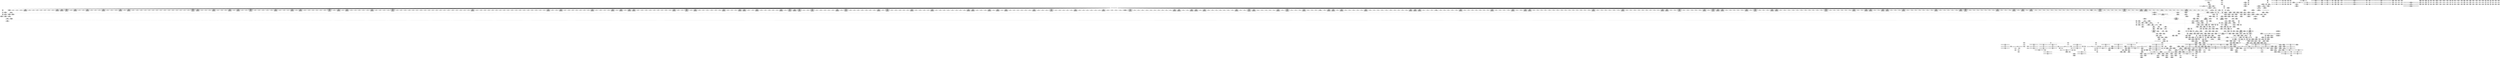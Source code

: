 digraph {
	CE0x55198e0 [shape=record,shape=Mrecord,label="{CE0x55198e0|12:_i32,_56:_i8*,_:_CRE_905,906_}"]
	CE0x5488850 [shape=record,shape=Mrecord,label="{CE0x5488850|selinux_inode_getattr:_tmp12|security/selinux/hooks.c,2904}"]
	CE0x5511670 [shape=record,shape=Mrecord,label="{CE0x5511670|12:_i32,_56:_i8*,_:_CRE_604,605_}"]
	CE0x5521f40 [shape=record,shape=Mrecord,label="{CE0x5521f40|_ret_i32_%tmp6,_!dbg_!27716|security/selinux/hooks.c,197}"]
	CE0x5507910 [shape=record,shape=Mrecord,label="{CE0x5507910|12:_i32,_56:_i8*,_:_CRE_298,299_}"]
	CE0x54f8330 [shape=record,shape=Mrecord,label="{CE0x54f8330|_call_void_mcount()_#3|*SummSource*}"]
	CE0x5519ed0 [shape=record,shape=Mrecord,label="{CE0x5519ed0|12:_i32,_56:_i8*,_:_CRE_910,911_}"]
	CE0x54b3650 [shape=record,shape=Mrecord,label="{CE0x54b3650|inode_has_perm:_tmp1|*SummSource*}"]
	CE0x5500050 [shape=record,shape=Mrecord,label="{CE0x5500050|12:_i32,_56:_i8*,_:_CRE_162,163_}"]
	CE0x5491b10 [shape=record,shape=Mrecord,label="{CE0x5491b10|selinux_inode_getattr:_tmp2|*SummSink*}"]
	CE0x5514980 [shape=record,shape=Mrecord,label="{CE0x5514980|12:_i32,_56:_i8*,_:_CRE_736,740_|*MultipleSource*|security/selinux/hooks.c,1642|Function::inode_has_perm&Arg::inode::|security/selinux/hooks.c,1611}"]
	CE0x551dbf0 [shape=record,shape=Mrecord,label="{CE0x551dbf0|inode_has_perm:_tmp6|*LoadInst*|security/selinux/hooks.c,1611|*SummSink*}"]
	CE0x5500aa0 [shape=record,shape=Mrecord,label="{CE0x5500aa0|12:_i32,_56:_i8*,_:_CRE_173,174_}"]
	CE0x54ef200 [shape=record,shape=Mrecord,label="{CE0x54ef200|path_has_perm:_d_inode|security/selinux/hooks.c,1642|*SummSink*}"]
	CE0x548af80 [shape=record,shape=Mrecord,label="{CE0x548af80|selinux_inode_getattr:_tmp16|security/selinux/hooks.c,2904|*SummSource*}"]
	CE0x54d7c10 [shape=record,shape=Mrecord,label="{CE0x54d7c10|104:_%struct.inode*,_:_CRE_314,315_}"]
	CE0x54da2d0 [shape=record,shape=Mrecord,label="{CE0x54da2d0|i64*_getelementptr_inbounds_(_2_x_i64_,_2_x_i64_*___llvm_gcov_ctr204,_i64_0,_i64_1)|*Constant*|*SummSource*}"]
	CE0x54871d0 [shape=record,shape=Mrecord,label="{CE0x54871d0|inode_has_perm:_cred|Function::inode_has_perm&Arg::cred::}"]
	CE0x5505b60 [shape=record,shape=Mrecord,label="{CE0x5505b60|12:_i32,_56:_i8*,_:_CRE_273,274_}"]
	CE0x549a980 [shape=record,shape=Mrecord,label="{CE0x549a980|inode_has_perm:_tmp4|security/selinux/hooks.c,1609|*SummSink*}"]
	CE0x54a7510 [shape=record,shape=Mrecord,label="{CE0x54a7510|selinux_inode_getattr:_tmp5|security/selinux/hooks.c,2904}"]
	CE0x5514f80 [shape=record,shape=Mrecord,label="{CE0x5514f80|12:_i32,_56:_i8*,_:_CRE_760,768_|*MultipleSource*|security/selinux/hooks.c,1642|Function::inode_has_perm&Arg::inode::|security/selinux/hooks.c,1611}"]
	CE0x54ebb40 [shape=record,shape=Mrecord,label="{CE0x54ebb40|104:_%struct.inode*,_:_CRE_207,208_}"]
	CE0x550c740 [shape=record,shape=Mrecord,label="{CE0x550c740|12:_i32,_56:_i8*,_:_CRE_504,508_|*MultipleSource*|security/selinux/hooks.c,1642|Function::inode_has_perm&Arg::inode::|security/selinux/hooks.c,1611}"]
	CE0x552cc20 [shape=record,shape=Mrecord,label="{CE0x552cc20|GLOBAL:_llvm.expect.i64|*Constant*|*SummSink*}"]
	CE0x551b7c0 [shape=record,shape=Mrecord,label="{CE0x551b7c0|12:_i32,_56:_i8*,_:_CRE_931,932_}"]
	CE0x54ad160 [shape=record,shape=Mrecord,label="{CE0x54ad160|i64*_getelementptr_inbounds_(_2_x_i64_,_2_x_i64_*___llvm_gcov_ctr98,_i64_0,_i64_0)|*Constant*}"]
	CE0x549c8a0 [shape=record,shape=Mrecord,label="{CE0x549c8a0|path_has_perm:_tmp1|*SummSource*}"]
	CE0x54e6930 [shape=record,shape=Mrecord,label="{CE0x54e6930|i32_1609|*Constant*}"]
	CE0x552e1b0 [shape=record,shape=Mrecord,label="{CE0x552e1b0|GLOBAL:___llvm_gcov_ctr154|Global_var:__llvm_gcov_ctr154}"]
	CE0x54f12b0 [shape=record,shape=Mrecord,label="{CE0x54f12b0|cred_sid:_sid|security/selinux/hooks.c,197|*SummSource*}"]
	CE0x5492fc0 [shape=record,shape=Mrecord,label="{CE0x5492fc0|i8_1|*Constant*|*SummSink*}"]
	CE0x5502fc0 [shape=record,shape=Mrecord,label="{CE0x5502fc0|12:_i32,_56:_i8*,_:_CRE_208,210_|*MultipleSource*|security/selinux/hooks.c,1642|Function::inode_has_perm&Arg::inode::|security/selinux/hooks.c,1611}"]
	CE0x54affd0 [shape=record,shape=Mrecord,label="{CE0x54affd0|i32_16|*Constant*|*SummSink*}"]
	CE0x5510f50 [shape=record,shape=Mrecord,label="{CE0x5510f50|12:_i32,_56:_i8*,_:_CRE_598,599_}"]
	CE0x54ede50 [shape=record,shape=Mrecord,label="{CE0x54ede50|%struct.task_struct*_(%struct.task_struct**)*_asm_movq_%gs:$_1:P_,$0_,_r,im,_dirflag_,_fpsr_,_flags_|*SummSource*}"]
	CE0x54b7240 [shape=record,shape=Mrecord,label="{CE0x54b7240|__validate_creds:_call|include/linux/cred.h,173}"]
	CE0x552abd0 [shape=record,shape=Mrecord,label="{CE0x552abd0|inode_has_perm:_and|security/selinux/hooks.c,1611|*SummSource*}"]
	CE0x54e6b70 [shape=record,shape=Mrecord,label="{CE0x54e6b70|cred_sid:_tmp|*SummSink*}"]
	CE0x5483420 [shape=record,shape=Mrecord,label="{CE0x5483420|104:_%struct.inode*,_:_CRE_171,172_}"]
	CE0x5525c70 [shape=record,shape=Mrecord,label="{CE0x5525c70|inode_has_perm:_retval.0}"]
	CE0x54e8e40 [shape=record,shape=Mrecord,label="{CE0x54e8e40|i64*_getelementptr_inbounds_(_8_x_i64_,_8_x_i64_*___llvm_gcov_ctr154,_i64_0,_i64_1)|*Constant*}"]
	CE0x54aa3a0 [shape=record,shape=Mrecord,label="{CE0x54aa3a0|selinux_inode_getattr:_tmp6|security/selinux/hooks.c,2904|*SummSink*}"]
	CE0x55304c0 [shape=record,shape=Mrecord,label="{CE0x55304c0|inode_has_perm:_tmp11|security/selinux/hooks.c,1612}"]
	CE0x54d6170 [shape=record,shape=Mrecord,label="{CE0x54d6170|get_current:_tmp2|*SummSource*}"]
	CE0x55105d0 [shape=record,shape=Mrecord,label="{CE0x55105d0|12:_i32,_56:_i8*,_:_CRE_590,591_}"]
	CE0x54eeea0 [shape=record,shape=Mrecord,label="{CE0x54eeea0|i64*_getelementptr_inbounds_(_5_x_i64_,_5_x_i64_*___llvm_gcov_ctr155,_i64_0,_i64_0)|*Constant*}"]
	CE0x552dc70 [shape=record,shape=Mrecord,label="{CE0x552dc70|i64*_getelementptr_inbounds_(_8_x_i64_,_8_x_i64_*___llvm_gcov_ctr154,_i64_0,_i64_5)|*Constant*|*SummSink*}"]
	CE0x5494bb0 [shape=record,shape=Mrecord,label="{CE0x5494bb0|i32_0|*Constant*|*SummSink*}"]
	CE0x54a7190 [shape=record,shape=Mrecord,label="{CE0x54a7190|selinux_inode_getattr:_tmp8|security/selinux/hooks.c,2904}"]
	CE0x5511c60 [shape=record,shape=Mrecord,label="{CE0x5511c60|12:_i32,_56:_i8*,_:_CRE_609,610_}"]
	CE0x54d7700 [shape=record,shape=Mrecord,label="{CE0x54d7700|104:_%struct.inode*,_:_CRE_308,309_}"]
	CE0x54febb0 [shape=record,shape=Mrecord,label="{CE0x54febb0|cred_sid:_entry|*SummSink*}"]
	CE0x54da150 [shape=record,shape=Mrecord,label="{CE0x54da150|i64*_getelementptr_inbounds_(_2_x_i64_,_2_x_i64_*___llvm_gcov_ctr204,_i64_0,_i64_1)|*Constant*}"]
	CE0x5511080 [shape=record,shape=Mrecord,label="{CE0x5511080|12:_i32,_56:_i8*,_:_CRE_599,600_}"]
	CE0x54edd00 [shape=record,shape=Mrecord,label="{CE0x54edd00|get_current:_tmp}"]
	CE0x54974f0 [shape=record,shape=Mrecord,label="{CE0x54974f0|path_has_perm:_d_inode|security/selinux/hooks.c,1642}"]
	CE0x5525fb0 [shape=record,shape=Mrecord,label="{CE0x5525fb0|avc_has_perm:_auditdata|Function::avc_has_perm&Arg::auditdata::|*SummSink*}"]
	CE0x5504640 [shape=record,shape=Mrecord,label="{CE0x5504640|12:_i32,_56:_i8*,_:_CRE_255,256_}"]
	CE0x5504280 [shape=record,shape=Mrecord,label="{CE0x5504280|12:_i32,_56:_i8*,_:_CRE_251,252_}"]
	CE0x54ac120 [shape=record,shape=Mrecord,label="{CE0x54ac120|selinux_inode_getattr:_tmp21|security/selinux/hooks.c,2904|*SummSource*}"]
	CE0x552e8a0 [shape=record,shape=Mrecord,label="{CE0x552e8a0|inode_has_perm:_tmp8|security/selinux/hooks.c,1611|*SummSink*}"]
	CE0x54849b0 [shape=record,shape=Mrecord,label="{CE0x54849b0|104:_%struct.inode*,_:_CRE_194,195_}"]
	CE0x5489990 [shape=record,shape=Mrecord,label="{CE0x5489990|12:_i32,_56:_i8*,_:_CRE_138,139_}"]
	CE0x549dad0 [shape=record,shape=Mrecord,label="{CE0x549dad0|selinux_inode_getattr:_tobool1|security/selinux/hooks.c,2904|*SummSource*}"]
	CE0x54d7b20 [shape=record,shape=Mrecord,label="{CE0x54d7b20|104:_%struct.inode*,_:_CRE_313,314_}"]
	CE0x54a7dc0 [shape=record,shape=Mrecord,label="{CE0x54a7dc0|i32_1|*Constant*|*SummSource*}"]
	CE0x54e0d90 [shape=record,shape=Mrecord,label="{CE0x54e0d90|i64*_getelementptr_inbounds_(_5_x_i64_,_5_x_i64_*___llvm_gcov_ctr155,_i64_0,_i64_3)|*Constant*|*SummSource*}"]
	CE0x54af7d0 [shape=record,shape=Mrecord,label="{CE0x54af7d0|path_has_perm:_path|Function::path_has_perm&Arg::path::}"]
	CE0x54fd760 [shape=record,shape=Mrecord,label="{CE0x54fd760|inode_has_perm:_tmp14|security/selinux/hooks.c,1614|*SummSink*}"]
	CE0x548f4f0 [shape=record,shape=Mrecord,label="{CE0x548f4f0|i64*_getelementptr_inbounds_(_2_x_i64_,_2_x_i64_*___llvm_gcov_ctr98,_i64_0,_i64_1)|*Constant*}"]
	CE0x54f0bc0 [shape=record,shape=Mrecord,label="{CE0x54f0bc0|path_has_perm:_tmp3}"]
	CE0x5526bc0 [shape=record,shape=Mrecord,label="{CE0x5526bc0|i64*_getelementptr_inbounds_(_8_x_i64_,_8_x_i64_*___llvm_gcov_ctr154,_i64_0,_i64_7)|*Constant*}"]
	CE0x551ca70 [shape=record,shape=Mrecord,label="{CE0x551ca70|12:_i32,_56:_i8*,_:_CRE_978,979_}"]
	CE0x5491aa0 [shape=record,shape=Mrecord,label="{CE0x5491aa0|selinux_inode_getattr:_tmp2|*SummSource*}"]
	CE0x5482230 [shape=record,shape=Mrecord,label="{CE0x5482230|get_current:_tmp3|*SummSource*}"]
	CE0x551aab0 [shape=record,shape=Mrecord,label="{CE0x551aab0|12:_i32,_56:_i8*,_:_CRE_920,921_}"]
	CE0x5485c50 [shape=record,shape=Mrecord,label="{CE0x5485c50|path_has_perm:_tmp7|security/selinux/hooks.c,1646|*SummSink*}"]
	CE0x54b2d80 [shape=record,shape=Mrecord,label="{CE0x54b2d80|inode_has_perm:_return|*SummSink*}"]
	CE0x550bd90 [shape=record,shape=Mrecord,label="{CE0x550bd90|12:_i32,_56:_i8*,_:_CRE_484,485_}"]
	CE0x54eb3c0 [shape=record,shape=Mrecord,label="{CE0x54eb3c0|104:_%struct.inode*,_:_CRE_199,200_}"]
	CE0x54af1a0 [shape=record,shape=Mrecord,label="{CE0x54af1a0|path_has_perm:_entry|*SummSink*}"]
	CE0x54db610 [shape=record,shape=Mrecord,label="{CE0x54db610|104:_%struct.inode*,_:_CRE_80,88_|*MultipleSource*|Function::selinux_inode_getattr&Arg::dentry::|*LoadInst*|security/selinux/hooks.c,1642|security/selinux/hooks.c,1642}"]
	CE0x550b070 [shape=record,shape=Mrecord,label="{CE0x550b070|12:_i32,_56:_i8*,_:_CRE_473,474_}"]
	CE0x5487ed0 [shape=record,shape=Mrecord,label="{CE0x5487ed0|path_has_perm:_type|security/selinux/hooks.c,1645|*SummSource*}"]
	CE0x5504990 [shape=record,shape=Mrecord,label="{CE0x5504990|12:_i32,_56:_i8*,_:_CRE_258,259_}"]
	CE0x550b6a0 [shape=record,shape=Mrecord,label="{CE0x550b6a0|12:_i32,_56:_i8*,_:_CRE_478,479_}"]
	CE0x54ac890 [shape=record,shape=Mrecord,label="{CE0x54ac890|selinux_inode_getattr:_dentry6|security/selinux/hooks.c,2907|*SummSource*}"]
	CE0x54a7ba0 [shape=record,shape=Mrecord,label="{CE0x54a7ba0|selinux_inode_getattr:_tmp8|security/selinux/hooks.c,2904|*SummSink*}"]
	CE0x54e6be0 [shape=record,shape=Mrecord,label="{CE0x54e6be0|i64*_getelementptr_inbounds_(_2_x_i64_,_2_x_i64_*___llvm_gcov_ctr131,_i64_0,_i64_1)|*Constant*|*SummSink*}"]
	CE0x5489bb0 [shape=record,shape=Mrecord,label="{CE0x5489bb0|12:_i32,_56:_i8*,_:_CRE_141,142_}"]
	CE0x54fef70 [shape=record,shape=Mrecord,label="{CE0x54fef70|12:_i32,_56:_i8*,_:_CRE_144,145_}"]
	CE0x54b59e0 [shape=record,shape=Mrecord,label="{CE0x54b59e0|cred_sid:_tmp1}"]
	CE0x54979c0 [shape=record,shape=Mrecord,label="{CE0x54979c0|104:_%struct.inode*,_:_CRE_16,24_|*MultipleSource*|Function::selinux_inode_getattr&Arg::dentry::|*LoadInst*|security/selinux/hooks.c,1642|security/selinux/hooks.c,1642}"]
	CE0x551b430 [shape=record,shape=Mrecord,label="{CE0x551b430|12:_i32,_56:_i8*,_:_CRE_928,929_}"]
	CE0x548fdc0 [shape=record,shape=Mrecord,label="{CE0x548fdc0|i64_1|*Constant*}"]
	CE0x54d0880 [shape=record,shape=Mrecord,label="{CE0x54d0880|get_current:_bb|*SummSink*}"]
	CE0x5523620 [shape=record,shape=Mrecord,label="{CE0x5523620|inode_has_perm:_sclass|security/selinux/hooks.c,1617|*SummSink*}"]
	CE0x5503ec0 [shape=record,shape=Mrecord,label="{CE0x5503ec0|12:_i32,_56:_i8*,_:_CRE_247,248_}"]
	CE0x54e68c0 [shape=record,shape=Mrecord,label="{CE0x54e68c0|__validate_creds:_file|Function::__validate_creds&Arg::file::|*SummSink*}"]
	CE0x5484a50 [shape=record,shape=Mrecord,label="{CE0x5484a50|104:_%struct.inode*,_:_CRE_195,196_}"]
	CE0x54f1320 [shape=record,shape=Mrecord,label="{CE0x54f1320|cred_sid:_sid|security/selinux/hooks.c,197}"]
	CE0x5516150 [shape=record,shape=Mrecord,label="{CE0x5516150|12:_i32,_56:_i8*,_:_CRE_840,848_|*MultipleSource*|security/selinux/hooks.c,1642|Function::inode_has_perm&Arg::inode::|security/selinux/hooks.c,1611}"]
	CE0x4c98090 [shape=record,shape=Mrecord,label="{CE0x4c98090|i64_2|*Constant*|*SummSource*}"]
	CE0x54e8c30 [shape=record,shape=Mrecord,label="{CE0x54e8c30|inode_has_perm:_tmp1|*SummSink*}"]
	CE0x554b010 [shape=record,shape=Mrecord,label="{CE0x554b010|_call_void___invalid_creds(%struct.cred*_%cred,_i8*_%file,_i32_%line)_#10,_!dbg_!27721|include/linux/cred.h,174}"]
	CE0x5487820 [shape=record,shape=Mrecord,label="{CE0x5487820|inode_has_perm:_inode|Function::inode_has_perm&Arg::inode::}"]
	CE0x55030b0 [shape=record,shape=Mrecord,label="{CE0x55030b0|12:_i32,_56:_i8*,_:_CRE_212,216_|*MultipleSource*|security/selinux/hooks.c,1642|Function::inode_has_perm&Arg::inode::|security/selinux/hooks.c,1611}"]
	CE0x55282a0 [shape=record,shape=Mrecord,label="{CE0x55282a0|__validate_creds:_tmp2|include/linux/cred.h,173|*SummSink*}"]
	CE0x55178d0 [shape=record,shape=Mrecord,label="{CE0x55178d0|12:_i32,_56:_i8*,_:_CRE_878,879_}"]
	CE0x54ff9c0 [shape=record,shape=Mrecord,label="{CE0x54ff9c0|12:_i32,_56:_i8*,_:_CRE_155,156_}"]
	CE0x5519b40 [shape=record,shape=Mrecord,label="{CE0x5519b40|12:_i32,_56:_i8*,_:_CRE_907,908_}"]
	CE0x54eab90 [shape=record,shape=Mrecord,label="{CE0x54eab90|i32_5|*Constant*}"]
	CE0x54f4c80 [shape=record,shape=Mrecord,label="{CE0x54f4c80|VOIDTB_TE:_CE_16,20_|Function::selinux_inode_getattr&Arg::mnt::}"]
	CE0x552cef0 [shape=record,shape=Mrecord,label="{CE0x552cef0|i64_4|*Constant*}"]
	CE0x5516e20 [shape=record,shape=Mrecord,label="{CE0x5516e20|12:_i32,_56:_i8*,_:_CRE_869,870_}"]
	CE0x550dfd0 [shape=record,shape=Mrecord,label="{CE0x550dfd0|12:_i32,_56:_i8*,_:_CRE_558,559_}"]
	CE0x54dca30 [shape=record,shape=Mrecord,label="{CE0x54dca30|avc_has_perm:_tsid|Function::avc_has_perm&Arg::tsid::|*SummSource*}"]
	CE0x54e44c0 [shape=record,shape=Mrecord,label="{CE0x54e44c0|__validate_creds:_conv|include/linux/cred.h,173|*SummSink*}"]
	CE0x548e290 [shape=record,shape=Mrecord,label="{CE0x548e290|selinux_inode_getattr:_path|security/selinux/hooks.c, 2905}"]
	CE0x552d060 [shape=record,shape=Mrecord,label="{CE0x552d060|inode_has_perm:_expval|security/selinux/hooks.c,1611|*SummSink*}"]
	CE0x5506020 [shape=record,shape=Mrecord,label="{CE0x5506020|12:_i32,_56:_i8*,_:_CRE_277,278_}"]
	CE0x554b950 [shape=record,shape=Mrecord,label="{CE0x554b950|i64*_getelementptr_inbounds_(_5_x_i64_,_5_x_i64_*___llvm_gcov_ctr155,_i64_0,_i64_4)|*Constant*}"]
	CE0x5485ab0 [shape=record,shape=Mrecord,label="{CE0x5485ab0|path_has_perm:_tmp7|security/selinux/hooks.c,1646|*SummSource*}"]
	CE0x552c730 [shape=record,shape=Mrecord,label="{CE0x552c730|inode_has_perm:_expval|security/selinux/hooks.c,1611}"]
	CE0x552b370 [shape=record,shape=Mrecord,label="{CE0x552b370|inode_has_perm:_lnot|security/selinux/hooks.c,1611|*SummSink*}"]
	CE0x54a7a80 [shape=record,shape=Mrecord,label="{CE0x54a7a80|0:_i8,_:_GCMR_selinux_inode_getattr.__warned_internal_global_i8_0,_section_.data.unlikely_,_align_1:_elem_0:default:}"]
	CE0x54fc2b0 [shape=record,shape=Mrecord,label="{CE0x54fc2b0|cred_sid:_tmp|*SummSource*}"]
	CE0x7047790 [shape=record,shape=Mrecord,label="{CE0x7047790|COLLAPSED:_GCMRE___llvm_gcov_ctr235_internal_global_11_x_i64_zeroinitializer:_elem_0:default:}"]
	CE0x5517080 [shape=record,shape=Mrecord,label="{CE0x5517080|12:_i32,_56:_i8*,_:_CRE_871,872_}"]
	CE0x5482e80 [shape=record,shape=Mrecord,label="{CE0x5482e80|104:_%struct.inode*,_:_CRE_165,166_}"]
	CE0x54e58e0 [shape=record,shape=Mrecord,label="{CE0x54e58e0|__validate_creds:_cred|Function::__validate_creds&Arg::cred::}"]
	CE0x549ceb0 [shape=record,shape=Mrecord,label="{CE0x549ceb0|i64*_getelementptr_inbounds_(_11_x_i64_,_11_x_i64_*___llvm_gcov_ctr235,_i64_0,_i64_8)|*Constant*|*SummSource*}"]
	CE0x552d5e0 [shape=record,shape=Mrecord,label="{CE0x552d5e0|inode_has_perm:_tobool2|security/selinux/hooks.c,1611|*SummSource*}"]
	CE0x5509aa0 [shape=record,shape=Mrecord,label="{CE0x5509aa0|12:_i32,_56:_i8*,_:_CRE_392,400_|*MultipleSource*|security/selinux/hooks.c,1642|Function::inode_has_perm&Arg::inode::|security/selinux/hooks.c,1611}"]
	CE0x54dd200 [shape=record,shape=Mrecord,label="{CE0x54dd200|inode_has_perm:_sclass|security/selinux/hooks.c,1617|*SummSource*}"]
	CE0x54aba20 [shape=record,shape=Mrecord,label="{CE0x54aba20|selinux_inode_getattr:_cred4|security/selinux/hooks.c,2904|*SummSource*}"]
	CE0x55063b0 [shape=record,shape=Mrecord,label="{CE0x55063b0|12:_i32,_56:_i8*,_:_CRE_280,281_}"]
	CE0x549bd10 [shape=record,shape=Mrecord,label="{CE0x549bd10|path_has_perm:_tmp}"]
	CE0x54aea80 [shape=record,shape=Mrecord,label="{CE0x54aea80|GLOBAL:_path_has_perm|*Constant*}"]
	CE0x54927a0 [shape=record,shape=Mrecord,label="{CE0x54927a0|i64*_getelementptr_inbounds_(_11_x_i64_,_11_x_i64_*___llvm_gcov_ctr235,_i64_0,_i64_1)|*Constant*|*SummSource*}"]
	CE0x54e65b0 [shape=record,shape=Mrecord,label="{CE0x54e65b0|__validate_creds:_conv|include/linux/cred.h,173|*SummSource*}"]
	CE0x548fe30 [shape=record,shape=Mrecord,label="{CE0x548fe30|get_current:_tmp1}"]
	CE0x54eca40 [shape=record,shape=Mrecord,label="{CE0x54eca40|104:_%struct.inode*,_:_CRE_223,224_}"]
	CE0x5500f50 [shape=record,shape=Mrecord,label="{CE0x5500f50|12:_i32,_56:_i8*,_:_CRE_178,179_}"]
	CE0x54a4740 [shape=record,shape=Mrecord,label="{CE0x54a4740|i64_1|*Constant*|*SummSink*}"]
	CE0x5527070 [shape=record,shape=Mrecord,label="{CE0x5527070|inode_has_perm:_tmp19|security/selinux/hooks.c,1618}"]
	CE0x55009b0 [shape=record,shape=Mrecord,label="{CE0x55009b0|12:_i32,_56:_i8*,_:_CRE_172,173_}"]
	CE0x548f420 [shape=record,shape=Mrecord,label="{CE0x548f420|i64*_getelementptr_inbounds_(_11_x_i64_,_11_x_i64_*___llvm_gcov_ctr235,_i64_0,_i64_0)|*Constant*|*SummSink*}"]
	CE0x5508290 [shape=record,shape=Mrecord,label="{CE0x5508290|12:_i32,_56:_i8*,_:_CRE_306,307_}"]
	CE0x54ac6a0 [shape=record,shape=Mrecord,label="{CE0x54ac6a0|selinux_inode_getattr:_dentry6|security/selinux/hooks.c,2907}"]
	CE0x54e5360 [shape=record,shape=Mrecord,label="{CE0x54e5360|__validate_creds:_tmp1}"]
	CE0x548bcd0 [shape=record,shape=Mrecord,label="{CE0x548bcd0|i8*_getelementptr_inbounds_(_45_x_i8_,_45_x_i8_*_.str12,_i32_0,_i32_0)|*Constant*|*SummSink*}"]
	CE0x54ff060 [shape=record,shape=Mrecord,label="{CE0x54ff060|12:_i32,_56:_i8*,_:_CRE_145,146_}"]
	CE0x5506e60 [shape=record,shape=Mrecord,label="{CE0x5506e60|12:_i32,_56:_i8*,_:_CRE_289,290_}"]
	CE0x54d1690 [shape=record,shape=Mrecord,label="{CE0x54d1690|104:_%struct.inode*,_:_CRE_155,156_}"]
	CE0x54fa3a0 [shape=record,shape=Mrecord,label="{CE0x54fa3a0|12:_i32,_56:_i8*,_:_CRE_24,32_|*MultipleSource*|security/selinux/hooks.c,1642|Function::inode_has_perm&Arg::inode::|security/selinux/hooks.c,1611}"]
	CE0x54ab830 [shape=record,shape=Mrecord,label="{CE0x54ab830|selinux_inode_getattr:_cred4|security/selinux/hooks.c,2904}"]
	CE0x54dd7f0 [shape=record,shape=Mrecord,label="{CE0x54dd7f0|avc_has_perm:_entry|*SummSource*}"]
	CE0x548b180 [shape=record,shape=Mrecord,label="{CE0x548b180|selinux_inode_getattr:_tmp16|security/selinux/hooks.c,2904|*SummSink*}"]
	CE0x5518bd0 [shape=record,shape=Mrecord,label="{CE0x5518bd0|12:_i32,_56:_i8*,_:_CRE_894,895_}"]
	CE0x5501660 [shape=record,shape=Mrecord,label="{CE0x5501660|GLOBAL:_creds_are_invalid|*Constant*}"]
	CE0x54dadc0 [shape=record,shape=Mrecord,label="{CE0x54dadc0|GLOBAL:_current_task|Global_var:current_task}"]
	CE0x550c120 [shape=record,shape=Mrecord,label="{CE0x550c120|12:_i32,_56:_i8*,_:_CRE_487,488_}"]
	CE0x550f400 [shape=record,shape=Mrecord,label="{CE0x550f400|12:_i32,_56:_i8*,_:_CRE_575,576_}"]
	CE0x552f660 [shape=record,shape=Mrecord,label="{CE0x552f660|inode_has_perm:_tmp9|security/selinux/hooks.c,1611|*SummSink*}"]
	CE0x55015d0 [shape=record,shape=Mrecord,label="{CE0x55015d0|__validate_creds:_tmp|*SummSink*}"]
	CE0x54d81b0 [shape=record,shape=Mrecord,label="{CE0x54d81b0|path_has_perm:_tmp5|security/selinux/hooks.c,1642}"]
	CE0x7047910 [shape=record,shape=Mrecord,label="{CE0x7047910|i64*_getelementptr_inbounds_(_11_x_i64_,_11_x_i64_*___llvm_gcov_ctr235,_i64_0,_i64_1)|*Constant*|*SummSink*}"]
	CE0x55022a0 [shape=record,shape=Mrecord,label="{CE0x55022a0|12:_i32,_56:_i8*,_:_CRE_194,195_}"]
	CE0x5500b90 [shape=record,shape=Mrecord,label="{CE0x5500b90|12:_i32,_56:_i8*,_:_CRE_174,175_}"]
	CE0x54fe620 [shape=record,shape=Mrecord,label="{CE0x54fe620|GLOBAL:_cred_sid|*Constant*}"]
	CE0x54801e0 [shape=record,shape=Mrecord,label="{CE0x54801e0|selinux_inode_getattr:_land.lhs.true2|*SummSink*}"]
	CE0x551b560 [shape=record,shape=Mrecord,label="{CE0x551b560|12:_i32,_56:_i8*,_:_CRE_929,930_}"]
	CE0x54933d0 [shape=record,shape=Mrecord,label="{CE0x54933d0|_call_void_lockdep_rcu_suspicious(i8*_getelementptr_inbounds_(_25_x_i8_,_25_x_i8_*_.str3,_i32_0,_i32_0),_i32_2904,_i8*_getelementptr_inbounds_(_45_x_i8_,_45_x_i8_*_.str12,_i32_0,_i32_0))_#10,_!dbg_!27729|security/selinux/hooks.c,2904}"]
	CE0x552d750 [shape=record,shape=Mrecord,label="{CE0x552d750|inode_has_perm:_tobool2|security/selinux/hooks.c,1611|*SummSink*}"]
	CE0x548ddd0 [shape=record,shape=Mrecord,label="{CE0x548ddd0|i8*_getelementptr_inbounds_(_25_x_i8_,_25_x_i8_*_.str3,_i32_0,_i32_0)|*Constant*|*SummSource*}"]
	CE0x54d1870 [shape=record,shape=Mrecord,label="{CE0x54d1870|104:_%struct.inode*,_:_CRE_157,158_}"]
	CE0x547f1c0 [shape=record,shape=Mrecord,label="{CE0x547f1c0|selinux_inode_getattr:_tmp11|security/selinux/hooks.c,2904}"]
	CE0x549f490 [shape=record,shape=Mrecord,label="{CE0x549f490|selinux_inode_getattr:_tmp7|security/selinux/hooks.c,2904|*SummSink*}"]
	CE0x55031a0 [shape=record,shape=Mrecord,label="{CE0x55031a0|12:_i32,_56:_i8*,_:_CRE_216,224_|*MultipleSource*|security/selinux/hooks.c,1642|Function::inode_has_perm&Arg::inode::|security/selinux/hooks.c,1611}"]
	CE0x55098a0 [shape=record,shape=Mrecord,label="{CE0x55098a0|12:_i32,_56:_i8*,_:_CRE_384,388_|*MultipleSource*|security/selinux/hooks.c,1642|Function::inode_has_perm&Arg::inode::|security/selinux/hooks.c,1611}"]
	CE0x54d55a0 [shape=record,shape=Mrecord,label="{CE0x54d55a0|COLLAPSED:_CMRE:_elem_0:default:}"]
	CE0x54ecd10 [shape=record,shape=Mrecord,label="{CE0x54ecd10|104:_%struct.inode*,_:_CRE_240,248_|*MultipleSource*|Function::selinux_inode_getattr&Arg::dentry::|*LoadInst*|security/selinux/hooks.c,1642|security/selinux/hooks.c,1642}"]
	CE0x5507dd0 [shape=record,shape=Mrecord,label="{CE0x5507dd0|12:_i32,_56:_i8*,_:_CRE_302,303_}"]
	CE0x550a670 [shape=record,shape=Mrecord,label="{CE0x550a670|12:_i32,_56:_i8*,_:_CRE_440,448_|*MultipleSource*|security/selinux/hooks.c,1642|Function::inode_has_perm&Arg::inode::|security/selinux/hooks.c,1611}"]
	CE0x54e6010 [shape=record,shape=Mrecord,label="{CE0x54e6010|inode_has_perm:_if.end|*SummSource*}"]
	CE0x5504190 [shape=record,shape=Mrecord,label="{CE0x5504190|12:_i32,_56:_i8*,_:_CRE_250,251_}"]
	CE0x554ae20 [shape=record,shape=Mrecord,label="{CE0x554ae20|_call_void___invalid_creds(%struct.cred*_%cred,_i8*_%file,_i32_%line)_#10,_!dbg_!27721|include/linux/cred.h,174|*SummSource*}"]
	CE0x55299f0 [shape=record,shape=Mrecord,label="{CE0x55299f0|avc_has_perm:_requested|Function::avc_has_perm&Arg::requested::}"]
	CE0x54eede0 [shape=record,shape=Mrecord,label="{CE0x54eede0|__validate_creds:_if.then|*SummSink*}"]
	CE0x5519a10 [shape=record,shape=Mrecord,label="{CE0x5519a10|12:_i32,_56:_i8*,_:_CRE_906,907_}"]
	CE0x55143b0 [shape=record,shape=Mrecord,label="{CE0x55143b0|12:_i32,_56:_i8*,_:_CRE_704,712_|*MultipleSource*|security/selinux/hooks.c,1642|Function::inode_has_perm&Arg::inode::|security/selinux/hooks.c,1611}"]
	CE0x5504bf0 [shape=record,shape=Mrecord,label="{CE0x5504bf0|12:_i32,_56:_i8*,_:_CRE_260,261_}"]
	CE0x54de100 [shape=record,shape=Mrecord,label="{CE0x54de100|i32_(i32,_i32,_i16,_i32,_%struct.common_audit_data*)*_bitcast_(i32_(i32,_i32,_i16,_i32,_%struct.common_audit_data.495*)*_avc_has_perm_to_i32_(i32,_i32,_i16,_i32,_%struct.common_audit_data*)*)|*Constant*|*SummSink*}"]
	CE0x54f5280 [shape=record,shape=Mrecord,label="{CE0x54f5280|GLOBAL:_inode_has_perm|*Constant*|*SummSource*}"]
	CE0x5506280 [shape=record,shape=Mrecord,label="{CE0x5506280|12:_i32,_56:_i8*,_:_CRE_279,280_}"]
	CE0x5486b50 [shape=record,shape=Mrecord,label="{CE0x5486b50|__validate_creds:_tmp9|include/linux/cred.h,175|*SummSink*}"]
	CE0x5503c50 [shape=record,shape=Mrecord,label="{CE0x5503c50|12:_i32,_56:_i8*,_:_CRE_244,245_}"]
	CE0x54ad980 [shape=record,shape=Mrecord,label="{CE0x54ad980|selinux_inode_getattr:_mnt7|security/selinux/hooks.c,2908}"]
	CE0x5515750 [shape=record,shape=Mrecord,label="{CE0x5515750|12:_i32,_56:_i8*,_:_CRE_800,804_|*MultipleSource*|security/selinux/hooks.c,1642|Function::inode_has_perm&Arg::inode::|security/selinux/hooks.c,1611}"]
	CE0x550e360 [shape=record,shape=Mrecord,label="{CE0x550e360|12:_i32,_56:_i8*,_:_CRE_561,562_}"]
	CE0x54d14b0 [shape=record,shape=Mrecord,label="{CE0x54d14b0|104:_%struct.inode*,_:_CRE_153,154_}"]
	CE0x54824d0 [shape=record,shape=Mrecord,label="{CE0x54824d0|__validate_creds:_entry|*SummSource*}"]
	CE0x54d7d00 [shape=record,shape=Mrecord,label="{CE0x54d7d00|104:_%struct.inode*,_:_CRE_315,316_}"]
	CE0x550cb70 [shape=record,shape=Mrecord,label="{CE0x550cb70|12:_i32,_56:_i8*,_:_CRE_512,520_|*MultipleSource*|security/selinux/hooks.c,1642|Function::inode_has_perm&Arg::inode::|security/selinux/hooks.c,1611}"]
	CE0x548bb50 [shape=record,shape=Mrecord,label="{CE0x548bb50|i8*_getelementptr_inbounds_(_45_x_i8_,_45_x_i8_*_.str12,_i32_0,_i32_0)|*Constant*}"]
	CE0x550bff0 [shape=record,shape=Mrecord,label="{CE0x550bff0|12:_i32,_56:_i8*,_:_CRE_486,487_}"]
	CE0x54ee5b0 [shape=record,shape=Mrecord,label="{CE0x54ee5b0|i32_0|*Constant*}"]
	CE0x54ad4d0 [shape=record,shape=Mrecord,label="{CE0x54ad4d0|selinux_inode_getattr:_dentry|Function::selinux_inode_getattr&Arg::dentry::|*SummSink*}"]
	CE0x5516320 [shape=record,shape=Mrecord,label="{CE0x5516320|12:_i32,_56:_i8*,_:_CRE_848,856_|*MultipleSource*|security/selinux/hooks.c,1642|Function::inode_has_perm&Arg::inode::|security/selinux/hooks.c,1611}"]
	CE0x5486d40 [shape=record,shape=Mrecord,label="{CE0x5486d40|__validate_creds:_tmp9|include/linux/cred.h,175}"]
	"CONST[source:2(external),value:2(dynamic)][purpose:{subject}]"
	CE0x54af3b0 [shape=record,shape=Mrecord,label="{CE0x54af3b0|path_has_perm:_cred|Function::path_has_perm&Arg::cred::}"]
	CE0x54f9980 [shape=record,shape=Mrecord,label="{CE0x54f9980|path_has_perm:_dentry|security/selinux/hooks.c,1642|*SummSource*}"]
	CE0x54ec4a0 [shape=record,shape=Mrecord,label="{CE0x54ec4a0|104:_%struct.inode*,_:_CRE_217,218_}"]
	CE0x550ebb0 [shape=record,shape=Mrecord,label="{CE0x550ebb0|12:_i32,_56:_i8*,_:_CRE_568,569_}"]
	CE0x54f4460 [shape=record,shape=Mrecord,label="{CE0x54f4460|cred_sid:_tmp6|security/selinux/hooks.c,197}"]
	CE0x552de70 [shape=record,shape=Mrecord,label="{CE0x552de70|inode_has_perm:_tmp7|security/selinux/hooks.c,1611|*SummSink*}"]
	"CONST[source:0(mediator),value:0(static)][purpose:{operation}]"
	CE0x54ebf00 [shape=record,shape=Mrecord,label="{CE0x54ebf00|104:_%struct.inode*,_:_CRE_211,212_}"]
	CE0x5510700 [shape=record,shape=Mrecord,label="{CE0x5510700|12:_i32,_56:_i8*,_:_CRE_591,592_}"]
	CE0x552d3f0 [shape=record,shape=Mrecord,label="{CE0x552d3f0|inode_has_perm:_tmp7|security/selinux/hooks.c,1611|*SummSource*}"]
	CE0x54a72f0 [shape=record,shape=Mrecord,label="{CE0x54a72f0|GLOBAL:___llvm_gcov_ctr235|Global_var:__llvm_gcov_ctr235}"]
	CE0x5486eb0 [shape=record,shape=Mrecord,label="{CE0x5486eb0|__validate_creds:_tmp9|include/linux/cred.h,175|*SummSource*}"]
	CE0x54fe750 [shape=record,shape=Mrecord,label="{CE0x54fe750|GLOBAL:_cred_sid|*Constant*|*SummSource*}"]
	CE0x5502750 [shape=record,shape=Mrecord,label="{CE0x5502750|12:_i32,_56:_i8*,_:_CRE_199,200_}"]
	CE0x5505310 [shape=record,shape=Mrecord,label="{CE0x5505310|12:_i32,_56:_i8*,_:_CRE_266,267_}"]
	CE0x551a130 [shape=record,shape=Mrecord,label="{CE0x551a130|12:_i32,_56:_i8*,_:_CRE_912,913_}"]
	CE0x55172e0 [shape=record,shape=Mrecord,label="{CE0x55172e0|12:_i32,_56:_i8*,_:_CRE_873,874_}"]
	CE0x54abe30 [shape=record,shape=Mrecord,label="{CE0x54abe30|COLLAPSED:_GCMRE_current_task_external_global_%struct.task_struct*:_elem_0::|security/selinux/hooks.c,2904}"]
	CE0x54d0fc0 [shape=record,shape=Mrecord,label="{CE0x54d0fc0|104:_%struct.inode*,_:_CRE_147,148_}"]
	CE0x54ead10 [shape=record,shape=Mrecord,label="{CE0x54ead10|i32_5|*Constant*|*SummSource*}"]
	CE0x5504550 [shape=record,shape=Mrecord,label="{CE0x5504550|12:_i32,_56:_i8*,_:_CRE_254,255_}"]
	CE0x54dbc80 [shape=record,shape=Mrecord,label="{CE0x54dbc80|104:_%struct.inode*,_:_CRE_91,92_}"]
	CE0x54e8eb0 [shape=record,shape=Mrecord,label="{CE0x54e8eb0|i64*_getelementptr_inbounds_(_8_x_i64_,_8_x_i64_*___llvm_gcov_ctr154,_i64_0,_i64_1)|*Constant*|*SummSource*}"]
	CE0x552fb40 [shape=record,shape=Mrecord,label="{CE0x552fb40|inode_has_perm:_tmp10|security/selinux/hooks.c,1611|*SummSink*}"]
	CE0x5502c00 [shape=record,shape=Mrecord,label="{CE0x5502c00|12:_i32,_56:_i8*,_:_CRE_204,205_}"]
	CE0x5501040 [shape=record,shape=Mrecord,label="{CE0x5501040|12:_i32,_56:_i8*,_:_CRE_179,180_}"]
	CE0x549a050 [shape=record,shape=Mrecord,label="{CE0x549a050|inode_has_perm:_do.end|*SummSource*}"]
	CE0x5525990 [shape=record,shape=Mrecord,label="{CE0x5525990|inode_has_perm:_tmp17|security/selinux/hooks.c,1617|*SummSink*}"]
	CE0x5512710 [shape=record,shape=Mrecord,label="{CE0x5512710|12:_i32,_56:_i8*,_:_CRE_618,619_}"]
	CE0x54d9110 [shape=record,shape=Mrecord,label="{CE0x54d9110|i64*_getelementptr_inbounds_(_8_x_i64_,_8_x_i64_*___llvm_gcov_ctr154,_i64_0,_i64_2)|*Constant*|*SummSink*}"]
	CE0x54e0340 [shape=record,shape=Mrecord,label="{CE0x54e0340|__validate_creds:_tmp4|include/linux/cred.h,173}"]
	CE0x55021b0 [shape=record,shape=Mrecord,label="{CE0x55021b0|12:_i32,_56:_i8*,_:_CRE_193,194_}"]
	CE0x5522550 [shape=record,shape=Mrecord,label="{CE0x5522550|inode_has_perm:_i_security|security/selinux/hooks.c,1615|*SummSink*}"]
	CE0x54d67a0 [shape=record,shape=Mrecord,label="{CE0x54d67a0|104:_%struct.inode*,_:_CRE_264,272_|*MultipleSource*|Function::selinux_inode_getattr&Arg::dentry::|*LoadInst*|security/selinux/hooks.c,1642|security/selinux/hooks.c,1642}"]
	CE0x551c2a0 [shape=record,shape=Mrecord,label="{CE0x551c2a0|12:_i32,_56:_i8*,_:_CRE_960,968_|*MultipleSource*|security/selinux/hooks.c,1642|Function::inode_has_perm&Arg::inode::|security/selinux/hooks.c,1611}"]
	CE0x54effd0 [shape=record,shape=Mrecord,label="{CE0x54effd0|_call_void_mcount()_#3}"]
	CE0x549e880 [shape=record,shape=Mrecord,label="{CE0x549e880|i64*_getelementptr_inbounds_(_11_x_i64_,_11_x_i64_*___llvm_gcov_ctr235,_i64_0,_i64_0)|*Constant*}"]
	CE0x54d9460 [shape=record,shape=Mrecord,label="{CE0x54d9460|i64*_getelementptr_inbounds_(_2_x_i64_,_2_x_i64_*___llvm_gcov_ctr204,_i64_0,_i64_0)|*Constant*|*SummSource*}"]
	CE0x5507320 [shape=record,shape=Mrecord,label="{CE0x5507320|12:_i32,_56:_i8*,_:_CRE_293,294_}"]
	CE0x55272d0 [shape=record,shape=Mrecord,label="{CE0x55272d0|inode_has_perm:_tmp20|security/selinux/hooks.c,1618|*SummSink*}"]
	CE0x549ff10 [shape=record,shape=Mrecord,label="{CE0x549ff10|selinux_inode_getattr:_tmp3|*SummSource*}"]
	CE0x549f830 [shape=record,shape=Mrecord,label="{CE0x549f830|GLOBAL:_selinux_inode_getattr.__warned|Global_var:selinux_inode_getattr.__warned}"]
	CE0x5505570 [shape=record,shape=Mrecord,label="{CE0x5505570|12:_i32,_56:_i8*,_:_CRE_268,269_}"]
	CE0x552ac40 [shape=record,shape=Mrecord,label="{CE0x552ac40|inode_has_perm:_and|security/selinux/hooks.c,1611|*SummSink*}"]
	CE0x54b6090 [shape=record,shape=Mrecord,label="{CE0x54b6090|_call_void___validate_creds(%struct.cred*_%cred,_i8*_getelementptr_inbounds_(_25_x_i8_,_25_x_i8_*_.str3,_i32_0,_i32_0),_i32_1609)_#10,_!dbg_!27719|security/selinux/hooks.c,1609|*SummSource*}"]
	CE0x55118d0 [shape=record,shape=Mrecord,label="{CE0x55118d0|12:_i32,_56:_i8*,_:_CRE_606,607_}"]
	CE0x5515d50 [shape=record,shape=Mrecord,label="{CE0x5515d50|12:_i32,_56:_i8*,_:_CRE_824,832_|*MultipleSource*|security/selinux/hooks.c,1642|Function::inode_has_perm&Arg::inode::|security/selinux/hooks.c,1611}"]
	CE0x5489610 [shape=record,shape=Mrecord,label="{CE0x5489610|12:_i32,_56:_i8*,_:_CRE_136,137_}"]
	CE0x550ddd0 [shape=record,shape=Mrecord,label="{CE0x550ddd0|12:_i32,_56:_i8*,_:_CRE_556,557_}"]
	CE0x551a390 [shape=record,shape=Mrecord,label="{CE0x551a390|12:_i32,_56:_i8*,_:_CRE_914,915_}"]
	CE0x5498ff0 [shape=record,shape=Mrecord,label="{CE0x5498ff0|inode_has_perm:_perms|Function::inode_has_perm&Arg::perms::|*SummSource*}"]
	CE0x54d3ae0 [shape=record,shape=Mrecord,label="{CE0x54d3ae0|12:_i32,_56:_i8*,_:_CRE_40,48_|*MultipleSource*|security/selinux/hooks.c,1642|Function::inode_has_perm&Arg::inode::|security/selinux/hooks.c,1611}"]
	CE0x54f52f0 [shape=record,shape=Mrecord,label="{CE0x54f52f0|path_has_perm:_path1|security/selinux/hooks.c,1646}"]
	CE0x5528740 [shape=record,shape=Mrecord,label="{CE0x5528740|GLOBAL:___llvm_gcov_ctr155|Global_var:__llvm_gcov_ctr155|*SummSource*}"]
	CE0x54d53d0 [shape=record,shape=Mrecord,label="{CE0x54d53d0|inode_has_perm:_tmp5|security/selinux/hooks.c,1609|*SummSource*}"]
	CE0x5504d20 [shape=record,shape=Mrecord,label="{CE0x5504d20|12:_i32,_56:_i8*,_:_CRE_261,262_}"]
	CE0x54ddf90 [shape=record,shape=Mrecord,label="{CE0x54ddf90|i32_(i32,_i32,_i16,_i32,_%struct.common_audit_data*)*_bitcast_(i32_(i32,_i32,_i16,_i32,_%struct.common_audit_data.495*)*_avc_has_perm_to_i32_(i32,_i32,_i16,_i32,_%struct.common_audit_data*)*)|*Constant*|*SummSource*}"]
	CE0x5509ca0 [shape=record,shape=Mrecord,label="{CE0x5509ca0|12:_i32,_56:_i8*,_:_CRE_400,408_|*MultipleSource*|security/selinux/hooks.c,1642|Function::inode_has_perm&Arg::inode::|security/selinux/hooks.c,1611}"]
	CE0x5519420 [shape=record,shape=Mrecord,label="{CE0x5519420|12:_i32,_56:_i8*,_:_CRE_901,902_}"]
	CE0x54fcb10 [shape=record,shape=Mrecord,label="{CE0x54fcb10|i64*_getelementptr_inbounds_(_2_x_i64_,_2_x_i64_*___llvm_gcov_ctr131,_i64_0,_i64_0)|*Constant*|*SummSource*}"]
	CE0x548b370 [shape=record,shape=Mrecord,label="{CE0x548b370|i64_3|*Constant*|*SummSource*}"]
	CE0x54aef40 [shape=record,shape=Mrecord,label="{CE0x54aef40|path_has_perm:_entry}"]
	CE0x55070c0 [shape=record,shape=Mrecord,label="{CE0x55070c0|12:_i32,_56:_i8*,_:_CRE_291,292_}"]
	CE0x54ecb30 [shape=record,shape=Mrecord,label="{CE0x54ecb30|104:_%struct.inode*,_:_CRE_224,232_|*MultipleSource*|Function::selinux_inode_getattr&Arg::dentry::|*LoadInst*|security/selinux/hooks.c,1642|security/selinux/hooks.c,1642}"]
	CE0x5505a30 [shape=record,shape=Mrecord,label="{CE0x5505a30|12:_i32,_56:_i8*,_:_CRE_272,273_}"]
	CE0x5526930 [shape=record,shape=Mrecord,label="{CE0x5526930|inode_has_perm:_retval.0|*SummSink*}"]
	CE0x5491360 [shape=record,shape=Mrecord,label="{CE0x5491360|selinux_inode_getattr:_tmp19|security/selinux/hooks.c,2904|*SummSink*}"]
	CE0x5518380 [shape=record,shape=Mrecord,label="{CE0x5518380|12:_i32,_56:_i8*,_:_CRE_887,888_}"]
	CE0x54d0d90 [shape=record,shape=Mrecord,label="{CE0x54d0d90|104:_%struct.inode*,_:_CRE_145,146_}"]
	CE0x54d7880 [shape=record,shape=Mrecord,label="{CE0x54d7880|104:_%struct.inode*,_:_CRE_310,311_}"]
	CE0x5488b20 [shape=record,shape=Mrecord,label="{CE0x5488b20|selinux_inode_getattr:_tmp12|security/selinux/hooks.c,2904|*SummSink*}"]
	CE0x551cda0 [shape=record,shape=Mrecord,label="{CE0x551cda0|12:_i32,_56:_i8*,_:_CRE_981,982_}"]
	CE0x5528c10 [shape=record,shape=Mrecord,label="{CE0x5528c10|__validate_creds:_tmp3|include/linux/cred.h,173}"]
	CE0x54ee650 [shape=record,shape=Mrecord,label="{CE0x54ee650|cred_sid:_security|security/selinux/hooks.c,196}"]
	CE0x551c010 [shape=record,shape=Mrecord,label="{CE0x551c010|12:_i32,_56:_i8*,_:_CRE_952,960_|*MultipleSource*|security/selinux/hooks.c,1642|Function::inode_has_perm&Arg::inode::|security/selinux/hooks.c,1611}"]
	CE0x5484320 [shape=record,shape=Mrecord,label="{CE0x5484320|104:_%struct.inode*,_:_CRE_187,188_}"]
	CE0x5525e30 [shape=record,shape=Mrecord,label="{CE0x5525e30|avc_has_perm:_auditdata|Function::avc_has_perm&Arg::auditdata::|*SummSource*}"]
	CE0x54afae0 [shape=record,shape=Mrecord,label="{CE0x54afae0|path_has_perm:_path|Function::path_has_perm&Arg::path::|*SummSink*}"]
	CE0x5506d30 [shape=record,shape=Mrecord,label="{CE0x5506d30|12:_i32,_56:_i8*,_:_CRE_288,289_}"]
	CE0x5501c10 [shape=record,shape=Mrecord,label="{CE0x5501c10|12:_i32,_56:_i8*,_:_CRE_187,188_}"]
	CE0x550a870 [shape=record,shape=Mrecord,label="{CE0x550a870|12:_i32,_56:_i8*,_:_CRE_448,456_|*MultipleSource*|security/selinux/hooks.c,1642|Function::inode_has_perm&Arg::inode::|security/selinux/hooks.c,1611}"]
	CE0x55104a0 [shape=record,shape=Mrecord,label="{CE0x55104a0|12:_i32,_56:_i8*,_:_CRE_589,590_}"]
	CE0x547f2f0 [shape=record,shape=Mrecord,label="{CE0x547f2f0|selinux_inode_getattr:_tmp11|security/selinux/hooks.c,2904|*SummSource*}"]
	CE0x54af940 [shape=record,shape=Mrecord,label="{CE0x54af940|path_has_perm:_path|Function::path_has_perm&Arg::path::|*SummSource*}"]
	CE0x5512f60 [shape=record,shape=Mrecord,label="{CE0x5512f60|12:_i32,_56:_i8*,_:_CRE_632,640_|*MultipleSource*|security/selinux/hooks.c,1642|Function::inode_has_perm&Arg::inode::|security/selinux/hooks.c,1611}"]
	CE0x54d7690 [shape=record,shape=Mrecord,label="{CE0x54d7690|104:_%struct.inode*,_:_CRE_307,308_}"]
	CE0x54dbe50 [shape=record,shape=Mrecord,label="{CE0x54dbe50|104:_%struct.inode*,_:_CRE_94,95_}"]
	CE0x54f1a20 [shape=record,shape=Mrecord,label="{CE0x54f1a20|0:_i32,_4:_i32,_8:_i32,_12:_i32,_:_CMRE_4,8_|*MultipleSource*|security/selinux/hooks.c,196|*LoadInst*|security/selinux/hooks.c,196|security/selinux/hooks.c,197}"]
	CE0x54efa30 [shape=record,shape=Mrecord,label="{CE0x54efa30|path_has_perm:_tmp3|*SummSink*}"]
	CE0x5495d30 [shape=record,shape=Mrecord,label="{CE0x5495d30|selinux_inode_getattr:_tmp13|security/selinux/hooks.c,2904|*SummSink*}"]
	CE0x5499660 [shape=record,shape=Mrecord,label="{CE0x5499660|inode_has_perm:_adp|Function::inode_has_perm&Arg::adp::|*SummSink*}"]
	CE0x5503d10 [shape=record,shape=Mrecord,label="{CE0x5503d10|12:_i32,_56:_i8*,_:_CRE_245,246_}"]
	CE0x5512d00 [shape=record,shape=Mrecord,label="{CE0x5512d00|12:_i32,_56:_i8*,_:_CRE_623,624_}"]
	CE0x549c2c0 [shape=record,shape=Mrecord,label="{CE0x549c2c0|path_has_perm:_bb|*SummSource*}"]
	CE0x54e7d40 [shape=record,shape=Mrecord,label="{CE0x54e7d40|cred_sid:_tmp2|*SummSource*}"]
	CE0x5510e20 [shape=record,shape=Mrecord,label="{CE0x5510e20|12:_i32,_56:_i8*,_:_CRE_597,598_}"]
	CE0x54eb5a0 [shape=record,shape=Mrecord,label="{CE0x54eb5a0|104:_%struct.inode*,_:_CRE_201,202_}"]
	CE0x54b6e30 [shape=record,shape=Mrecord,label="{CE0x54b6e30|_call_void___validate_creds(%struct.cred*_%cred,_i8*_getelementptr_inbounds_(_25_x_i8_,_25_x_i8_*_.str3,_i32_0,_i32_0),_i32_1609)_#10,_!dbg_!27719|security/selinux/hooks.c,1609|*SummSink*}"]
	CE0x54d6af0 [shape=record,shape=Mrecord,label="{CE0x54d6af0|104:_%struct.inode*,_:_CRE_280,288_|*MultipleSource*|Function::selinux_inode_getattr&Arg::dentry::|*LoadInst*|security/selinux/hooks.c,1642|security/selinux/hooks.c,1642}"]
	CE0x54b3dd0 [shape=record,shape=Mrecord,label="{CE0x54b3dd0|GLOBAL:___validate_creds|*Constant*|*SummSource*}"]
	CE0x54d1a50 [shape=record,shape=Mrecord,label="{CE0x54d1a50|104:_%struct.inode*,_:_CRE_159,160_}"]
	CE0x5503340 [shape=record,shape=Mrecord,label="{CE0x5503340|12:_i32,_56:_i8*,_:_CRE_224,232_|*MultipleSource*|security/selinux/hooks.c,1642|Function::inode_has_perm&Arg::inode::|security/selinux/hooks.c,1611}"]
	CE0x5503880 [shape=record,shape=Mrecord,label="{CE0x5503880|12:_i32,_56:_i8*,_:_CRE_241,242_}"]
	CE0x54abf60 [shape=record,shape=Mrecord,label="{CE0x54abf60|selinux_inode_getattr:_tmp21|security/selinux/hooks.c,2904}"]
	CE0x5509ea0 [shape=record,shape=Mrecord,label="{CE0x5509ea0|12:_i32,_56:_i8*,_:_CRE_408,416_|*MultipleSource*|security/selinux/hooks.c,1642|Function::inode_has_perm&Arg::inode::|security/selinux/hooks.c,1611}"]
	CE0x552c410 [shape=record,shape=Mrecord,label="{CE0x552c410|i64_0|*Constant*}"]
	CE0x5529430 [shape=record,shape=Mrecord,label="{CE0x5529430|avc_has_perm:_tclass|Function::avc_has_perm&Arg::tclass::}"]
	CE0x54ec950 [shape=record,shape=Mrecord,label="{CE0x54ec950|104:_%struct.inode*,_:_CRE_222,223_}"]
	CE0x5495fc0 [shape=record,shape=Mrecord,label="{CE0x5495fc0|i64*_getelementptr_inbounds_(_11_x_i64_,_11_x_i64_*___llvm_gcov_ctr235,_i64_0,_i64_8)|*Constant*|*SummSink*}"]
	CE0x55077e0 [shape=record,shape=Mrecord,label="{CE0x55077e0|12:_i32,_56:_i8*,_:_CRE_297,298_}"]
	CE0x54f93d0 [shape=record,shape=Mrecord,label="{CE0x54f93d0|__validate_creds:_tobool|include/linux/cred.h,173|*SummSink*}"]
	CE0x550ded0 [shape=record,shape=Mrecord,label="{CE0x550ded0|12:_i32,_56:_i8*,_:_CRE_557,558_}"]
	CE0x54d77c0 [shape=record,shape=Mrecord,label="{CE0x54d77c0|104:_%struct.inode*,_:_CRE_309,310_}"]
	CE0x552f4f0 [shape=record,shape=Mrecord,label="{CE0x552f4f0|inode_has_perm:_tmp9|security/selinux/hooks.c,1611|*SummSource*}"]
	CE0x54d1d20 [shape=record,shape=Mrecord,label="{CE0x54d1d20|104:_%struct.inode*,_:_CRE_162,163_}"]
	CE0x54d8640 [shape=record,shape=Mrecord,label="{CE0x54d8640|i32_8|*Constant*|*SummSource*}"]
	CE0x5487140 [shape=record,shape=Mrecord,label="{CE0x5487140|GLOBAL:_inode_has_perm|*Constant*|*SummSink*}"]
	CE0x54af040 [shape=record,shape=Mrecord,label="{CE0x54af040|path_has_perm:_entry|*SummSource*}"]
	CE0x54e1a30 [shape=record,shape=Mrecord,label="{CE0x54e1a30|__validate_creds:_tmp7|include/linux/cred.h,174|*SummSink*}"]
	CE0x54e7240 [shape=record,shape=Mrecord,label="{CE0x54e7240|inode_has_perm:_if.then|*SummSink*}"]
	CE0x54dd6b0 [shape=record,shape=Mrecord,label="{CE0x54dd6b0|avc_has_perm:_entry}"]
	CE0x5496200 [shape=record,shape=Mrecord,label="{CE0x5496200|selinux_inode_getattr:_tmp14|security/selinux/hooks.c,2904|*SummSource*}"]
	CE0x5488f10 [shape=record,shape=Mrecord,label="{CE0x5488f10|12:_i32,_56:_i8*,_:_CRE_104,112_|*MultipleSource*|security/selinux/hooks.c,1642|Function::inode_has_perm&Arg::inode::|security/selinux/hooks.c,1611}"]
	CE0x550f530 [shape=record,shape=Mrecord,label="{CE0x550f530|12:_i32,_56:_i8*,_:_CRE_576,577_}"]
	CE0x5522990 [shape=record,shape=Mrecord,label="{CE0x5522990|inode_has_perm:_i_security|security/selinux/hooks.c,1615|*SummSource*}"]
	CE0x54ff510 [shape=record,shape=Mrecord,label="{CE0x54ff510|12:_i32,_56:_i8*,_:_CRE_150,151_}"]
	CE0x54846e0 [shape=record,shape=Mrecord,label="{CE0x54846e0|104:_%struct.inode*,_:_CRE_191,192_}"]
	CE0x54dc690 [shape=record,shape=Mrecord,label="{CE0x54dc690|avc_has_perm:_ssid|Function::avc_has_perm&Arg::ssid::|*SummSource*}"]
	CE0x54f9260 [shape=record,shape=Mrecord,label="{CE0x54f9260|__validate_creds:_tobool|include/linux/cred.h,173|*SummSource*}"]
	CE0x5506870 [shape=record,shape=Mrecord,label="{CE0x5506870|12:_i32,_56:_i8*,_:_CRE_284,285_}"]
	CE0x54dc5f0 [shape=record,shape=Mrecord,label="{CE0x54dc5f0|avc_has_perm:_ssid|Function::avc_has_perm&Arg::ssid::}"]
	CE0x54d6ce0 [shape=record,shape=Mrecord,label="{CE0x54d6ce0|104:_%struct.inode*,_:_CRE_288,296_|*MultipleSource*|Function::selinux_inode_getattr&Arg::dentry::|*LoadInst*|security/selinux/hooks.c,1642|security/selinux/hooks.c,1642}"]
	CE0x5517a00 [shape=record,shape=Mrecord,label="{CE0x5517a00|12:_i32,_56:_i8*,_:_CRE_879,880_}"]
	CE0x54e5de0 [shape=record,shape=Mrecord,label="{CE0x54e5de0|cred_sid:_tmp3|*SummSource*}"]
	CE0x54ffe70 [shape=record,shape=Mrecord,label="{CE0x54ffe70|12:_i32,_56:_i8*,_:_CRE_160,161_}"]
	CE0x554bca0 [shape=record,shape=Mrecord,label="{CE0x554bca0|i64*_getelementptr_inbounds_(_5_x_i64_,_5_x_i64_*___llvm_gcov_ctr155,_i64_0,_i64_4)|*Constant*|*SummSink*}"]
	CE0x54fad00 [shape=record,shape=Mrecord,label="{CE0x54fad00|i32_4|*Constant*|*SummSource*}"]
	CE0x54ae050 [shape=record,shape=Mrecord,label="{CE0x54ae050|selinux_inode_getattr:_mnt|Function::selinux_inode_getattr&Arg::mnt::|*SummSource*}"]
	CE0x54ab6d0 [shape=record,shape=Mrecord,label="{CE0x54ab6d0|i32_78|*Constant*|*SummSource*}"]
	CE0x549a910 [shape=record,shape=Mrecord,label="{CE0x549a910|inode_has_perm:_tmp4|security/selinux/hooks.c,1609|*SummSource*}"]
	CE0x54ec680 [shape=record,shape=Mrecord,label="{CE0x54ec680|104:_%struct.inode*,_:_CRE_219,220_}"]
	CE0x54b1280 [shape=record,shape=Mrecord,label="{CE0x54b1280|get_current:_tmp1|*SummSource*}"]
	CE0x54857c0 [shape=record,shape=Mrecord,label="{CE0x54857c0|path_has_perm:_tmp6|security/selinux/hooks.c,1646|*SummSink*}"]
	CE0x5494810 [shape=record,shape=Mrecord,label="{CE0x5494810|selinux_inode_getattr:_tobool|security/selinux/hooks.c,2904|*SummSink*}"]
	CE0x54ab200 [shape=record,shape=Mrecord,label="{CE0x54ab200|_ret_%struct.task_struct*_%tmp4,_!dbg_!27714|./arch/x86/include/asm/current.h,14}"]
	CE0x550e6f0 [shape=record,shape=Mrecord,label="{CE0x550e6f0|12:_i32,_56:_i8*,_:_CRE_564,565_}"]
	CE0x54d82a0 [shape=record,shape=Mrecord,label="{CE0x54d82a0|path_has_perm:_tmp5|security/selinux/hooks.c,1642|*SummSource*}"]
	CE0x54d2360 [shape=record,shape=Mrecord,label="{CE0x54d2360|i64*_getelementptr_inbounds_(_2_x_i64_,_2_x_i64_*___llvm_gcov_ctr98,_i64_0,_i64_1)|*Constant*|*SummSource*}"]
	CE0x551b0a0 [shape=record,shape=Mrecord,label="{CE0x551b0a0|12:_i32,_56:_i8*,_:_CRE_925,926_}"]
	CE0x54b04e0 [shape=record,shape=Mrecord,label="{CE0x54b04e0|_ret_i32_%call,_!dbg_!27724|security/selinux/hooks.c,1647}"]
	CE0x5512840 [shape=record,shape=Mrecord,label="{CE0x5512840|12:_i32,_56:_i8*,_:_CRE_619,620_}"]
	CE0x54d4a50 [shape=record,shape=Mrecord,label="{CE0x54d4a50|inode_has_perm:_tmp3|*SummSink*}"]
	CE0x54d80c0 [shape=record,shape=Mrecord,label="{CE0x54d80c0|104:_%struct.inode*,_:_CRE_319,320_}"]
	CE0x54e55c0 [shape=record,shape=Mrecord,label="{CE0x54e55c0|__validate_creds:_tmp1|*SummSource*}"]
	CE0x5519680 [shape=record,shape=Mrecord,label="{CE0x5519680|12:_i32,_56:_i8*,_:_CRE_903,904_}"]
	CE0x5492340 [shape=record,shape=Mrecord,label="{CE0x5492340|selinux_inode_getattr:_tmp6|security/selinux/hooks.c,2904}"]
	CE0x54ed0d0 [shape=record,shape=Mrecord,label="{CE0x54ed0d0|inode_has_perm:_bb|*SummSink*}"]
	CE0x551b300 [shape=record,shape=Mrecord,label="{CE0x551b300|12:_i32,_56:_i8*,_:_CRE_927,928_}"]
	CE0x54b4eb0 [shape=record,shape=Mrecord,label="{CE0x54b4eb0|inode_has_perm:_i_flags|security/selinux/hooks.c,1611|*SummSink*}"]
	CE0x5502930 [shape=record,shape=Mrecord,label="{CE0x5502930|12:_i32,_56:_i8*,_:_CRE_201,202_}"]
	CE0x54aa250 [shape=record,shape=Mrecord,label="{CE0x54aa250|selinux_inode_getattr:_tmp6|security/selinux/hooks.c,2904|*SummSource*}"]
	CE0x547d3c0 [shape=record,shape=Mrecord,label="{CE0x547d3c0|GLOBAL:_lockdep_rcu_suspicious|*Constant*|*SummSink*}"]
	CE0x552e2e0 [shape=record,shape=Mrecord,label="{CE0x552e2e0|GLOBAL:___llvm_gcov_ctr154|Global_var:__llvm_gcov_ctr154|*SummSource*}"]
	CE0x550ef40 [shape=record,shape=Mrecord,label="{CE0x550ef40|12:_i32,_56:_i8*,_:_CRE_571,572_}"]
	CE0x5512250 [shape=record,shape=Mrecord,label="{CE0x5512250|12:_i32,_56:_i8*,_:_CRE_614,615_}"]
	CE0x54b0a50 [shape=record,shape=Mrecord,label="{CE0x54b0a50|_ret_i32_%call8,_!dbg_!27746|security/selinux/hooks.c,2910|*SummSource*}"]
	CE0x54a5820 [shape=record,shape=Mrecord,label="{CE0x54a5820|GLOBAL:_selinux_inode_getattr.__warned|Global_var:selinux_inode_getattr.__warned|*SummSource*}"]
	CE0x54ea5f0 [shape=record,shape=Mrecord,label="{CE0x54ea5f0|__validate_creds:_lnot.ext|include/linux/cred.h,173}"]
	CE0x548af10 [shape=record,shape=Mrecord,label="{CE0x548af10|selinux_inode_getattr:_tmp16|security/selinux/hooks.c,2904}"]
	CE0x55019e0 [shape=record,shape=Mrecord,label="{CE0x55019e0|12:_i32,_56:_i8*,_:_CRE_185,186_}"]
	CE0x54d7fd0 [shape=record,shape=Mrecord,label="{CE0x54d7fd0|104:_%struct.inode*,_:_CRE_318,319_}"]
	CE0x549d280 [shape=record,shape=Mrecord,label="{CE0x549d280|selinux_inode_getattr:_tmp15|security/selinux/hooks.c,2904}"]
	CE0x54e80a0 [shape=record,shape=Mrecord,label="{CE0x54e80a0|__validate_creds:_line|Function::__validate_creds&Arg::line::}"]
	CE0x5483ab0 [shape=record,shape=Mrecord,label="{CE0x5483ab0|104:_%struct.inode*,_:_CRE_178,179_}"]
	CE0x55177a0 [shape=record,shape=Mrecord,label="{CE0x55177a0|12:_i32,_56:_i8*,_:_CRE_877,878_}"]
	CE0x5517d90 [shape=record,shape=Mrecord,label="{CE0x5517d90|12:_i32,_56:_i8*,_:_CRE_882,883_}"]
	CE0x54fcdd0 [shape=record,shape=Mrecord,label="{CE0x54fcdd0|inode_has_perm:_tmp12|security/selinux/hooks.c,1612|*SummSource*}"]
	CE0x5517c60 [shape=record,shape=Mrecord,label="{CE0x5517c60|12:_i32,_56:_i8*,_:_CRE_881,882_}"]
	CE0x5502390 [shape=record,shape=Mrecord,label="{CE0x5502390|12:_i32,_56:_i8*,_:_CRE_195,196_}"]
	CE0x54e7db0 [shape=record,shape=Mrecord,label="{CE0x54e7db0|cred_sid:_tmp2|*SummSink*}"]
	CE0x552c230 [shape=record,shape=Mrecord,label="{CE0x552c230|inode_has_perm:_lnot.ext|security/selinux/hooks.c,1611|*SummSource*}"]
	CE0x54f5470 [shape=record,shape=Mrecord,label="{CE0x54f5470|path_has_perm:_path1|security/selinux/hooks.c,1646|*SummSource*}"]
	CE0x550aa70 [shape=record,shape=Mrecord,label="{CE0x550aa70|12:_i32,_56:_i8*,_:_CRE_456,464_|*MultipleSource*|security/selinux/hooks.c,1642|Function::inode_has_perm&Arg::inode::|security/selinux/hooks.c,1611}"]
	CE0x54f9100 [shape=record,shape=Mrecord,label="{CE0x54f9100|__validate_creds:_tobool|include/linux/cred.h,173}"]
	CE0x54826f0 [shape=record,shape=Mrecord,label="{CE0x54826f0|__validate_creds:_entry|*SummSink*}"]
	CE0x554d090 [shape=record,shape=Mrecord,label="{CE0x554d090|cred_sid:_tmp4|*LoadInst*|security/selinux/hooks.c,196|*SummSink*}"]
	CE0x54e14d0 [shape=record,shape=Mrecord,label="{CE0x54e14d0|__validate_creds:_tmp6|include/linux/cred.h,174|*SummSource*}"]
	CE0x54b5e90 [shape=record,shape=Mrecord,label="{CE0x54b5e90|GLOBAL:___validate_creds|*Constant*}"]
	CE0x5482680 [shape=record,shape=Mrecord,label="{CE0x5482680|__validate_creds:_entry}"]
	CE0x554be40 [shape=record,shape=Mrecord,label="{CE0x554be40|i64*_getelementptr_inbounds_(_2_x_i64_,_2_x_i64_*___llvm_gcov_ctr131,_i64_0,_i64_0)|*Constant*}"]
	CE0x5491d00 [shape=record,shape=Mrecord,label="{CE0x5491d00|selinux_inode_getattr:_call|security/selinux/hooks.c,2904}"]
	CE0x54d9b20 [shape=record,shape=Mrecord,label="{CE0x54d9b20|path_has_perm:_tmp2|*SummSink*}"]
	CE0x54e6a80 [shape=record,shape=Mrecord,label="{CE0x54e6a80|__validate_creds:_file|Function::__validate_creds&Arg::file::}"]
	CE0x5483e70 [shape=record,shape=Mrecord,label="{CE0x5483e70|104:_%struct.inode*,_:_CRE_182,183_}"]
	CE0x54f8290 [shape=record,shape=Mrecord,label="{CE0x54f8290|_call_void_mcount()_#3}"]
	CE0x550ba00 [shape=record,shape=Mrecord,label="{CE0x550ba00|12:_i32,_56:_i8*,_:_CRE_481,482_}"]
	CE0x54b2900 [shape=record,shape=Mrecord,label="{CE0x54b2900|get_current:_tmp|*SummSink*}"]
	CE0x5499190 [shape=record,shape=Mrecord,label="{CE0x5499190|inode_has_perm:_perms|Function::inode_has_perm&Arg::perms::|*SummSink*}"]
	CE0x5519da0 [shape=record,shape=Mrecord,label="{CE0x5519da0|12:_i32,_56:_i8*,_:_CRE_909,910_}"]
	CE0x549e130 [shape=record,shape=Mrecord,label="{CE0x549e130|i32_1|*Constant*}"]
	CE0x54e0910 [shape=record,shape=Mrecord,label="{CE0x54e0910|__validate_creds:_tmp5|include/linux/cred.h,173|*SummSource*}"]
	CE0x550bb30 [shape=record,shape=Mrecord,label="{CE0x550bb30|12:_i32,_56:_i8*,_:_CRE_482,483_}"]
	CE0x54eef70 [shape=record,shape=Mrecord,label="{CE0x54eef70|i64*_getelementptr_inbounds_(_5_x_i64_,_5_x_i64_*___llvm_gcov_ctr155,_i64_0,_i64_0)|*Constant*|*SummSource*}"]
	CE0x54934b0 [shape=record,shape=Mrecord,label="{CE0x54934b0|_call_void_lockdep_rcu_suspicious(i8*_getelementptr_inbounds_(_25_x_i8_,_25_x_i8_*_.str3,_i32_0,_i32_0),_i32_2904,_i8*_getelementptr_inbounds_(_45_x_i8_,_45_x_i8_*_.str12,_i32_0,_i32_0))_#10,_!dbg_!27729|security/selinux/hooks.c,2904|*SummSink*}"]
	CE0x5487470 [shape=record,shape=Mrecord,label="{CE0x5487470|inode_has_perm:_cred|Function::inode_has_perm&Arg::cred::|*SummSource*}"]
	CE0x5506f90 [shape=record,shape=Mrecord,label="{CE0x5506f90|12:_i32,_56:_i8*,_:_CRE_290,291_}"]
	CE0x548c4f0 [shape=record,shape=Mrecord,label="{CE0x548c4f0|path_has_perm:_call|security/selinux/hooks.c,1647|*SummSink*}"]
	CE0x54d4990 [shape=record,shape=Mrecord,label="{CE0x54d4990|inode_has_perm:_tmp3|*SummSource*}"]
	CE0x5518f60 [shape=record,shape=Mrecord,label="{CE0x5518f60|12:_i32,_56:_i8*,_:_CRE_897,898_}"]
	CE0x549e7e0 [shape=record,shape=Mrecord,label="{CE0x549e7e0|selinux_inode_getattr:_if.end|*SummSink*}"]
	CE0x54ea860 [shape=record,shape=Mrecord,label="{CE0x54ea860|path_has_perm:_tmp4|*LoadInst*|security/selinux/hooks.c,1642|*SummSource*}"]
	CE0x54e5d70 [shape=record,shape=Mrecord,label="{CE0x54e5d70|cred_sid:_tmp3}"]
	CE0x5528d80 [shape=record,shape=Mrecord,label="{CE0x5528d80|__validate_creds:_tmp3|include/linux/cred.h,173|*SummSource*}"]
	CE0x551c870 [shape=record,shape=Mrecord,label="{CE0x551c870|12:_i32,_56:_i8*,_:_CRE_977,978_}"]
	CE0x54ed910 [shape=record,shape=Mrecord,label="{CE0x54ed910|get_current:_tmp4|./arch/x86/include/asm/current.h,14|*SummSource*}"]
	CE0x54900e0 [shape=record,shape=Mrecord,label="{CE0x54900e0|selinux_inode_getattr:_do.body|*SummSink*}"]
	CE0x5502de0 [shape=record,shape=Mrecord,label="{CE0x5502de0|12:_i32,_56:_i8*,_:_CRE_206,207_}"]
	CE0x550ece0 [shape=record,shape=Mrecord,label="{CE0x550ece0|12:_i32,_56:_i8*,_:_CRE_569,570_}"]
	CE0x54eb1e0 [shape=record,shape=Mrecord,label="{CE0x54eb1e0|104:_%struct.inode*,_:_CRE_197,198_}"]
	CE0x54da900 [shape=record,shape=Mrecord,label="{CE0x54da900|__validate_creds:_lnot1|include/linux/cred.h,173|*SummSource*}"]
	CE0x548dea0 [shape=record,shape=Mrecord,label="{CE0x548dea0|i8*_getelementptr_inbounds_(_25_x_i8_,_25_x_i8_*_.str3,_i32_0,_i32_0)|*Constant*|*SummSink*}"]
	CE0x54d8f80 [shape=record,shape=Mrecord,label="{CE0x54d8f80|i64*_getelementptr_inbounds_(_8_x_i64_,_8_x_i64_*___llvm_gcov_ctr154,_i64_0,_i64_2)|*Constant*|*SummSource*}"]
	CE0x5510240 [shape=record,shape=Mrecord,label="{CE0x5510240|12:_i32,_56:_i8*,_:_CRE_587,588_}"]
	CE0x5502ed0 [shape=record,shape=Mrecord,label="{CE0x5502ed0|12:_i32,_56:_i8*,_:_CRE_207,208_}"]
	CE0x5483150 [shape=record,shape=Mrecord,label="{CE0x5483150|104:_%struct.inode*,_:_CRE_168,169_}"]
	CE0x548c3d0 [shape=record,shape=Mrecord,label="{CE0x548c3d0|path_has_perm:_call|security/selinux/hooks.c,1647|*SummSource*}"]
	CE0x54b0b80 [shape=record,shape=Mrecord,label="{CE0x54b0b80|_ret_i32_%call8,_!dbg_!27746|security/selinux/hooks.c,2910|*SummSink*}"]
	CE0x5495a40 [shape=record,shape=Mrecord,label="{CE0x5495a40|selinux_inode_getattr:_entry}"]
	CE0x5487320 [shape=record,shape=Mrecord,label="{CE0x5487320|inode_has_perm:_do.end|*SummSink*}"]
	CE0x54a6800 [shape=record,shape=Mrecord,label="{CE0x54a6800|i64_4|*Constant*|*SummSink*}"]
	CE0x54ffd80 [shape=record,shape=Mrecord,label="{CE0x54ffd80|12:_i32,_56:_i8*,_:_CRE_159,160_}"]
	CE0x54aadf0 [shape=record,shape=Mrecord,label="{CE0x54aadf0|get_current:_entry|*SummSource*}"]
	CE0x54902f0 [shape=record,shape=Mrecord,label="{CE0x54902f0|selinux_inode_getattr:_do.body|*SummSource*}"]
	CE0x54f9820 [shape=record,shape=Mrecord,label="{CE0x54f9820|i32_0|*Constant*}"]
	CE0x54fa060 [shape=record,shape=Mrecord,label="{CE0x54fa060|12:_i32,_56:_i8*,_:_CRE_12,16_|*MultipleSource*|security/selinux/hooks.c,1642|Function::inode_has_perm&Arg::inode::|security/selinux/hooks.c,1611}"]
	CE0x55452c0 [shape=record,shape=Mrecord,label="{CE0x55452c0|inode_has_perm:_tmp16|security/selinux/hooks.c,1615|*SummSource*}"]
	CE0x554cfb0 [shape=record,shape=Mrecord,label="{CE0x554cfb0|cred_sid:_tmp4|*LoadInst*|security/selinux/hooks.c,196|*SummSource*}"]
	CE0x5488630 [shape=record,shape=Mrecord,label="{CE0x5488630|selinux_inode_getattr:_tmp11|security/selinux/hooks.c,2904|*SummSink*}"]
	CE0x54dde60 [shape=record,shape=Mrecord,label="{CE0x54dde60|i32_(i32,_i32,_i16,_i32,_%struct.common_audit_data*)*_bitcast_(i32_(i32,_i32,_i16,_i32,_%struct.common_audit_data.495*)*_avc_has_perm_to_i32_(i32,_i32,_i16,_i32,_%struct.common_audit_data*)*)|*Constant*}"]
	CE0x550f070 [shape=record,shape=Mrecord,label="{CE0x550f070|12:_i32,_56:_i8*,_:_CRE_572,573_}"]
	CE0x5545a60 [shape=record,shape=Mrecord,label="{CE0x5545a60|i32_3|*Constant*|*SummSink*}"]
	CE0x54f8200 [shape=record,shape=Mrecord,label="{CE0x54f8200|__validate_creds:_if.then|*SummSource*}"]
	CE0x54d1960 [shape=record,shape=Mrecord,label="{CE0x54d1960|104:_%struct.inode*,_:_CRE_158,159_}"]
	CE0x55111b0 [shape=record,shape=Mrecord,label="{CE0x55111b0|12:_i32,_56:_i8*,_:_CRE_600,601_}"]
	CE0x5511410 [shape=record,shape=Mrecord,label="{CE0x5511410|12:_i32,_56:_i8*,_:_CRE_602,603_}"]
	CE0x5488d80 [shape=record,shape=Mrecord,label="{CE0x5488d80|12:_i32,_56:_i8*,_:_CRE_96,104_|*MultipleSource*|security/selinux/hooks.c,1642|Function::inode_has_perm&Arg::inode::|security/selinux/hooks.c,1611}"]
	CE0x54b8080 [shape=record,shape=Mrecord,label="{CE0x54b8080|GLOBAL:_lockdep_rcu_suspicious|*Constant*}"]
	CE0x55040a0 [shape=record,shape=Mrecord,label="{CE0x55040a0|12:_i32,_56:_i8*,_:_CRE_249,250_}"]
	CE0x54ecf40 [shape=record,shape=Mrecord,label="{CE0x54ecf40|i64*_getelementptr_inbounds_(_8_x_i64_,_8_x_i64_*___llvm_gcov_ctr154,_i64_0,_i64_0)|*Constant*|*SummSink*}"]
	CE0x552cab0 [shape=record,shape=Mrecord,label="{CE0x552cab0|GLOBAL:_llvm.expect.i64|*Constant*}"]
	CE0x54d13c0 [shape=record,shape=Mrecord,label="{CE0x54d13c0|104:_%struct.inode*,_:_CRE_152,153_}"]
	CE0x551d200 [shape=record,shape=Mrecord,label="{CE0x551d200|12:_i32,_56:_i8*,_:_CRE_988,992_|*MultipleSource*|security/selinux/hooks.c,1642|Function::inode_has_perm&Arg::inode::|security/selinux/hooks.c,1611}"]
	CE0x5500e60 [shape=record,shape=Mrecord,label="{CE0x5500e60|12:_i32,_56:_i8*,_:_CRE_177,178_}"]
	CE0x5503fb0 [shape=record,shape=Mrecord,label="{CE0x5503fb0|12:_i32,_56:_i8*,_:_CRE_248,249_}"]
	CE0x551a5f0 [shape=record,shape=Mrecord,label="{CE0x551a5f0|12:_i32,_56:_i8*,_:_CRE_916,917_}"]
	CE0x554d380 [shape=record,shape=Mrecord,label="{CE0x554d380|i32_1|*Constant*}"]
	CE0x54fe100 [shape=record,shape=Mrecord,label="{CE0x54fe100|inode_has_perm:_call|security/selinux/hooks.c,1614|*SummSource*}"]
	CE0x55083c0 [shape=record,shape=Mrecord,label="{CE0x55083c0|12:_i32,_56:_i8*,_:_CRE_307,308_}"]
	CE0x5505440 [shape=record,shape=Mrecord,label="{CE0x5505440|12:_i32,_56:_i8*,_:_CRE_267,268_}"]
	CE0x54f9650 [shape=record,shape=Mrecord,label="{CE0x54f9650|GLOBAL:___llvm_gcov_ctr155|Global_var:__llvm_gcov_ctr155}"]
	CE0x551ba20 [shape=record,shape=Mrecord,label="{CE0x551ba20|12:_i32,_56:_i8*,_:_CRE_933,934_}"]
	CE0x550e820 [shape=record,shape=Mrecord,label="{CE0x550e820|12:_i32,_56:_i8*,_:_CRE_565,566_}"]
	CE0x68adba0 [shape=record,shape=Mrecord,label="{CE0x68adba0|selinux_inode_getattr:_land.lhs.true2}"]
	CE0x54905c0 [shape=record,shape=Mrecord,label="{CE0x54905c0|selinux_inode_getattr:_do.body}"]
	CE0x5515580 [shape=record,shape=Mrecord,label="{CE0x5515580|12:_i32,_56:_i8*,_:_CRE_792,800_|*MultipleSource*|security/selinux/hooks.c,1642|Function::inode_has_perm&Arg::inode::|security/selinux/hooks.c,1611}"]
	CE0x54a4ca0 [shape=record,shape=Mrecord,label="{CE0x54a4ca0|selinux_inode_getattr:_tmp14|security/selinux/hooks.c,2904|*SummSink*}"]
	CE0x54fc240 [shape=record,shape=Mrecord,label="{CE0x54fc240|COLLAPSED:_GCMRE___llvm_gcov_ctr131_internal_global_2_x_i64_zeroinitializer:_elem_0:default:}"]
	CE0x548e130 [shape=record,shape=Mrecord,label="{CE0x548e130|selinux_inode_getattr:_if.end|*SummSource*}"]
	CE0x5516c70 [shape=record,shape=Mrecord,label="{CE0x5516c70|12:_i32,_56:_i8*,_:_CRE_867,868_}"]
	CE0x54ebff0 [shape=record,shape=Mrecord,label="{CE0x54ebff0|104:_%struct.inode*,_:_CRE_212,213_}"]
	CE0x5494af0 [shape=record,shape=Mrecord,label="{CE0x5494af0|i32_0|*Constant*|*SummSource*}"]
	CE0x54f9760 [shape=record,shape=Mrecord,label="{CE0x54f9760|__validate_creds:_tmp2|include/linux/cred.h,173}"]
	CE0x5517670 [shape=record,shape=Mrecord,label="{CE0x5517670|12:_i32,_56:_i8*,_:_CRE_876,877_}"]
	CE0x55191c0 [shape=record,shape=Mrecord,label="{CE0x55191c0|12:_i32,_56:_i8*,_:_CRE_899,900_}"]
	CE0x55270e0 [shape=record,shape=Mrecord,label="{CE0x55270e0|inode_has_perm:_tmp19|security/selinux/hooks.c,1618|*SummSource*}"]
	CE0x549a8a0 [shape=record,shape=Mrecord,label="{CE0x549a8a0|inode_has_perm:_tmp4|security/selinux/hooks.c,1609}"]
	CE0x550d570 [shape=record,shape=Mrecord,label="{CE0x550d570|12:_i32,_56:_i8*,_:_CRE_544,552_|*MultipleSource*|security/selinux/hooks.c,1642|Function::inode_has_perm&Arg::inode::|security/selinux/hooks.c,1611}"]
	CE0x5518250 [shape=record,shape=Mrecord,label="{CE0x5518250|12:_i32,_56:_i8*,_:_CRE_886,887_}"]
	CE0x54e9a00 [shape=record,shape=Mrecord,label="{CE0x54e9a00|12:_i32,_56:_i8*,_:_CRE_88,96_|*MultipleSource*|security/selinux/hooks.c,1642|Function::inode_has_perm&Arg::inode::|security/selinux/hooks.c,1611}"]
	CE0x5480120 [shape=record,shape=Mrecord,label="{CE0x5480120|selinux_inode_getattr:_land.lhs.true2|*SummSource*}"]
	CE0x5507ca0 [shape=record,shape=Mrecord,label="{CE0x5507ca0|12:_i32,_56:_i8*,_:_CRE_301,302_}"]
	CE0x550c380 [shape=record,shape=Mrecord,label="{CE0x550c380|12:_i32,_56:_i8*,_:_CRE_496,500_|*MultipleSource*|security/selinux/hooks.c,1642|Function::inode_has_perm&Arg::inode::|security/selinux/hooks.c,1611}"]
	CE0x54e9840 [shape=record,shape=Mrecord,label="{CE0x54e9840|12:_i32,_56:_i8*,_:_CRE_80,88_|*MultipleSource*|security/selinux/hooks.c,1642|Function::inode_has_perm&Arg::inode::|security/selinux/hooks.c,1611}"]
	CE0x5485980 [shape=record,shape=Mrecord,label="{CE0x5485980|path_has_perm:_tmp7|security/selinux/hooks.c,1646}"]
	CE0x550f660 [shape=record,shape=Mrecord,label="{CE0x550f660|12:_i32,_56:_i8*,_:_CRE_577,578_}"]
	CE0x5484230 [shape=record,shape=Mrecord,label="{CE0x5484230|104:_%struct.inode*,_:_CRE_186,187_}"]
	CE0x54daec0 [shape=record,shape=Mrecord,label="{CE0x54daec0|%struct.task_struct*_(%struct.task_struct**)*_asm_movq_%gs:$_1:P_,$0_,_r,im,_dirflag_,_fpsr_,_flags_}"]
	CE0x54dd410 [shape=record,shape=Mrecord,label="{CE0x54dd410|inode_has_perm:_tmp18|security/selinux/hooks.c,1617|*SummSource*}"]
	CE0x54af530 [shape=record,shape=Mrecord,label="{CE0x54af530|path_has_perm:_cred|Function::path_has_perm&Arg::cred::|*SummSink*}"]
	CE0x554beb0 [shape=record,shape=Mrecord,label="{CE0x554beb0|cred_sid:_bb|*SummSource*}"]
	CE0x54ace20 [shape=record,shape=Mrecord,label="{CE0x54ace20|selinux_inode_getattr:_dentry|Function::selinux_inode_getattr&Arg::dentry::}"]
	CE0x551cfa0 [shape=record,shape=Mrecord,label="{CE0x551cfa0|12:_i32,_56:_i8*,_:_CRE_983,984_}"]
	CE0x54ec0e0 [shape=record,shape=Mrecord,label="{CE0x54ec0e0|104:_%struct.inode*,_:_CRE_213,214_}"]
	CE0x54a3e40 [shape=record,shape=Mrecord,label="{CE0x54a3e40|selinux_inode_getattr:_tmp|*SummSink*}"]
	CE0x54aaf50 [shape=record,shape=Mrecord,label="{CE0x54aaf50|get_current:_entry|*SummSink*}"]
	CE0x554d220 [shape=record,shape=Mrecord,label="{CE0x554d220|cred_sid:_tmp5|security/selinux/hooks.c,196}"]
	CE0x548b440 [shape=record,shape=Mrecord,label="{CE0x548b440|i64_3|*Constant*|*SummSink*}"]
	CE0x550b7a0 [shape=record,shape=Mrecord,label="{CE0x550b7a0|12:_i32,_56:_i8*,_:_CRE_479,480_}"]
	CE0x54ffba0 [shape=record,shape=Mrecord,label="{CE0x54ffba0|12:_i32,_56:_i8*,_:_CRE_157,158_}"]
	CE0x54b4480 [shape=record,shape=Mrecord,label="{CE0x54b4480|i64*_getelementptr_inbounds_(_8_x_i64_,_8_x_i64_*___llvm_gcov_ctr154,_i64_0,_i64_0)|*Constant*|*SummSource*}"]
	CE0x54ab160 [shape=record,shape=Mrecord,label="{CE0x54ab160|_ret_%struct.task_struct*_%tmp4,_!dbg_!27714|./arch/x86/include/asm/current.h,14|*SummSource*}"]
	CE0x551d7c0 [shape=record,shape=Mrecord,label="{CE0x551d7c0|inode_has_perm:_tmp6|*LoadInst*|security/selinux/hooks.c,1611}"]
	CE0x554d550 [shape=record,shape=Mrecord,label="{CE0x554d550|cred_sid:_tmp5|security/selinux/hooks.c,196|*SummSource*}"]
	CE0x5511ec0 [shape=record,shape=Mrecord,label="{CE0x5511ec0|12:_i32,_56:_i8*,_:_CRE_611,612_}"]
	CE0x54dbad0 [shape=record,shape=Mrecord,label="{CE0x54dbad0|104:_%struct.inode*,_:_CRE_90,91_}"]
	CE0x54fda80 [shape=record,shape=Mrecord,label="{CE0x54fda80|inode_has_perm:_tmp14|security/selinux/hooks.c,1614}"]
	CE0x5505900 [shape=record,shape=Mrecord,label="{CE0x5505900|12:_i32,_56:_i8*,_:_CRE_271,272_}"]
	CE0x5508ea0 [shape=record,shape=Mrecord,label="{CE0x5508ea0|12:_i32,_56:_i8*,_:_CRE_336,344_|*MultipleSource*|security/selinux/hooks.c,1642|Function::inode_has_perm&Arg::inode::|security/selinux/hooks.c,1611}"]
	CE0x548f350 [shape=record,shape=Mrecord,label="{CE0x548f350|i32_1|*Constant*}"]
	CE0x54e7830 [shape=record,shape=Mrecord,label="{CE0x54e7830|__validate_creds:_file|Function::__validate_creds&Arg::file::|*SummSource*}"]
	CE0x551abe0 [shape=record,shape=Mrecord,label="{CE0x551abe0|12:_i32,_56:_i8*,_:_CRE_921,922_}"]
	CE0x554c9b0 [shape=record,shape=Mrecord,label="{CE0x554c9b0|i64*_getelementptr_inbounds_(_2_x_i64_,_2_x_i64_*___llvm_gcov_ctr131,_i64_0,_i64_0)|*Constant*|*SummSink*}"]
	CE0x550e100 [shape=record,shape=Mrecord,label="{CE0x550e100|12:_i32,_56:_i8*,_:_CRE_559,560_}"]
	CE0x5497480 [shape=record,shape=Mrecord,label="{CE0x5497480|104:_%struct.inode*,_:_CRE_0,4_|*MultipleSource*|Function::selinux_inode_getattr&Arg::dentry::|*LoadInst*|security/selinux/hooks.c,1642|security/selinux/hooks.c,1642}"]
	CE0x55197b0 [shape=record,shape=Mrecord,label="{CE0x55197b0|12:_i32,_56:_i8*,_:_CRE_904,905_}"]
	CE0x54b30b0 [shape=record,shape=Mrecord,label="{CE0x54b30b0|i64*_getelementptr_inbounds_(_2_x_i64_,_2_x_i64_*___llvm_gcov_ctr131,_i64_0,_i64_1)|*Constant*}"]
	CE0x5514750 [shape=record,shape=Mrecord,label="{CE0x5514750|12:_i32,_56:_i8*,_:_CRE_728,736_|*MultipleSource*|security/selinux/hooks.c,1642|Function::inode_has_perm&Arg::inode::|security/selinux/hooks.c,1611}"]
	CE0x551b690 [shape=record,shape=Mrecord,label="{CE0x551b690|12:_i32,_56:_i8*,_:_CRE_930,931_}"]
	CE0x54a3850 [shape=record,shape=Mrecord,label="{CE0x54a3850|path_has_perm:_ad|security/selinux/hooks.c, 1643|*SummSource*}"]
	CE0x5512380 [shape=record,shape=Mrecord,label="{CE0x5512380|12:_i32,_56:_i8*,_:_CRE_615,616_}"]
	CE0x549bd80 [shape=record,shape=Mrecord,label="{CE0x549bd80|COLLAPSED:_GCMRE___llvm_gcov_ctr204_internal_global_2_x_i64_zeroinitializer:_elem_0:default:}"]
	CE0x5528870 [shape=record,shape=Mrecord,label="{CE0x5528870|GLOBAL:___llvm_gcov_ctr155|Global_var:__llvm_gcov_ctr155|*SummSink*}"]
	CE0x54b0240 [shape=record,shape=Mrecord,label="{CE0x54b0240|path_has_perm:_av|Function::path_has_perm&Arg::av::|*SummSink*}"]
	CE0x552d9d0 [shape=record,shape=Mrecord,label="{CE0x552d9d0|i64_3|*Constant*}"]
	CE0x548c140 [shape=record,shape=Mrecord,label="{CE0x548c140|selinux_inode_getattr:_tmp18|security/selinux/hooks.c,2904|*SummSink*}"]
	CE0x5484140 [shape=record,shape=Mrecord,label="{CE0x5484140|104:_%struct.inode*,_:_CRE_185,186_}"]
	CE0x54d1b40 [shape=record,shape=Mrecord,label="{CE0x54d1b40|104:_%struct.inode*,_:_CRE_160,161_}"]
	CE0x549c830 [shape=record,shape=Mrecord,label="{CE0x549c830|path_has_perm:_tmp1}"]
	CE0x54fdfd0 [shape=record,shape=Mrecord,label="{CE0x54fdfd0|inode_has_perm:_call|security/selinux/hooks.c,1614}"]
	CE0x550b5a0 [shape=record,shape=Mrecord,label="{CE0x550b5a0|12:_i32,_56:_i8*,_:_CRE_477,478_}"]
	CE0x551cca0 [shape=record,shape=Mrecord,label="{CE0x551cca0|12:_i32,_56:_i8*,_:_CRE_980,981_}"]
	CE0x5486760 [shape=record,shape=Mrecord,label="{CE0x5486760|__validate_creds:_tmp8|include/linux/cred.h,175|*SummSource*}"]
	CE0x5512e30 [shape=record,shape=Mrecord,label="{CE0x5512e30|12:_i32,_56:_i8*,_:_CRE_624,628_|*MultipleSource*|security/selinux/hooks.c,1642|Function::inode_has_perm&Arg::inode::|security/selinux/hooks.c,1611}"]
	CE0x54daaa0 [shape=record,shape=Mrecord,label="{CE0x54daaa0|COLLAPSED:_GCMRE___llvm_gcov_ctr98_internal_global_2_x_i64_zeroinitializer:_elem_0:default:}"]
	CE0x548f800 [shape=record,shape=Mrecord,label="{CE0x548f800|selinux_inode_getattr:_tmp4|security/selinux/hooks.c,2904|*SummSource*}"]
	CE0x550bec0 [shape=record,shape=Mrecord,label="{CE0x550bec0|12:_i32,_56:_i8*,_:_CRE_485,486_}"]
	CE0x54a6c70 [shape=record,shape=Mrecord,label="{CE0x54a6c70|selinux_inode_getattr:_tmp9|security/selinux/hooks.c,2904}"]
	CE0x54ecfb0 [shape=record,shape=Mrecord,label="{CE0x54ecfb0|inode_has_perm:_bb}"]
	CE0x5500500 [shape=record,shape=Mrecord,label="{CE0x5500500|12:_i32,_56:_i8*,_:_CRE_167,168_}"]
	CE0x5501130 [shape=record,shape=Mrecord,label="{CE0x5501130|12:_i32,_56:_i8*,_:_CRE_180,181_}"]
	CE0x54fed90 [shape=record,shape=Mrecord,label="{CE0x54fed90|inode_has_perm:_tobool|security/selinux/hooks.c,1611|*SummSink*}"]
	CE0x54f9c50 [shape=record,shape=Mrecord,label="{CE0x54f9c50|_call_void_mcount()_#3|*SummSink*}"]
	CE0x5523e50 [shape=record,shape=Mrecord,label="{CE0x5523e50|inode_has_perm:_tmp13|security/selinux/hooks.c,1614|*SummSource*}"]
	CE0x550c250 [shape=record,shape=Mrecord,label="{CE0x550c250|12:_i32,_56:_i8*,_:_CRE_488,496_|*MultipleSource*|security/selinux/hooks.c,1642|Function::inode_has_perm&Arg::inode::|security/selinux/hooks.c,1611}"]
	CE0x552b190 [shape=record,shape=Mrecord,label="{CE0x552b190|inode_has_perm:_tobool|security/selinux/hooks.c,1611|*SummSource*}"]
	CE0x54a0c80 [shape=record,shape=Mrecord,label="{CE0x54a0c80|i64*_getelementptr_inbounds_(_2_x_i64_,_2_x_i64_*___llvm_gcov_ctr98,_i64_0,_i64_0)|*Constant*|*SummSource*}"]
	CE0x54b4820 [shape=record,shape=Mrecord,label="{CE0x54b4820|inode_has_perm:_tmp|*SummSource*}"]
	CE0x54d5260 [shape=record,shape=Mrecord,label="{CE0x54d5260|inode_has_perm:_tmp5|security/selinux/hooks.c,1609}"]
	CE0x5508c10 [shape=record,shape=Mrecord,label="{CE0x5508c10|12:_i32,_56:_i8*,_:_CRE_328,336_|*MultipleSource*|security/selinux/hooks.c,1642|Function::inode_has_perm&Arg::inode::|security/selinux/hooks.c,1611}"]
	CE0x5490150 [shape=record,shape=Mrecord,label="{CE0x5490150|selinux_inode_getattr:_land.lhs.true}"]
	CE0x54839c0 [shape=record,shape=Mrecord,label="{CE0x54839c0|104:_%struct.inode*,_:_CRE_177,178_}"]
	CE0x547d650 [shape=record,shape=Mrecord,label="{CE0x547d650|i64*_getelementptr_inbounds_(_11_x_i64_,_11_x_i64_*___llvm_gcov_ctr235,_i64_0,_i64_0)|*Constant*|*SummSource*}"]
	CE0x550f1a0 [shape=record,shape=Mrecord,label="{CE0x550f1a0|12:_i32,_56:_i8*,_:_CRE_573,574_}"]
	CE0x54d59e0 [shape=record,shape=Mrecord,label="{CE0x54d59e0|inode_has_perm:_i_flags|security/selinux/hooks.c,1611}"]
	CE0x54d2d10 [shape=record,shape=Mrecord,label="{CE0x54d2d10|__validate_creds:_bb}"]
	CE0x547ec80 [shape=record,shape=Mrecord,label="{CE0x547ec80|selinux_inode_getattr:_tmp10|security/selinux/hooks.c,2904}"]
	CE0x5513b20 [shape=record,shape=Mrecord,label="{CE0x5513b20|12:_i32,_56:_i8*,_:_CRE_680,684_|*MultipleSource*|security/selinux/hooks.c,1642|Function::inode_has_perm&Arg::inode::|security/selinux/hooks.c,1611}"]
	CE0x549dbf0 [shape=record,shape=Mrecord,label="{CE0x549dbf0|selinux_inode_getattr:_tobool1|security/selinux/hooks.c,2904|*SummSink*}"]
	CE0x54eb780 [shape=record,shape=Mrecord,label="{CE0x54eb780|104:_%struct.inode*,_:_CRE_203,204_}"]
	CE0x5516f50 [shape=record,shape=Mrecord,label="{CE0x5516f50|12:_i32,_56:_i8*,_:_CRE_870,871_}"]
	CE0x5488200 [shape=record,shape=Mrecord,label="{CE0x5488200|i8_1|*Constant*}"]
	CE0x550dba0 [shape=record,shape=Mrecord,label="{CE0x550dba0|12:_i32,_56:_i8*,_:_CRE_554,555_}"]
	CE0x552b020 [shape=record,shape=Mrecord,label="{CE0x552b020|inode_has_perm:_tobool|security/selinux/hooks.c,1611}"]
	CE0x550bc60 [shape=record,shape=Mrecord,label="{CE0x550bc60|12:_i32,_56:_i8*,_:_CRE_483,484_}"]
	CE0x548bf40 [shape=record,shape=Mrecord,label="{CE0x548bf40|selinux_inode_getattr:_tmp18|security/selinux/hooks.c,2904|*SummSource*}"]
	CE0x54ab310 [shape=record,shape=Mrecord,label="{CE0x54ab310|_ret_%struct.task_struct*_%tmp4,_!dbg_!27714|./arch/x86/include/asm/current.h,14|*SummSink*}"]
	CE0x55289e0 [shape=record,shape=Mrecord,label="{CE0x55289e0|__validate_creds:_tmp3|include/linux/cred.h,173|*SummSink*}"]
	CE0x5507580 [shape=record,shape=Mrecord,label="{CE0x5507580|12:_i32,_56:_i8*,_:_CRE_295,296_}"]
	CE0x5513d50 [shape=record,shape=Mrecord,label="{CE0x5513d50|12:_i32,_56:_i8*,_:_CRE_684,688_|*MultipleSource*|security/selinux/hooks.c,1642|Function::inode_has_perm&Arg::inode::|security/selinux/hooks.c,1611}"]
	CE0x5510370 [shape=record,shape=Mrecord,label="{CE0x5510370|12:_i32,_56:_i8*,_:_CRE_588,589_}"]
	CE0x54aab30 [shape=record,shape=Mrecord,label="{CE0x54aab30|GLOBAL:_get_current|*Constant*|*SummSink*}"]
	CE0x54b34d0 [shape=record,shape=Mrecord,label="{CE0x54b34d0|i64*_getelementptr_inbounds_(_8_x_i64_,_8_x_i64_*___llvm_gcov_ctr154,_i64_0,_i64_1)|*Constant*|*SummSink*}"]
	CE0x54db280 [shape=record,shape=Mrecord,label="{CE0x54db280|104:_%struct.inode*,_:_CRE_56,64_|*MultipleSource*|Function::selinux_inode_getattr&Arg::dentry::|*LoadInst*|security/selinux/hooks.c,1642|security/selinux/hooks.c,1642}"]
	CE0x55221d0 [shape=record,shape=Mrecord,label="{CE0x55221d0|_ret_i32_%tmp6,_!dbg_!27716|security/selinux/hooks.c,197|*SummSink*}"]
	CE0x5509670 [shape=record,shape=Mrecord,label="{CE0x5509670|12:_i32,_56:_i8*,_:_CRE_376,384_|*MultipleSource*|security/selinux/hooks.c,1642|Function::inode_has_perm&Arg::inode::|security/selinux/hooks.c,1611}"]
	CE0x54fd140 [shape=record,shape=Mrecord,label="{CE0x54fd140|i64*_getelementptr_inbounds_(_8_x_i64_,_8_x_i64_*___llvm_gcov_ctr154,_i64_0,_i64_6)|*Constant*|*SummSink*}"]
	CE0x54d0a90 [shape=record,shape=Mrecord,label="{CE0x54d0a90|104:_%struct.inode*,_:_CRE_112,144_|*MultipleSource*|Function::selinux_inode_getattr&Arg::dentry::|*LoadInst*|security/selinux/hooks.c,1642|security/selinux/hooks.c,1642}"]
	CE0x5518710 [shape=record,shape=Mrecord,label="{CE0x5518710|12:_i32,_56:_i8*,_:_CRE_890,891_}"]
	CE0x54e8800 [shape=record,shape=Mrecord,label="{CE0x54e8800|COLLAPSED:_GCMRE___llvm_gcov_ctr155_internal_global_5_x_i64_zeroinitializer:_elem_0:default:}"]
	CE0x54b7930 [shape=record,shape=Mrecord,label="{CE0x54b7930|inode_has_perm:_tmp2}"]
	CE0x5506ad0 [shape=record,shape=Mrecord,label="{CE0x5506ad0|12:_i32,_56:_i8*,_:_CRE_286,287_}"]
	CE0x548db80 [shape=record,shape=Mrecord,label="{CE0x548db80|i8*_getelementptr_inbounds_(_25_x_i8_,_25_x_i8_*_.str3,_i32_0,_i32_0)|*Constant*}"]
	CE0x5522880 [shape=record,shape=Mrecord,label="{CE0x5522880|inode_has_perm:_i_security|security/selinux/hooks.c,1615}"]
	CE0x54909b0 [shape=record,shape=Mrecord,label="{CE0x54909b0|selinux_inode_getattr:_bb|*SummSource*}"]
	CE0x548e300 [shape=record,shape=Mrecord,label="{CE0x548e300|selinux_inode_getattr:_path|security/selinux/hooks.c, 2905|*SummSource*}"]
	CE0x5497890 [shape=record,shape=Mrecord,label="{CE0x5497890|104:_%struct.inode*,_:_CRE_8,12_|*MultipleSource*|Function::selinux_inode_getattr&Arg::dentry::|*LoadInst*|security/selinux/hooks.c,1642|security/selinux/hooks.c,1642}"]
	CE0x5501400 [shape=record,shape=Mrecord,label="{CE0x5501400|12:_i32,_56:_i8*,_:_CRE_183,184_}"]
	CE0x54eb4b0 [shape=record,shape=Mrecord,label="{CE0x54eb4b0|104:_%struct.inode*,_:_CRE_200,201_}"]
	CE0x54dd540 [shape=record,shape=Mrecord,label="{CE0x54dd540|inode_has_perm:_tmp18|security/selinux/hooks.c,1617|*SummSink*}"]
	CE0x54aac90 [shape=record,shape=Mrecord,label="{CE0x54aac90|get_current:_entry}"]
	CE0x55071f0 [shape=record,shape=Mrecord,label="{CE0x55071f0|12:_i32,_56:_i8*,_:_CRE_292,293_}"]
	CE0x548f730 [shape=record,shape=Mrecord,label="{CE0x548f730|selinux_inode_getattr:_tobool|security/selinux/hooks.c,2904}"]
	CE0x5510110 [shape=record,shape=Mrecord,label="{CE0x5510110|12:_i32,_56:_i8*,_:_CRE_586,587_}"]
	CE0x5483330 [shape=record,shape=Mrecord,label="{CE0x5483330|104:_%struct.inode*,_:_CRE_170,171_}"]
	CE0x54aa620 [shape=record,shape=Mrecord,label="{CE0x54aa620|selinux_inode_getattr:_tmp7|security/selinux/hooks.c,2904}"]
	CE0x5490020 [shape=record,shape=Mrecord,label="{CE0x5490020|i64_3|*Constant*}"]
	CE0x54e0790 [shape=record,shape=Mrecord,label="{CE0x54e0790|__validate_creds:_tmp5|include/linux/cred.h,173}"]
	CE0x54d5870 [shape=record,shape=Mrecord,label="{CE0x54d5870|__validate_creds:_lnot|include/linux/cred.h,173|*SummSource*}"]
	CE0x54fb5f0 [shape=record,shape=Mrecord,label="{CE0x54fb5f0|12:_i32,_56:_i8*,_:_CRE_8,12_|*MultipleSource*|security/selinux/hooks.c,1642|Function::inode_has_perm&Arg::inode::|security/selinux/hooks.c,1611}"]
	CE0x54d47e0 [shape=record,shape=Mrecord,label="{CE0x54d47e0|__validate_creds:_lnot.ext|include/linux/cred.h,173|*SummSource*}"]
	CE0x549ce40 [shape=record,shape=Mrecord,label="{CE0x549ce40|i64*_getelementptr_inbounds_(_11_x_i64_,_11_x_i64_*___llvm_gcov_ctr235,_i64_0,_i64_8)|*Constant*}"]
	CE0x5521c70 [shape=record,shape=Mrecord,label="{CE0x5521c70|cred_sid:_cred|Function::cred_sid&Arg::cred::}"]
	CE0x54fea00 [shape=record,shape=Mrecord,label="{CE0x54fea00|cred_sid:_entry}"]
	CE0x54ed300 [shape=record,shape=Mrecord,label="{CE0x54ed300|i64*_getelementptr_inbounds_(_2_x_i64_,_2_x_i64_*___llvm_gcov_ctr204,_i64_0,_i64_0)|*Constant*|*SummSink*}"]
	CE0x54adf40 [shape=record,shape=Mrecord,label="{CE0x54adf40|selinux_inode_getattr:_mnt|Function::selinux_inode_getattr&Arg::mnt::}"]
	CE0x5530b80 [shape=record,shape=Mrecord,label="{CE0x5530b80|inode_has_perm:_tmp12|security/selinux/hooks.c,1612}"]
	CE0x5488920 [shape=record,shape=Mrecord,label="{CE0x5488920|selinux_inode_getattr:_tmp12|security/selinux/hooks.c,2904|*SummSource*}"]
	CE0x5496190 [shape=record,shape=Mrecord,label="{CE0x5496190|selinux_inode_getattr:_tmp14|security/selinux/hooks.c,2904}"]
	CE0x54e1080 [shape=record,shape=Mrecord,label="{CE0x54e1080|i64*_getelementptr_inbounds_(_5_x_i64_,_5_x_i64_*___llvm_gcov_ctr155,_i64_0,_i64_3)|*Constant*|*SummSink*}"]
	CE0x5516d20 [shape=record,shape=Mrecord,label="{CE0x5516d20|12:_i32,_56:_i8*,_:_CRE_868,869_}"]
	CE0x552bb60 [shape=record,shape=Mrecord,label="{CE0x552bb60|inode_has_perm:_lnot1|security/selinux/hooks.c,1611|*SummSource*}"]
	CE0x5526700 [shape=record,shape=Mrecord,label="{CE0x5526700|inode_has_perm:_retval.0|*SummSource*}"]
	CE0x54b7cd0 [shape=record,shape=Mrecord,label="{CE0x54b7cd0|_call_void_mcount()_#3}"]
	CE0x54d6340 [shape=record,shape=Mrecord,label="{CE0x54d6340|i64*_getelementptr_inbounds_(_2_x_i64_,_2_x_i64_*___llvm_gcov_ctr98,_i64_0,_i64_0)|*Constant*|*SummSink*}"]
	CE0x54ecc20 [shape=record,shape=Mrecord,label="{CE0x54ecc20|104:_%struct.inode*,_:_CRE_232,240_|*MultipleSource*|Function::selinux_inode_getattr&Arg::dentry::|*LoadInst*|security/selinux/hooks.c,1642|security/selinux/hooks.c,1642}"]
	CE0x551a850 [shape=record,shape=Mrecord,label="{CE0x551a850|12:_i32,_56:_i8*,_:_CRE_918,919_}"]
	CE0x54a6480 [shape=record,shape=Mrecord,label="{CE0x54a6480|i64_4|*Constant*}"]
	CE0x54aa840 [shape=record,shape=Mrecord,label="{CE0x54aa840|GLOBAL:_get_current|*Constant*}"]
	CE0x5527b10 [shape=record,shape=Mrecord,label="{CE0x5527b10|i64*_getelementptr_inbounds_(_5_x_i64_,_5_x_i64_*___llvm_gcov_ctr155,_i64_0,_i64_0)|*Constant*|*SummSink*}"]
	CE0x5519550 [shape=record,shape=Mrecord,label="{CE0x5519550|12:_i32,_56:_i8*,_:_CRE_902,903_}"]
	CE0x547d430 [shape=record,shape=Mrecord,label="{CE0x547d430|GLOBAL:_lockdep_rcu_suspicious|*Constant*|*SummSource*}"]
	CE0x5508620 [shape=record,shape=Mrecord,label="{CE0x5508620|12:_i32,_56:_i8*,_:_CRE_309,310_}"]
	CE0x54ab8a0 [shape=record,shape=Mrecord,label="{CE0x54ab8a0|selinux_inode_getattr:_dentry6|security/selinux/hooks.c,2907|*SummSink*}"]
	CE0x552fee0 [shape=record,shape=Mrecord,label="{CE0x552fee0|i64*_getelementptr_inbounds_(_8_x_i64_,_8_x_i64_*___llvm_gcov_ctr154,_i64_0,_i64_5)|*Constant*}"]
	CE0x554b480 [shape=record,shape=Mrecord,label="{CE0x554b480|GLOBAL:___invalid_creds|*Constant*|*SummSource*}"]
	CE0x5499ed0 [shape=record,shape=Mrecord,label="{CE0x5499ed0|inode_has_perm:_do.end}"]
	CE0x54d7df0 [shape=record,shape=Mrecord,label="{CE0x54d7df0|104:_%struct.inode*,_:_CRE_316,317_}"]
	CE0x54a6e80 [shape=record,shape=Mrecord,label="{CE0x54a6e80|selinux_inode_getattr:_tmp9|security/selinux/hooks.c,2904|*SummSink*}"]
	CE0x551bc80 [shape=record,shape=Mrecord,label="{CE0x551bc80|12:_i32,_56:_i8*,_:_CRE_935,936_}"]
	CE0x5489ad0 [shape=record,shape=Mrecord,label="{CE0x5489ad0|12:_i32,_56:_i8*,_:_CRE_139,140_}"]
	CE0x54d1c30 [shape=record,shape=Mrecord,label="{CE0x54d1c30|104:_%struct.inode*,_:_CRE_161,162_}"]
	CE0x5515180 [shape=record,shape=Mrecord,label="{CE0x5515180|12:_i32,_56:_i8*,_:_CRE_768,776_|*MultipleSource*|security/selinux/hooks.c,1642|Function::inode_has_perm&Arg::inode::|security/selinux/hooks.c,1611}"]
	CE0x54ff6f0 [shape=record,shape=Mrecord,label="{CE0x54ff6f0|12:_i32,_56:_i8*,_:_CRE_152,153_}"]
	CE0x547c610 [shape=record,shape=Mrecord,label="{CE0x547c610|selinux_inode_getattr:_call|security/selinux/hooks.c,2904|*SummSource*}"]
	CE0x54d6540 [shape=record,shape=Mrecord,label="{CE0x54d6540|104:_%struct.inode*,_:_CRE_248,256_|*MultipleSource*|Function::selinux_inode_getattr&Arg::dentry::|*LoadInst*|security/selinux/hooks.c,1642|security/selinux/hooks.c,1642}"]
	CE0x54a2950 [shape=record,shape=Mrecord,label="{CE0x54a2950|path_has_perm:_bb|*SummSink*}"]
	CE0x54d0710 [shape=record,shape=Mrecord,label="{CE0x54d0710|get_current:_bb|*SummSource*}"]
	CE0x5490650 [shape=record,shape=Mrecord,label="{CE0x5490650|get_current:_tmp1|*SummSink*}"]
	CE0x550ee10 [shape=record,shape=Mrecord,label="{CE0x550ee10|12:_i32,_56:_i8*,_:_CRE_570,571_}"]
	CE0x54d1030 [shape=record,shape=Mrecord,label="{CE0x54d1030|104:_%struct.inode*,_:_CRE_148,149_}"]
	CE0x677c560 [shape=record,shape=Mrecord,label="{CE0x677c560|selinux_inode_getattr:_tmp1|*SummSink*}"]
	CE0x551ad10 [shape=record,shape=Mrecord,label="{CE0x551ad10|12:_i32,_56:_i8*,_:_CRE_922,923_}"]
	CE0x549fdf0 [shape=record,shape=Mrecord,label="{CE0x549fdf0|selinux_inode_getattr:_tmp3}"]
	CE0x552c480 [shape=record,shape=Mrecord,label="{CE0x552c480|inode_has_perm:_conv|security/selinux/hooks.c,1611|*SummSource*}"]
	CE0x5485650 [shape=record,shape=Mrecord,label="{CE0x5485650|path_has_perm:_tmp6|security/selinux/hooks.c,1646|*SummSource*}"]
	CE0x547c6b0 [shape=record,shape=Mrecord,label="{CE0x547c6b0|selinux_inode_getattr:_call|security/selinux/hooks.c,2904|*SummSink*}"]
	CE0x55220a0 [shape=record,shape=Mrecord,label="{CE0x55220a0|_ret_i32_%tmp6,_!dbg_!27716|security/selinux/hooks.c,197|*SummSource*}"]
	CE0x554b4f0 [shape=record,shape=Mrecord,label="{CE0x554b4f0|_call_void___invalid_creds(%struct.cred*_%cred,_i8*_%file,_i32_%line)_#10,_!dbg_!27721|include/linux/cred.h,174|*SummSink*}"]
	CE0x54a0000 [shape=record,shape=Mrecord,label="{CE0x54a0000|selinux_inode_getattr:_tmp3|*SummSink*}"]
	CE0x551cbf0 [shape=record,shape=Mrecord,label="{CE0x551cbf0|12:_i32,_56:_i8*,_:_CRE_979,980_}"]
	CE0x5526cc0 [shape=record,shape=Mrecord,label="{CE0x5526cc0|i64*_getelementptr_inbounds_(_8_x_i64_,_8_x_i64_*___llvm_gcov_ctr154,_i64_0,_i64_7)|*Constant*|*SummSource*}"]
	CE0x55171b0 [shape=record,shape=Mrecord,label="{CE0x55171b0|12:_i32,_56:_i8*,_:_CRE_872,873_}"]
	CE0x54a5310 [shape=record,shape=Mrecord,label="{CE0x54a5310|i1_true|*Constant*|*SummSink*}"]
	CE0x550c970 [shape=record,shape=Mrecord,label="{CE0x550c970|12:_i32,_56:_i8*,_:_CRE_508,512_|*MultipleSource*|security/selinux/hooks.c,1642|Function::inode_has_perm&Arg::inode::|security/selinux/hooks.c,1611}"]
	CE0x5504f80 [shape=record,shape=Mrecord,label="{CE0x5504f80|12:_i32,_56:_i8*,_:_CRE_263,264_}"]
	CE0x54d48c0 [shape=record,shape=Mrecord,label="{CE0x54d48c0|inode_has_perm:_tmp3}"]
	CE0x5488190 [shape=record,shape=Mrecord,label="{CE0x5488190|path_has_perm:_u|security/selinux/hooks.c,1646|*SummSink*}"]
	CE0x54ebc30 [shape=record,shape=Mrecord,label="{CE0x54ebc30|104:_%struct.inode*,_:_CRE_208,209_}"]
	CE0x548b4e0 [shape=record,shape=Mrecord,label="{CE0x548b4e0|selinux_inode_getattr:_tmp4|security/selinux/hooks.c,2904}"]
	CE0x5518aa0 [shape=record,shape=Mrecord,label="{CE0x5518aa0|12:_i32,_56:_i8*,_:_CRE_893,894_}"]
	CE0x5523050 [shape=record,shape=Mrecord,label="{CE0x5523050|inode_has_perm:_tmp15|*LoadInst*|security/selinux/hooks.c,1615|*SummSink*}"]
	CE0x5502840 [shape=record,shape=Mrecord,label="{CE0x5502840|12:_i32,_56:_i8*,_:_CRE_200,201_}"]
	CE0x547fed0 [shape=record,shape=Mrecord,label="{CE0x547fed0|selinux_inode_getattr:_tmp}"]
	CE0x54a5110 [shape=record,shape=Mrecord,label="{CE0x54a5110|i1_true|*Constant*|*SummSource*}"]
	CE0x5522300 [shape=record,shape=Mrecord,label="{CE0x5522300|i32_10|*Constant*}"]
	CE0x551c4a0 [shape=record,shape=Mrecord,label="{CE0x551c4a0|12:_i32,_56:_i8*,_:_CRE_968,976_|*MultipleSource*|security/selinux/hooks.c,1642|Function::inode_has_perm&Arg::inode::|security/selinux/hooks.c,1611}"]
	CE0x54b4f20 [shape=record,shape=Mrecord,label="{CE0x54b4f20|inode_has_perm:_i_flags|security/selinux/hooks.c,1611|*SummSource*}"]
	CE0x5508750 [shape=record,shape=Mrecord,label="{CE0x5508750|12:_i32,_56:_i8*,_:_CRE_310,311_}"]
	CE0x54b0130 [shape=record,shape=Mrecord,label="{CE0x54b0130|path_has_perm:_av|Function::path_has_perm&Arg::av::}"]
	CE0x5503be0 [shape=record,shape=Mrecord,label="{CE0x5503be0|12:_i32,_56:_i8*,_:_CRE_243,244_}"]
	CE0x54d9ab0 [shape=record,shape=Mrecord,label="{CE0x54d9ab0|path_has_perm:_tmp2|*SummSource*}"]
	CE0x552f8a0 [shape=record,shape=Mrecord,label="{CE0x552f8a0|inode_has_perm:_tmp10|security/selinux/hooks.c,1611}"]
	CE0x54fd1b0 [shape=record,shape=Mrecord,label="{CE0x54fd1b0|i64*_getelementptr_inbounds_(_8_x_i64_,_8_x_i64_*___llvm_gcov_ctr154,_i64_0,_i64_6)|*Constant*}"]
	CE0x549ae40 [shape=record,shape=Mrecord,label="{CE0x549ae40|i64*_getelementptr_inbounds_(_11_x_i64_,_11_x_i64_*___llvm_gcov_ctr235,_i64_0,_i64_9)|*Constant*}"]
	CE0x554abe0 [shape=record,shape=Mrecord,label="{CE0x554abe0|__validate_creds:_tmp7|include/linux/cred.h,174|*SummSource*}"]
	CE0x54afd50 [shape=record,shape=Mrecord,label="{CE0x54afd50|i32_16|*Constant*}"]
	CE0x54e8870 [shape=record,shape=Mrecord,label="{CE0x54e8870|__validate_creds:_tmp|*SummSource*}"]
	CE0x5516af0 [shape=record,shape=Mrecord,label="{CE0x5516af0|12:_i32,_56:_i8*,_:_CRE_866,867_}"]
	CE0x54d70c0 [shape=record,shape=Mrecord,label="{CE0x54d70c0|104:_%struct.inode*,_:_CRE_304,305_}"]
	CE0x54d8530 [shape=record,shape=Mrecord,label="{CE0x54d8530|i32_8|*Constant*}"]
	CE0x5484c70 [shape=record,shape=Mrecord,label="{CE0x5484c70|i64_1|*Constant*|*SummSource*}"]
	CE0x5482f70 [shape=record,shape=Mrecord,label="{CE0x5482f70|104:_%struct.inode*,_:_CRE_166,167_}"]
	CE0x5518840 [shape=record,shape=Mrecord,label="{CE0x5518840|12:_i32,_56:_i8*,_:_CRE_891,892_}"]
	CE0x54a4fe0 [shape=record,shape=Mrecord,label="{CE0x54a4fe0|i1_true|*Constant*}"]
	CE0x5502a20 [shape=record,shape=Mrecord,label="{CE0x5502a20|12:_i32,_56:_i8*,_:_CRE_202,203_}"]
	CE0x5525790 [shape=record,shape=Mrecord,label="{CE0x5525790|inode_has_perm:_tmp17|security/selinux/hooks.c,1617|*SummSource*}"]
	CE0x54fdbf0 [shape=record,shape=Mrecord,label="{CE0x54fdbf0|inode_has_perm:_tmp14|security/selinux/hooks.c,1614|*SummSource*}"]
	CE0x5523300 [shape=record,shape=Mrecord,label="{CE0x5523300|inode_has_perm:_sid3|security/selinux/hooks.c,1617|*SummSource*}"]
	CE0x550d9a0 [shape=record,shape=Mrecord,label="{CE0x550d9a0|12:_i32,_56:_i8*,_:_CRE_553,554_}"]
	CE0x54994f0 [shape=record,shape=Mrecord,label="{CE0x54994f0|inode_has_perm:_adp|Function::inode_has_perm&Arg::adp::|*SummSource*}"]
	CE0x551d5c0 [shape=record,shape=Mrecord,label="{CE0x551d5c0|12:_i32,_56:_i8*,_:_CRE_1000,1008_|*MultipleSource*|security/selinux/hooks.c,1642|Function::inode_has_perm&Arg::inode::|security/selinux/hooks.c,1611}"]
	CE0x5515b50 [shape=record,shape=Mrecord,label="{CE0x5515b50|12:_i32,_56:_i8*,_:_CRE_816,824_|*MultipleSource*|security/selinux/hooks.c,1642|Function::inode_has_perm&Arg::inode::|security/selinux/hooks.c,1611}"]
	CE0x550ffe0 [shape=record,shape=Mrecord,label="{CE0x550ffe0|12:_i32,_56:_i8*,_:_CRE_585,586_}"]
	CE0x54e1c20 [shape=record,shape=Mrecord,label="{CE0x54e1c20|__validate_creds:_tmp7|include/linux/cred.h,174}"]
	CE0x54acdb0 [shape=record,shape=Mrecord,label="{CE0x54acdb0|selinux_inode_getattr:_dentry|Function::selinux_inode_getattr&Arg::dentry::|*SummSource*}"]
	CE0x54d8a60 [shape=record,shape=Mrecord,label="{CE0x54d8a60|path_has_perm:_tmp7|security/selinux/hooks.c,1646}"]
	CE0x54d0c60 [shape=record,shape=Mrecord,label="{CE0x54d0c60|104:_%struct.inode*,_:_CRE_144,145_}"]
	CE0x54d5900 [shape=record,shape=Mrecord,label="{CE0x54d5900|i32_4|*Constant*|*SummSink*}"]
	CE0x550fb20 [shape=record,shape=Mrecord,label="{CE0x550fb20|12:_i32,_56:_i8*,_:_CRE_581,582_}"]
	CE0x5530830 [shape=record,shape=Mrecord,label="{CE0x5530830|inode_has_perm:_tmp12|security/selinux/hooks.c,1612|*SummSink*}"]
	CE0x5490be0 [shape=record,shape=Mrecord,label="{CE0x5490be0|selinux_inode_getattr:_tmp19|security/selinux/hooks.c,2904}"]
	CE0x54e6f60 [shape=record,shape=Mrecord,label="{CE0x54e6f60|inode_has_perm:_do.body|*SummSink*}"]
	CE0x5513f50 [shape=record,shape=Mrecord,label="{CE0x5513f50|12:_i32,_56:_i8*,_:_CRE_688,692_|*MultipleSource*|security/selinux/hooks.c,1642|Function::inode_has_perm&Arg::inode::|security/selinux/hooks.c,1611}"]
	CE0x54e17e0 [shape=record,shape=Mrecord,label="{CE0x54e17e0|__validate_creds:_tmp6|include/linux/cred.h,174|*SummSink*}"]
	CE0x54993a0 [shape=record,shape=Mrecord,label="{CE0x54993a0|inode_has_perm:_adp|Function::inode_has_perm&Arg::adp::}"]
	CE0x54a9f70 [shape=record,shape=Mrecord,label="{CE0x54a9f70|i64_0|*Constant*|*SummSource*}"]
	CE0x54fba00 [shape=record,shape=Mrecord,label="{CE0x54fba00|i1_true|*Constant*}"]
	CE0x54e7b20 [shape=record,shape=Mrecord,label="{CE0x54e7b20|__validate_creds:_line|Function::__validate_creds&Arg::line::|*SummSink*}"]
	CE0x54da710 [shape=record,shape=Mrecord,label="{CE0x54da710|i64_0|*Constant*}"]
	CE0x5508160 [shape=record,shape=Mrecord,label="{CE0x5508160|12:_i32,_56:_i8*,_:_CRE_305,306_}"]
	CE0x55089b0 [shape=record,shape=Mrecord,label="{CE0x55089b0|12:_i32,_56:_i8*,_:_CRE_312,320_|*MultipleSource*|security/selinux/hooks.c,1642|Function::inode_has_perm&Arg::inode::|security/selinux/hooks.c,1611}"]
	CE0x55036c0 [shape=record,shape=Mrecord,label="{CE0x55036c0|12:_i32,_56:_i8*,_:_CRE_240,241_}"]
	CE0x5492c90 [shape=record,shape=Mrecord,label="{CE0x5492c90|i8_1|*Constant*}"]
	CE0x5514b80 [shape=record,shape=Mrecord,label="{CE0x5514b80|12:_i32,_56:_i8*,_:_CRE_744,752_|*MultipleSource*|security/selinux/hooks.c,1642|Function::inode_has_perm&Arg::inode::|security/selinux/hooks.c,1611}"]
	CE0x554b180 [shape=record,shape=Mrecord,label="{CE0x554b180|GLOBAL:___invalid_creds|*Constant*|*SummSink*}"]
	CE0x54b0610 [shape=record,shape=Mrecord,label="{CE0x54b0610|_ret_i32_%call,_!dbg_!27724|security/selinux/hooks.c,1647|*SummSource*}"]
	CE0x550b270 [shape=record,shape=Mrecord,label="{CE0x550b270|12:_i32,_56:_i8*,_:_CRE_474,475_}"]
	CE0x677c480 [shape=record,shape=Mrecord,label="{CE0x677c480|selinux_inode_getattr:_tmp1}"]
	CE0x549e6e0 [shape=record,shape=Mrecord,label="{CE0x549e6e0|selinux_inode_getattr:_do.end|*SummSource*}"]
	CE0x55458f0 [shape=record,shape=Mrecord,label="{CE0x55458f0|i32_3|*Constant*|*SummSource*}"]
	CE0x5487000 [shape=record,shape=Mrecord,label="{CE0x5487000|inode_has_perm:_entry|*SummSource*}"]
	CE0x5511d90 [shape=record,shape=Mrecord,label="{CE0x5511d90|12:_i32,_56:_i8*,_:_CRE_610,611_}"]
	CE0x68adb00 [shape=record,shape=Mrecord,label="{CE0x68adb00|selinux_inode_getattr:_land.lhs.true|*SummSink*}"]
	CE0x55020c0 [shape=record,shape=Mrecord,label="{CE0x55020c0|12:_i32,_56:_i8*,_:_CRE_192,193_}"]
	CE0x5504370 [shape=record,shape=Mrecord,label="{CE0x5504370|12:_i32,_56:_i8*,_:_CRE_252,253_}"]
	CE0x5487d90 [shape=record,shape=Mrecord,label="{CE0x5487d90|path_has_perm:_type|security/selinux/hooks.c,1645}"]
	CE0x5518d00 [shape=record,shape=Mrecord,label="{CE0x5518d00|12:_i32,_56:_i8*,_:_CRE_895,896_}"]
	CE0x54b23d0 [shape=record,shape=Mrecord,label="{CE0x54b23d0|path_has_perm:_tmp|*SummSource*}"]
	CE0x54b2740 [shape=record,shape=Mrecord,label="{CE0x54b2740|path_has_perm:_tmp|*SummSink*}"]
	CE0x552e620 [shape=record,shape=Mrecord,label="{CE0x552e620|inode_has_perm:_tmp8|security/selinux/hooks.c,1611}"]
	CE0x54ebe10 [shape=record,shape=Mrecord,label="{CE0x54ebe10|104:_%struct.inode*,_:_CRE_210,211_}"]
	CE0x5515f50 [shape=record,shape=Mrecord,label="{CE0x5515f50|12:_i32,_56:_i8*,_:_CRE_832,840_|*MultipleSource*|security/selinux/hooks.c,1642|Function::inode_has_perm&Arg::inode::|security/selinux/hooks.c,1611}"]
	CE0x54eb960 [shape=record,shape=Mrecord,label="{CE0x54eb960|104:_%struct.inode*,_:_CRE_205,206_}"]
	CE0x54b7d40 [shape=record,shape=Mrecord,label="{CE0x54b7d40|_call_void_mcount()_#3|*SummSource*}"]
	CE0x54ef560 [shape=record,shape=Mrecord,label="{CE0x54ef560|path_has_perm:_tmp4|*LoadInst*|security/selinux/hooks.c,1642}"]
	CE0x54b47b0 [shape=record,shape=Mrecord,label="{CE0x54b47b0|COLLAPSED:_GCMRE___llvm_gcov_ctr154_internal_global_8_x_i64_zeroinitializer:_elem_0:default:}"]
	CE0x54e7480 [shape=record,shape=Mrecord,label="{CE0x54e7480|GLOBAL:_llvm.expect.i64|*Constant*}"]
	CE0x550d7a0 [shape=record,shape=Mrecord,label="{CE0x550d7a0|12:_i32,_56:_i8*,_:_CRE_552,553_}"]
	CE0x549b5d0 [shape=record,shape=Mrecord,label="{CE0x549b5d0|selinux_inode_getattr:_tmp17|security/selinux/hooks.c,2904|*SummSource*}"]
	CE0x549d2f0 [shape=record,shape=Mrecord,label="{CE0x549d2f0|selinux_inode_getattr:_tmp15|security/selinux/hooks.c,2904|*SummSource*}"]
	CE0x549b640 [shape=record,shape=Mrecord,label="{CE0x549b640|selinux_inode_getattr:_tmp17|security/selinux/hooks.c,2904|*SummSink*}"]
	CE0x54d2dd0 [shape=record,shape=Mrecord,label="{CE0x54d2dd0|__validate_creds:_bb|*SummSource*}"]
	CE0x54e0a80 [shape=record,shape=Mrecord,label="{CE0x54e0a80|__validate_creds:_tmp5|include/linux/cred.h,173|*SummSink*}"]
	CE0x5482de0 [shape=record,shape=Mrecord,label="{CE0x5482de0|104:_%struct.inode*,_:_CRE_164,165_}"]
	CE0x54970a0 [shape=record,shape=Mrecord,label="{CE0x54970a0|104:_%struct.inode*,_:_CRE_48,52_|*MultipleSource*|Function::selinux_inode_getattr&Arg::dentry::|*LoadInst*|security/selinux/hooks.c,1642|security/selinux/hooks.c,1642}"]
	CE0x5502570 [shape=record,shape=Mrecord,label="{CE0x5502570|12:_i32,_56:_i8*,_:_CRE_197,198_}"]
	CE0x549c660 [shape=record,shape=Mrecord,label="{CE0x549c660|selinux_inode_getattr:_if.then|*SummSource*}"]
	CE0x54866f0 [shape=record,shape=Mrecord,label="{CE0x54866f0|__validate_creds:_tmp8|include/linux/cred.h,175}"]
	CE0x54b3440 [shape=record,shape=Mrecord,label="{CE0x54b3440|inode_has_perm:_tmp|*SummSink*}"]
	CE0x551a260 [shape=record,shape=Mrecord,label="{CE0x551a260|12:_i32,_56:_i8*,_:_CRE_913,914_}"]
	CE0x5506740 [shape=record,shape=Mrecord,label="{CE0x5506740|12:_i32,_56:_i8*,_:_CRE_283,284_}"]
	CE0x54e7130 [shape=record,shape=Mrecord,label="{CE0x54e7130|inode_has_perm:_if.then|*SummSource*}"]
	CE0x54d09a0 [shape=record,shape=Mrecord,label="{CE0x54d09a0|104:_%struct.inode*,_:_CRE_104,112_|*MultipleSource*|Function::selinux_inode_getattr&Arg::dentry::|*LoadInst*|security/selinux/hooks.c,1642|security/selinux/hooks.c,1642}"]
	CE0x54b3150 [shape=record,shape=Mrecord,label="{CE0x54b3150|i64*_getelementptr_inbounds_(_2_x_i64_,_2_x_i64_*___llvm_gcov_ctr131,_i64_0,_i64_1)|*Constant*|*SummSource*}"]
	CE0x54fff60 [shape=record,shape=Mrecord,label="{CE0x54fff60|12:_i32,_56:_i8*,_:_CRE_161,162_}"]
	CE0x54dcbf0 [shape=record,shape=Mrecord,label="{CE0x54dcbf0|avc_has_perm:_entry|*SummSink*}"]
	CE0x54ea790 [shape=record,shape=Mrecord,label="{CE0x54ea790|__validate_creds:_lnot|include/linux/cred.h,173}"]
	CE0x55124b0 [shape=record,shape=Mrecord,label="{CE0x55124b0|12:_i32,_56:_i8*,_:_CRE_616,617_}"]
	CE0x54b2970 [shape=record,shape=Mrecord,label="{CE0x54b2970|i64*_getelementptr_inbounds_(_2_x_i64_,_2_x_i64_*___llvm_gcov_ctr98,_i64_0,_i64_1)|*Constant*|*SummSink*}"]
	CE0x55141b0 [shape=record,shape=Mrecord,label="{CE0x55141b0|12:_i32,_56:_i8*,_:_CRE_696,704_|*MultipleSource*|security/selinux/hooks.c,1642|Function::inode_has_perm&Arg::inode::|security/selinux/hooks.c,1611}"]
	CE0x55457c0 [shape=record,shape=Mrecord,label="{CE0x55457c0|i32_3|*Constant*}"]
	CE0x54ff8d0 [shape=record,shape=Mrecord,label="{CE0x54ff8d0|12:_i32,_56:_i8*,_:_CRE_154,155_}"]
	CE0x54e8790 [shape=record,shape=Mrecord,label="{CE0x54e8790|__validate_creds:_tmp}"]
	CE0x54a6aa0 [shape=record,shape=Mrecord,label="{CE0x54a6aa0|i64_5|*Constant*|*SummSource*}"]
	CE0x55192f0 [shape=record,shape=Mrecord,label="{CE0x55192f0|12:_i32,_56:_i8*,_:_CRE_900,901_}"]
	CE0x54f9090 [shape=record,shape=Mrecord,label="{CE0x54f9090|__validate_creds:_tmp2|include/linux/cred.h,173|*SummSource*}"]
	CE0x5508030 [shape=record,shape=Mrecord,label="{CE0x5508030|12:_i32,_56:_i8*,_:_CRE_304,305_}"]
	CE0x5531040 [shape=record,shape=Mrecord,label="{CE0x5531040|i32_512|*Constant*|*SummSource*}"]
	CE0x54845f0 [shape=record,shape=Mrecord,label="{CE0x54845f0|104:_%struct.inode*,_:_CRE_190,191_}"]
	CE0x54ddc00 [shape=record,shape=Mrecord,label="{CE0x54ddc00|inode_has_perm:_call4|security/selinux/hooks.c,1617|*SummSink*}"]
	CE0x54e52f0 [shape=record,shape=Mrecord,label="{CE0x54e52f0|i64_1|*Constant*}"]
	CE0x5519090 [shape=record,shape=Mrecord,label="{CE0x5519090|12:_i32,_56:_i8*,_:_CRE_898,899_}"]
	CE0x54a26c0 [shape=record,shape=Mrecord,label="{CE0x54a26c0|i64_2|*Constant*}"]
	CE0x5501310 [shape=record,shape=Mrecord,label="{CE0x5501310|12:_i32,_56:_i8*,_:_CRE_182,183_}"]
	CE0x54aa970 [shape=record,shape=Mrecord,label="{CE0x54aa970|GLOBAL:_get_current|*Constant*|*SummSource*}"]
	CE0x5531130 [shape=record,shape=Mrecord,label="{CE0x5531130|i32_512|*Constant*|*SummSink*}"]
	CE0x5515380 [shape=record,shape=Mrecord,label="{CE0x5515380|12:_i32,_56:_i8*,_:_CRE_776,792_|*MultipleSource*|security/selinux/hooks.c,1642|Function::inode_has_perm&Arg::inode::|security/selinux/hooks.c,1611}"]
	CE0x548b8e0 [shape=record,shape=Mrecord,label="{CE0x548b8e0|i32_2904|*Constant*|*SummSink*}"]
	CE0x54eaef0 [shape=record,shape=Mrecord,label="{CE0x54eaef0|i32_5|*Constant*|*SummSink*}"]
	CE0x5483d80 [shape=record,shape=Mrecord,label="{CE0x5483d80|104:_%struct.inode*,_:_CRE_181,182_}"]
	CE0x677c4f0 [shape=record,shape=Mrecord,label="{CE0x677c4f0|selinux_inode_getattr:_tmp1|*SummSource*}"]
	CE0x55286d0 [shape=record,shape=Mrecord,label="{CE0x55286d0|i64*_getelementptr_inbounds_(_5_x_i64_,_5_x_i64_*___llvm_gcov_ctr155,_i64_0,_i64_3)|*Constant*}"]
	CE0x54a5e90 [shape=record,shape=Mrecord,label="{CE0x54a5e90|i32_1|*Constant*|*SummSink*}"]
	CE0x5490550 [shape=record,shape=Mrecord,label="{CE0x5490550|selinux_inode_getattr:_bb|*SummSink*}"]
	CE0x5505ef0 [shape=record,shape=Mrecord,label="{CE0x5505ef0|12:_i32,_56:_i8*,_:_CRE_276,277_}"]
	CE0x548cc40 [shape=record,shape=Mrecord,label="{CE0x548cc40|selinux_inode_getattr:_tmp20|security/selinux/hooks.c,2904|*SummSink*}"]
	CE0x54b7a60 [shape=record,shape=Mrecord,label="{CE0x54b7a60|cred_sid:_tmp3|*SummSink*}"]
	CE0x54d7ee0 [shape=record,shape=Mrecord,label="{CE0x54d7ee0|104:_%struct.inode*,_:_CRE_317,318_}"]
	CE0x54ec860 [shape=record,shape=Mrecord,label="{CE0x54ec860|104:_%struct.inode*,_:_CRE_221,222_}"]
	CE0x54d6670 [shape=record,shape=Mrecord,label="{CE0x54d6670|104:_%struct.inode*,_:_CRE_256,264_|*MultipleSource*|Function::selinux_inode_getattr&Arg::dentry::|*LoadInst*|security/selinux/hooks.c,1642|security/selinux/hooks.c,1642}"]
	CE0x5508880 [shape=record,shape=Mrecord,label="{CE0x5508880|12:_i32,_56:_i8*,_:_CRE_311,312_}"]
	CE0x5500230 [shape=record,shape=Mrecord,label="{CE0x5500230|12:_i32,_56:_i8*,_:_CRE_164,165_}"]
	CE0x54838d0 [shape=record,shape=Mrecord,label="{CE0x54838d0|104:_%struct.inode*,_:_CRE_176,177_}"]
	CE0x54d10f0 [shape=record,shape=Mrecord,label="{CE0x54d10f0|104:_%struct.inode*,_:_CRE_149,150_}"]
	CE0x5486bc0 [shape=record,shape=Mrecord,label="{CE0x5486bc0|cred_sid:_bb}"]
	CE0x5498ea0 [shape=record,shape=Mrecord,label="{CE0x5498ea0|inode_has_perm:_perms|Function::inode_has_perm&Arg::perms::}"]
	CE0x55296d0 [shape=record,shape=Mrecord,label="{CE0x55296d0|avc_has_perm:_tclass|Function::avc_has_perm&Arg::tclass::|*SummSink*}"]
	CE0x5505c90 [shape=record,shape=Mrecord,label="{CE0x5505c90|12:_i32,_56:_i8*,_:_CRE_274,275_}"]
	CE0x5512970 [shape=record,shape=Mrecord,label="{CE0x5512970|12:_i32,_56:_i8*,_:_CRE_620,621_}"]
	CE0x54a2f10 [shape=record,shape=Mrecord,label="{CE0x54a2f10|i64*_getelementptr_inbounds_(_11_x_i64_,_11_x_i64_*___llvm_gcov_ctr235,_i64_0,_i64_6)|*Constant*|*SummSource*}"]
	CE0x5511b30 [shape=record,shape=Mrecord,label="{CE0x5511b30|12:_i32,_56:_i8*,_:_CRE_608,609_}"]
	CE0x550f9f0 [shape=record,shape=Mrecord,label="{CE0x550f9f0|12:_i32,_56:_i8*,_:_CRE_580,581_}"]
	CE0x5493440 [shape=record,shape=Mrecord,label="{CE0x5493440|_call_void_lockdep_rcu_suspicious(i8*_getelementptr_inbounds_(_25_x_i8_,_25_x_i8_*_.str3,_i32_0,_i32_0),_i32_2904,_i8*_getelementptr_inbounds_(_45_x_i8_,_45_x_i8_*_.str12,_i32_0,_i32_0))_#10,_!dbg_!27729|security/selinux/hooks.c,2904|*SummSource*}"]
	CE0x54e6250 [shape=record,shape=Mrecord,label="{CE0x54e6250|i64*_getelementptr_inbounds_(_8_x_i64_,_8_x_i64_*___llvm_gcov_ctr154,_i64_0,_i64_0)|*Constant*}"]
	CE0x5482130 [shape=record,shape=Mrecord,label="{CE0x5482130|get_current:_tmp3}"]
	CE0x54ff600 [shape=record,shape=Mrecord,label="{CE0x54ff600|12:_i32,_56:_i8*,_:_CRE_151,152_}"]
	CE0x550e950 [shape=record,shape=Mrecord,label="{CE0x550e950|12:_i32,_56:_i8*,_:_CRE_566,567_}"]
	CE0x550cd70 [shape=record,shape=Mrecord,label="{CE0x550cd70|12:_i32,_56:_i8*,_:_CRE_520,528_|*MultipleSource*|security/selinux/hooks.c,1642|Function::inode_has_perm&Arg::inode::|security/selinux/hooks.c,1611}"]
	CE0x54b4da0 [shape=record,shape=Mrecord,label="{CE0x54b4da0|12:_i32,_56:_i8*,_:_CRE_0,2_|*MultipleSource*|security/selinux/hooks.c,1642|Function::inode_has_perm&Arg::inode::|security/selinux/hooks.c,1611}"]
	CE0x5545140 [shape=record,shape=Mrecord,label="{CE0x5545140|inode_has_perm:_tmp16|security/selinux/hooks.c,1615}"]
	CE0x54eba50 [shape=record,shape=Mrecord,label="{CE0x54eba50|104:_%struct.inode*,_:_CRE_206,207_}"]
	CE0x5501d00 [shape=record,shape=Mrecord,label="{CE0x5501d00|12:_i32,_56:_i8*,_:_CRE_188,189_}"]
	CE0x5503500 [shape=record,shape=Mrecord,label="{CE0x5503500|12:_i32,_56:_i8*,_:_CRE_232,236_|*MultipleSource*|security/selinux/hooks.c,1642|Function::inode_has_perm&Arg::inode::|security/selinux/hooks.c,1611}"]
	CE0x547eeb0 [shape=record,shape=Mrecord,label="{CE0x547eeb0|selinux_inode_getattr:_tmp10|security/selinux/hooks.c,2904|*SummSink*}"]
	CE0x5513720 [shape=record,shape=Mrecord,label="{CE0x5513720|12:_i32,_56:_i8*,_:_CRE_664,672_|*MultipleSource*|security/selinux/hooks.c,1642|Function::inode_has_perm&Arg::inode::|security/selinux/hooks.c,1611}"]
	CE0x551a4c0 [shape=record,shape=Mrecord,label="{CE0x551a4c0|12:_i32,_56:_i8*,_:_CRE_915,916_}"]
	CE0x5513520 [shape=record,shape=Mrecord,label="{CE0x5513520|12:_i32,_56:_i8*,_:_CRE_656,664_|*MultipleSource*|security/selinux/hooks.c,1642|Function::inode_has_perm&Arg::inode::|security/selinux/hooks.c,1611}"]
	CE0x550fd80 [shape=record,shape=Mrecord,label="{CE0x550fd80|12:_i32,_56:_i8*,_:_CRE_583,584_}"]
	CE0x54e7410 [shape=record,shape=Mrecord,label="{CE0x54e7410|__validate_creds:_expval|include/linux/cred.h,173}"]
	CE0x54dbcf0 [shape=record,shape=Mrecord,label="{CE0x54dbcf0|104:_%struct.inode*,_:_CRE_92,93_}"]
	CE0x54ad2c0 [shape=record,shape=Mrecord,label="{CE0x54ad2c0|0:_i8,_8:_%struct.vfsmount*,_16:_%struct.dentry*,_24:_%struct.selinux_audit_data*,_:_SCMRE_0,8_|*MultipleSource*|security/selinux/hooks.c,2907|security/selinux/hooks.c, 2905}"]
	CE0x54a2650 [shape=record,shape=Mrecord,label="{CE0x54a2650|i64_0|*Constant*|*SummSink*}"]
	CE0x547f490 [shape=record,shape=Mrecord,label="{CE0x547f490|selinux_inode_getattr:_entry|*SummSink*}"]
	CE0x55125e0 [shape=record,shape=Mrecord,label="{CE0x55125e0|12:_i32,_56:_i8*,_:_CRE_617,618_}"]
	CE0x54b6610 [shape=record,shape=Mrecord,label="{CE0x54b6610|inode_has_perm:_tmp2|*SummSink*}"]
	CE0x55050b0 [shape=record,shape=Mrecord,label="{CE0x55050b0|12:_i32,_56:_i8*,_:_CRE_264,265_}"]
	CE0x5502cf0 [shape=record,shape=Mrecord,label="{CE0x5502cf0|12:_i32,_56:_i8*,_:_CRE_205,206_}"]
	CE0x54eb0f0 [shape=record,shape=Mrecord,label="{CE0x54eb0f0|104:_%struct.inode*,_:_CRE_196,197_}"]
	CE0x5505dc0 [shape=record,shape=Mrecord,label="{CE0x5505dc0|12:_i32,_56:_i8*,_:_CRE_275,276_}"]
	CE0x5527150 [shape=record,shape=Mrecord,label="{CE0x5527150|inode_has_perm:_tmp19|security/selinux/hooks.c,1618|*SummSink*}"]
	CE0x5482990 [shape=record,shape=Mrecord,label="{CE0x5482990|12:_i32,_56:_i8*,_:_CRE_64,72_|*MultipleSource*|security/selinux/hooks.c,1642|Function::inode_has_perm&Arg::inode::|security/selinux/hooks.c,1611}"]
	CE0x549b210 [shape=record,shape=Mrecord,label="{CE0x549b210|selinux_inode_getattr:_tmp17|security/selinux/hooks.c,2904}"]
	CE0x5501fd0 [shape=record,shape=Mrecord,label="{CE0x5501fd0|12:_i32,_56:_i8*,_:_CRE_191,192_}"]
	CE0x54e75b0 [shape=record,shape=Mrecord,label="{CE0x54e75b0|i64_2|*Constant*}"]
	CE0x5503dd0 [shape=record,shape=Mrecord,label="{CE0x5503dd0|12:_i32,_56:_i8*,_:_CRE_246,247_}"]
	CE0x548bed0 [shape=record,shape=Mrecord,label="{CE0x548bed0|selinux_inode_getattr:_tmp18|security/selinux/hooks.c,2904}"]
	CE0x54fe8c0 [shape=record,shape=Mrecord,label="{CE0x54fe8c0|GLOBAL:_cred_sid|*Constant*|*SummSink*}"]
	CE0x54b1950 [shape=record,shape=Mrecord,label="{CE0x54b1950|_call_void_mcount()_#3|*SummSource*}"]
	CE0x54db3b0 [shape=record,shape=Mrecord,label="{CE0x54db3b0|104:_%struct.inode*,_:_CRE_64,72_|*MultipleSource*|Function::selinux_inode_getattr&Arg::dentry::|*LoadInst*|security/selinux/hooks.c,1642|security/selinux/hooks.c,1642}"]
	CE0x54822f0 [shape=record,shape=Mrecord,label="{CE0x54822f0|get_current:_tmp3|*SummSink*}"]
	CE0x552e450 [shape=record,shape=Mrecord,label="{CE0x552e450|GLOBAL:___llvm_gcov_ctr154|Global_var:__llvm_gcov_ctr154|*SummSink*}"]
	CE0x5487580 [shape=record,shape=Mrecord,label="{CE0x5487580|inode_has_perm:_cred|Function::inode_has_perm&Arg::cred::|*SummSink*}"]
	CE0x54890d0 [shape=record,shape=Mrecord,label="{CE0x54890d0|12:_i32,_56:_i8*,_:_CRE_112,120_|*MultipleSource*|security/selinux/hooks.c,1642|Function::inode_has_perm&Arg::inode::|security/selinux/hooks.c,1611}"]
	CE0x551cea0 [shape=record,shape=Mrecord,label="{CE0x551cea0|12:_i32,_56:_i8*,_:_CRE_982,983_}"]
	CE0x5483060 [shape=record,shape=Mrecord,label="{CE0x5483060|104:_%struct.inode*,_:_CRE_167,168_}"]
	CE0x54e23a0 [shape=record,shape=Mrecord,label="{CE0x54e23a0|28:_i32,_32:_i16,_:_CRE_32,34_|*MultipleSource*|*LoadInst*|security/selinux/hooks.c,1615|security/selinux/hooks.c,1615|security/selinux/hooks.c,1617}"]
	CE0x5511ff0 [shape=record,shape=Mrecord,label="{CE0x5511ff0|12:_i32,_56:_i8*,_:_CRE_612,613_}"]
	CE0x54e6440 [shape=record,shape=Mrecord,label="{CE0x54e6440|__validate_creds:_conv|include/linux/cred.h,173}"]
	"CONST[source:1(input),value:2(dynamic)][purpose:{object}]"
	CE0x5502b10 [shape=record,shape=Mrecord,label="{CE0x5502b10|12:_i32,_56:_i8*,_:_CRE_203,204_}"]
	CE0x55112e0 [shape=record,shape=Mrecord,label="{CE0x55112e0|12:_i32,_56:_i8*,_:_CRE_601,602_}"]
	CE0x551d0d0 [shape=record,shape=Mrecord,label="{CE0x551d0d0|12:_i32,_56:_i8*,_:_CRE_984,988_|*MultipleSource*|security/selinux/hooks.c,1642|Function::inode_has_perm&Arg::inode::|security/selinux/hooks.c,1611}"]
	CE0x54d72b0 [shape=record,shape=Mrecord,label="{CE0x54d72b0|104:_%struct.inode*,_:_CRE_305,306_}"]
	CE0x54dc030 [shape=record,shape=Mrecord,label="{CE0x54dc030|104:_%struct.inode*,_:_CRE_96,104_|*MultipleSource*|Function::selinux_inode_getattr&Arg::dentry::|*LoadInst*|security/selinux/hooks.c,1642|security/selinux/hooks.c,1642}"]
	CE0x5518970 [shape=record,shape=Mrecord,label="{CE0x5518970|12:_i32,_56:_i8*,_:_CRE_892,893_}"]
	CE0x54d61e0 [shape=record,shape=Mrecord,label="{CE0x54d61e0|get_current:_tmp2|*SummSink*}"]
	CE0x54848c0 [shape=record,shape=Mrecord,label="{CE0x54848c0|104:_%struct.inode*,_:_CRE_193,194_}"]
	CE0x54ee280 [shape=record,shape=Mrecord,label="{CE0x54ee280|i32_22|*Constant*|*SummSink*}"]
	CE0x55014f0 [shape=record,shape=Mrecord,label="{CE0x55014f0|12:_i32,_56:_i8*,_:_CRE_184,185_}"]
	CE0x5509470 [shape=record,shape=Mrecord,label="{CE0x5509470|12:_i32,_56:_i8*,_:_CRE_360,376_|*MultipleSource*|security/selinux/hooks.c,1642|Function::inode_has_perm&Arg::inode::|security/selinux/hooks.c,1611}"]
	CE0x552e730 [shape=record,shape=Mrecord,label="{CE0x552e730|inode_has_perm:_tmp8|security/selinux/hooks.c,1611|*SummSource*}"]
	CE0x551b1d0 [shape=record,shape=Mrecord,label="{CE0x551b1d0|12:_i32,_56:_i8*,_:_CRE_926,927_}"]
	CE0x54d88e0 [shape=record,shape=Mrecord,label="{CE0x54d88e0|i64_16|*Constant*}"]
	CE0x54e05e0 [shape=record,shape=Mrecord,label="{CE0x54e05e0|__validate_creds:_tmp4|include/linux/cred.h,173|*SummSink*}"]
	CE0x54b2c20 [shape=record,shape=Mrecord,label="{CE0x54b2c20|inode_has_perm:_return}"]
	CE0x550e490 [shape=record,shape=Mrecord,label="{CE0x550e490|12:_i32,_56:_i8*,_:_CRE_562,563_}"]
	CE0x550f2d0 [shape=record,shape=Mrecord,label="{CE0x550f2d0|12:_i32,_56:_i8*,_:_CRE_574,575_}"]
	CE0x54f4d80 [shape=record,shape=Mrecord,label="{CE0x54f4d80|VOIDTB_TE:_CE_8,16_|Function::selinux_inode_getattr&Arg::mnt::}"]
	CE0x5529290 [shape=record,shape=Mrecord,label="{CE0x5529290|avc_has_perm:_tsid|Function::avc_has_perm&Arg::tsid::|*SummSink*}"]
	CE0x551a980 [shape=record,shape=Mrecord,label="{CE0x551a980|12:_i32,_56:_i8*,_:_CRE_919,920_}"]
	CE0x54ea940 [shape=record,shape=Mrecord,label="{CE0x54ea940|path_has_perm:_tmp4|*LoadInst*|security/selinux/hooks.c,1642|*SummSink*}"]
	CE0x550ac70 [shape=record,shape=Mrecord,label="{CE0x550ac70|12:_i32,_56:_i8*,_:_CRE_464,472_|*MultipleSource*|security/selinux/hooks.c,1642|Function::inode_has_perm&Arg::inode::|security/selinux/hooks.c,1611}"]
	CE0x54e9680 [shape=record,shape=Mrecord,label="{CE0x54e9680|12:_i32,_56:_i8*,_:_CRE_76,80_|*MultipleSource*|security/selinux/hooks.c,1642|Function::inode_has_perm&Arg::inode::|security/selinux/hooks.c,1611}"]
	CE0x54ff7e0 [shape=record,shape=Mrecord,label="{CE0x54ff7e0|12:_i32,_56:_i8*,_:_CRE_153,154_}"]
	CE0x54a7c10 [shape=record,shape=Mrecord,label="{CE0x54a7c10|i64*_getelementptr_inbounds_(_11_x_i64_,_11_x_i64_*___llvm_gcov_ctr235,_i64_0,_i64_6)|*Constant*|*SummSink*}"]
	CE0x54afe30 [shape=record,shape=Mrecord,label="{CE0x54afe30|i32_16|*Constant*|*SummSource*}"]
	CE0x5487240 [shape=record,shape=Mrecord,label="{CE0x5487240|inode_has_perm:_entry|*SummSink*}"]
	CE0x54a2b20 [shape=record,shape=Mrecord,label="{CE0x54a2b20|path_has_perm:_bb}"]
	CE0x549b8d0 [shape=record,shape=Mrecord,label="{CE0x549b8d0|selinux_inode_getattr:_tmp19|security/selinux/hooks.c,2904|*SummSource*}"]
	CE0x5513920 [shape=record,shape=Mrecord,label="{CE0x5513920|12:_i32,_56:_i8*,_:_CRE_672,680_|*MultipleSource*|security/selinux/hooks.c,1642|Function::inode_has_perm&Arg::inode::|security/selinux/hooks.c,1611}"]
	CE0x54b3e40 [shape=record,shape=Mrecord,label="{CE0x54b3e40|__validate_creds:_cred|Function::__validate_creds&Arg::cred::|*SummSink*}"]
	CE0x5507f00 [shape=record,shape=Mrecord,label="{CE0x5507f00|12:_i32,_56:_i8*,_:_CRE_303,304_}"]
	CE0x5517ec0 [shape=record,shape=Mrecord,label="{CE0x5517ec0|12:_i32,_56:_i8*,_:_CRE_883,884_}"]
	CE0x54d3200 [shape=record,shape=Mrecord,label="{CE0x54d3200|_call_void_mcount()_#3|*SummSink*}"]
	CE0x54ae700 [shape=record,shape=Mrecord,label="{CE0x54ae700|selinux_inode_getattr:_call8|security/selinux/hooks.c,2910|*SummSource*}"]
	CE0x54f0190 [shape=record,shape=Mrecord,label="{CE0x54f0190|_call_void_mcount()_#3|*SummSink*}"]
	CE0x54813e0 [shape=record,shape=Mrecord,label="{CE0x54813e0|selinux_inode_getattr:_entry|*SummSource*}"]
	CE0x54ee380 [shape=record,shape=Mrecord,label="{CE0x54ee380|cred_sid:_security|security/selinux/hooks.c,196|*SummSource*}"]
	CE0x54a6a00 [shape=record,shape=Mrecord,label="{CE0x54a6a00|i64_5|*Constant*}"]
	CE0x54b3540 [shape=record,shape=Mrecord,label="{CE0x54b3540|i64_1|*Constant*}"]
	CE0x54b6200 [shape=record,shape=Mrecord,label="{CE0x54b6200|__validate_creds:_expval|include/linux/cred.h,173|*SummSink*}"]
	CE0x54ebd20 [shape=record,shape=Mrecord,label="{CE0x54ebd20|104:_%struct.inode*,_:_CRE_209,210_}"]
	CE0x5526500 [shape=record,shape=Mrecord,label="{CE0x5526500|i64*_getelementptr_inbounds_(_8_x_i64_,_8_x_i64_*___llvm_gcov_ctr154,_i64_0,_i64_7)|*Constant*|*SummSink*}"]
	CE0x5506c00 [shape=record,shape=Mrecord,label="{CE0x5506c00|12:_i32,_56:_i8*,_:_CRE_287,288_}"]
	CE0x5518120 [shape=record,shape=Mrecord,label="{CE0x5518120|12:_i32,_56:_i8*,_:_CRE_885,886_}"]
	CE0x54b2e60 [shape=record,shape=Mrecord,label="{CE0x54b2e60|inode_has_perm:_do.body}"]
	CE0x549b1a0 [shape=record,shape=Mrecord,label="{CE0x549b1a0|i64*_getelementptr_inbounds_(_11_x_i64_,_11_x_i64_*___llvm_gcov_ctr235,_i64_0,_i64_9)|*Constant*|*SummSink*}"]
	CE0x5489450 [shape=record,shape=Mrecord,label="{CE0x5489450|12:_i32,_56:_i8*,_:_CRE_128,136_|*MultipleSource*|security/selinux/hooks.c,1642|Function::inode_has_perm&Arg::inode::|security/selinux/hooks.c,1611}"]
	CE0x5483f60 [shape=record,shape=Mrecord,label="{CE0x5483f60|104:_%struct.inode*,_:_CRE_183,184_}"]
	CE0x54a7360 [shape=record,shape=Mrecord,label="{CE0x54a7360|GLOBAL:___llvm_gcov_ctr235|Global_var:__llvm_gcov_ctr235|*SummSource*}"]
	CE0x5517540 [shape=record,shape=Mrecord,label="{CE0x5517540|12:_i32,_56:_i8*,_:_CRE_875,876_}"]
	CE0x5504860 [shape=record,shape=Mrecord,label="{CE0x5504860|12:_i32,_56:_i8*,_:_CRE_257,258_}"]
	CE0x54d89c0 [shape=record,shape=Mrecord,label="{CE0x54d89c0|i64_16|*Constant*|*SummSink*}"]
	CE0x5484500 [shape=record,shape=Mrecord,label="{CE0x5484500|104:_%struct.inode*,_:_CRE_189,190_}"]
	CE0x5526350 [shape=record,shape=Mrecord,label="{CE0x5526350|_ret_i32_%retval.0,_!dbg_!27728|security/selinux/avc.c,775|*SummSink*}"]
	CE0x54f4b70 [shape=record,shape=Mrecord,label="{CE0x54f4b70|cred_sid:_tmp6|security/selinux/hooks.c,197|*SummSink*}"]
	CE0x54dd120 [shape=record,shape=Mrecord,label="{CE0x54dd120|inode_has_perm:_sclass|security/selinux/hooks.c,1617}"]
	CE0x54ec2c0 [shape=record,shape=Mrecord,label="{CE0x54ec2c0|104:_%struct.inode*,_:_CRE_215,216_}"]
	CE0x5496720 [shape=record,shape=Mrecord,label="{CE0x5496720|selinux_inode_getattr:_land.lhs.true|*SummSource*}"]
	CE0x54d7a30 [shape=record,shape=Mrecord,label="{CE0x54d7a30|104:_%struct.inode*,_:_CRE_312,313_}"]
	CE0x54d3e60 [shape=record,shape=Mrecord,label="{CE0x54d3e60|12:_i32,_56:_i8*,_:_CRE_56,64_|*MultipleSource*|security/selinux/hooks.c,1642|Function::inode_has_perm&Arg::inode::|security/selinux/hooks.c,1611}"]
	CE0x5517ff0 [shape=record,shape=Mrecord,label="{CE0x5517ff0|12:_i32,_56:_i8*,_:_CRE_884,885_}"]
	CE0x54f4f10 [shape=record,shape=Mrecord,label="{CE0x54f4f10|path_has_perm:_u|security/selinux/hooks.c,1646|*SummSource*}"]
	CE0x54a6d70 [shape=record,shape=Mrecord,label="{CE0x54a6d70|selinux_inode_getattr:_tmp9|security/selinux/hooks.c,2904|*SummSource*}"]
	CE0x5500410 [shape=record,shape=Mrecord,label="{CE0x5500410|12:_i32,_56:_i8*,_:_CRE_166,167_}"]
	CE0x5490f10 [shape=record,shape=Mrecord,label="{CE0x5490f10|i64*_getelementptr_inbounds_(_11_x_i64_,_11_x_i64_*___llvm_gcov_ctr235,_i64_0,_i64_10)|*Constant*}"]
	CE0x54a59d0 [shape=record,shape=Mrecord,label="{CE0x54a59d0|GLOBAL:_selinux_inode_getattr.__warned|Global_var:selinux_inode_getattr.__warned|*SummSink*}"]
	CE0x54b5c00 [shape=record,shape=Mrecord,label="{CE0x54b5c00|cred_sid:_tmp1|*SummSink*}"]
	CE0x5507a40 [shape=record,shape=Mrecord,label="{CE0x5507a40|12:_i32,_56:_i8*,_:_CRE_299,300_}"]
	CE0x55184b0 [shape=record,shape=Mrecord,label="{CE0x55184b0|12:_i32,_56:_i8*,_:_CRE_888,889_}"]
	CE0x5530530 [shape=record,shape=Mrecord,label="{CE0x5530530|inode_has_perm:_tmp11|security/selinux/hooks.c,1612|*SummSource*}"]
	CE0x550a0a0 [shape=record,shape=Mrecord,label="{CE0x550a0a0|12:_i32,_56:_i8*,_:_CRE_416,424_|*MultipleSource*|security/selinux/hooks.c,1642|Function::inode_has_perm&Arg::inode::|security/selinux/hooks.c,1611}"]
	CE0x54d6100 [shape=record,shape=Mrecord,label="{CE0x54d6100|get_current:_tmp2}"]
	CE0x5522ee0 [shape=record,shape=Mrecord,label="{CE0x5522ee0|inode_has_perm:_tmp15|*LoadInst*|security/selinux/hooks.c,1615|*SummSource*}"]
	CE0x54da6a0 [shape=record,shape=Mrecord,label="{CE0x54da6a0|__validate_creds:_lnot|include/linux/cred.h,173|*SummSink*}"]
	CE0x5522630 [shape=record,shape=Mrecord,label="{CE0x5522630|i32_10|*Constant*|*SummSink*}"]
	CE0x54d3080 [shape=record,shape=Mrecord,label="{CE0x54d3080|_call_void_mcount()_#3}"]
	CE0x54a4330 [shape=record,shape=Mrecord,label="{CE0x54a4330|selinux_inode_getattr:_do.end}"]
	CE0x54b3d60 [shape=record,shape=Mrecord,label="{CE0x54b3d60|GLOBAL:___validate_creds|*Constant*|*SummSink*}"]
	CE0x54998a0 [shape=record,shape=Mrecord,label="{CE0x54998a0|_ret_i32_%retval.0,_!dbg_!27739|security/selinux/hooks.c,1618}"]
	CE0x554c840 [shape=record,shape=Mrecord,label="{CE0x554c840|cred_sid:_bb|*SummSink*}"]
	CE0x550d340 [shape=record,shape=Mrecord,label="{CE0x550d340|12:_i32,_56:_i8*,_:_CRE_540,544_|*MultipleSource*|security/selinux/hooks.c,1642|Function::inode_has_perm&Arg::inode::|security/selinux/hooks.c,1611}"]
	CE0x5491ea0 [shape=record,shape=Mrecord,label="{CE0x5491ea0|selinux_inode_getattr:_tmp5|security/selinux/hooks.c,2904|*SummSource*}"]
	CE0x54a6b70 [shape=record,shape=Mrecord,label="{CE0x54a6b70|i64_5|*Constant*|*SummSink*}"]
	CE0x550a2a0 [shape=record,shape=Mrecord,label="{CE0x550a2a0|12:_i32,_56:_i8*,_:_CRE_424,432_|*MultipleSource*|security/selinux/hooks.c,1642|Function::inode_has_perm&Arg::inode::|security/selinux/hooks.c,1611}"]
	CE0x54ae540 [shape=record,shape=Mrecord,label="{CE0x54ae540|selinux_inode_getattr:_call8|security/selinux/hooks.c,2910}"]
	CE0x54f00d0 [shape=record,shape=Mrecord,label="{CE0x54f00d0|_call_void_mcount()_#3|*SummSource*}"]
	CE0x5501220 [shape=record,shape=Mrecord,label="{CE0x5501220|12:_i32,_56:_i8*,_:_CRE_181,182_}"]
	CE0x54f7b00 [shape=record,shape=Mrecord,label="{CE0x54f7b00|__validate_creds:_if.end|*SummSink*}"]
	CE0x54a6640 [shape=record,shape=Mrecord,label="{CE0x54a6640|i64_4|*Constant*|*SummSource*}"]
	CE0x54edfa0 [shape=record,shape=Mrecord,label="{CE0x54edfa0|%struct.task_struct*_(%struct.task_struct**)*_asm_movq_%gs:$_1:P_,$0_,_r,im,_dirflag_,_fpsr_,_flags_|*SummSink*}"]
	CE0x5484050 [shape=record,shape=Mrecord,label="{CE0x5484050|104:_%struct.inode*,_:_CRE_184,185_}"]
	CE0x54b0e00 [shape=record,shape=Mrecord,label="{CE0x54b0e00|get_current:_bb}"]
	CE0x54e1aa0 [shape=record,shape=Mrecord,label="{CE0x54e1aa0|GLOBAL:___invalid_creds|*Constant*}"]
	CE0x5492040 [shape=record,shape=Mrecord,label="{CE0x5492040|selinux_inode_getattr:_tmp5|security/selinux/hooks.c,2904|*SummSink*}"]
	CE0x54b5f00 [shape=record,shape=Mrecord,label="{CE0x54b5f00|_call_void___validate_creds(%struct.cred*_%cred,_i8*_getelementptr_inbounds_(_25_x_i8_,_25_x_i8_*_.str3,_i32_0,_i32_0),_i32_1609)_#10,_!dbg_!27719|security/selinux/hooks.c,1609}"]
	CE0x54fd2e0 [shape=record,shape=Mrecord,label="{CE0x54fd2e0|i64*_getelementptr_inbounds_(_8_x_i64_,_8_x_i64_*___llvm_gcov_ctr154,_i64_0,_i64_6)|*Constant*|*SummSource*}"]
	CE0x55007d0 [shape=record,shape=Mrecord,label="{CE0x55007d0|12:_i32,_56:_i8*,_:_CRE_170,171_}"]
	CE0x548c9e0 [shape=record,shape=Mrecord,label="{CE0x548c9e0|inode_has_perm:_entry}"]
	CE0x54f4cf0 [shape=record,shape=Mrecord,label="{CE0x54f4cf0|VOIDTB_TE:_CE_0,8_|Function::selinux_inode_getattr&Arg::mnt::}"]
	CE0x55084f0 [shape=record,shape=Mrecord,label="{CE0x55084f0|12:_i32,_56:_i8*,_:_CRE_308,309_}"]
	CE0x5510bc0 [shape=record,shape=Mrecord,label="{CE0x5510bc0|12:_i32,_56:_i8*,_:_CRE_595,596_}"]
	CE0x551af70 [shape=record,shape=Mrecord,label="{CE0x551af70|12:_i32,_56:_i8*,_:_CRE_924,925_}"]
	CE0x5488440 [shape=record,shape=Mrecord,label="{CE0x5488440|path_has_perm:_u|security/selinux/hooks.c,1646}"]
	CE0x54847d0 [shape=record,shape=Mrecord,label="{CE0x54847d0|104:_%struct.inode*,_:_CRE_192,193_}"]
	CE0x5501b20 [shape=record,shape=Mrecord,label="{CE0x5501b20|12:_i32,_56:_i8*,_:_CRE_186,187_}"]
	CE0x54e2270 [shape=record,shape=Mrecord,label="{CE0x54e2270|28:_i32,_32:_i16,_:_CRE_28,32_|*MultipleSource*|*LoadInst*|security/selinux/hooks.c,1615|security/selinux/hooks.c,1615|security/selinux/hooks.c,1617}"]
	CE0x55092a0 [shape=record,shape=Mrecord,label="{CE0x55092a0|12:_i32,_56:_i8*,_:_CRE_352,360_|*MultipleSource*|security/selinux/hooks.c,1642|Function::inode_has_perm&Arg::inode::|security/selinux/hooks.c,1611}"]
	CE0x5523de0 [shape=record,shape=Mrecord,label="{CE0x5523de0|inode_has_perm:_tmp13|security/selinux/hooks.c,1614}"]
	CE0x551ae40 [shape=record,shape=Mrecord,label="{CE0x551ae40|12:_i32,_56:_i8*,_:_CRE_923,924_}"]
	CE0x5499b20 [shape=record,shape=Mrecord,label="{CE0x5499b20|_ret_i32_%retval.0,_!dbg_!27739|security/selinux/hooks.c,1618|*SummSink*}"]
	CE0x54897d0 [shape=record,shape=Mrecord,label="{CE0x54897d0|12:_i32,_56:_i8*,_:_CRE_137,138_}"]
	CE0x5512aa0 [shape=record,shape=Mrecord,label="{CE0x5512aa0|12:_i32,_56:_i8*,_:_CRE_621,622_}"]
	CE0x54ffc90 [shape=record,shape=Mrecord,label="{CE0x54ffc90|12:_i32,_56:_i8*,_:_CRE_158,159_}"]
	CE0x5521db0 [shape=record,shape=Mrecord,label="{CE0x5521db0|cred_sid:_cred|Function::cred_sid&Arg::cred::|*SummSink*}"]
	CE0x54aba90 [shape=record,shape=Mrecord,label="{CE0x54aba90|selinux_inode_getattr:_cred4|security/selinux/hooks.c,2904|*SummSink*}"]
	CE0x5493c80 [shape=record,shape=Mrecord,label="{CE0x5493c80|GLOBAL:_current_task|Global_var:current_task|*SummSource*}"]
	CE0x550dd20 [shape=record,shape=Mrecord,label="{CE0x550dd20|12:_i32,_56:_i8*,_:_CRE_555,556_}"]
	CE0x55168f0 [shape=record,shape=Mrecord,label="{CE0x55168f0|12:_i32,_56:_i8*,_:_CRE_865,866_}"]
	CE0x54ac2c0 [shape=record,shape=Mrecord,label="{CE0x54ac2c0|selinux_inode_getattr:_tmp21|security/selinux/hooks.c,2904|*SummSink*}"]
	CE0x54ee1e0 [shape=record,shape=Mrecord,label="{CE0x54ee1e0|i32_22|*Constant*|*SummSource*}"]
	CE0x5506150 [shape=record,shape=Mrecord,label="{CE0x5506150|12:_i32,_56:_i8*,_:_CRE_278,279_}"]
	CE0x5513090 [shape=record,shape=Mrecord,label="{CE0x5513090|12:_i32,_56:_i8*,_:_CRE_640,648_|*MultipleSource*|security/selinux/hooks.c,1642|Function::inode_has_perm&Arg::inode::|security/selinux/hooks.c,1611}"]
	CE0x548d080 [shape=record,shape=Mrecord,label="{CE0x548d080|selinux_inode_getattr:_call3|security/selinux/hooks.c,2904|*SummSource*}"]
	CE0x55057d0 [shape=record,shape=Mrecord,label="{CE0x55057d0|12:_i32,_56:_i8*,_:_CRE_270,271_}"]
	CE0x5518e30 [shape=record,shape=Mrecord,label="{CE0x5518e30|12:_i32,_56:_i8*,_:_CRE_896,897_}"]
	CE0x54b35b0 [shape=record,shape=Mrecord,label="{CE0x54b35b0|inode_has_perm:_tmp1}"]
	CE0x54949b0 [shape=record,shape=Mrecord,label="{CE0x54949b0|i32_0|*Constant*}"]
	CE0x54b79a0 [shape=record,shape=Mrecord,label="{CE0x54b79a0|inode_has_perm:_tmp2|*SummSource*}"]
	CE0x5483600 [shape=record,shape=Mrecord,label="{CE0x5483600|104:_%struct.inode*,_:_CRE_173,174_}"]
	CE0x548cf50 [shape=record,shape=Mrecord,label="{CE0x548cf50|selinux_inode_getattr:_call3|security/selinux/hooks.c,2904}"]
	CE0x552ebb0 [shape=record,shape=Mrecord,label="{CE0x552ebb0|inode_has_perm:_tmp9|security/selinux/hooks.c,1611}"]
	CE0x54ad910 [shape=record,shape=Mrecord,label="{CE0x54ad910|selinux_inode_getattr:_mnt7|security/selinux/hooks.c,2908|*SummSource*}"]
	CE0x54d1e10 [shape=record,shape=Mrecord,label="{CE0x54d1e10|104:_%struct.inode*,_:_CRE_163,164_}"]
	CE0x5514d80 [shape=record,shape=Mrecord,label="{CE0x5514d80|12:_i32,_56:_i8*,_:_CRE_752,756_|*MultipleSource*|security/selinux/hooks.c,1642|Function::inode_has_perm&Arg::inode::|security/selinux/hooks.c,1611}"]
	CE0x549d9c0 [shape=record,shape=Mrecord,label="{CE0x549d9c0|selinux_inode_getattr:_tobool1|security/selinux/hooks.c,2904}"]
	CE0x54dad00 [shape=record,shape=Mrecord,label="{CE0x54dad00|get_current:_tmp4|./arch/x86/include/asm/current.h,14|*SummSink*}"]
	CE0x5497280 [shape=record,shape=Mrecord,label="{CE0x5497280|i32_2904|*Constant*}"]
	CE0x5507450 [shape=record,shape=Mrecord,label="{CE0x5507450|12:_i32,_56:_i8*,_:_CRE_294,295_}"]
	CE0x54dbd60 [shape=record,shape=Mrecord,label="{CE0x54dbd60|104:_%struct.inode*,_:_CRE_93,94_}"]
	CE0x5527670 [shape=record,shape=Mrecord,label="{CE0x5527670|inode_has_perm:_tmp20|security/selinux/hooks.c,1618}"]
	CE0x5498c90 [shape=record,shape=Mrecord,label="{CE0x5498c90|inode_has_perm:_inode|Function::inode_has_perm&Arg::inode::|*SummSink*}"]
	CE0x54ae8e0 [shape=record,shape=Mrecord,label="{CE0x54ae8e0|selinux_inode_getattr:_call8|security/selinux/hooks.c,2910|*SummSink*}"]
	CE0x5513320 [shape=record,shape=Mrecord,label="{CE0x5513320|12:_i32,_56:_i8*,_:_CRE_648,656_|*MultipleSource*|security/selinux/hooks.c,1642|Function::inode_has_perm&Arg::inode::|security/selinux/hooks.c,1611}"]
	CE0x5486950 [shape=record,shape=Mrecord,label="{CE0x5486950|__validate_creds:_tmp8|include/linux/cred.h,175|*SummSink*}"]
	CE0x54fb790 [shape=record,shape=Mrecord,label="{CE0x54fb790|12:_i32,_56:_i8*,_:_CRE_4,8_|*MultipleSource*|security/selinux/hooks.c,1642|Function::inode_has_perm&Arg::inode::|security/selinux/hooks.c,1611}"]
	CE0x54b7420 [shape=record,shape=Mrecord,label="{CE0x54b7420|__validate_creds:_call|include/linux/cred.h,173|*SummSink*}"]
	CE0x54ff330 [shape=record,shape=Mrecord,label="{CE0x54ff330|12:_i32,_56:_i8*,_:_CRE_148,149_}"]
	CE0x550f8c0 [shape=record,shape=Mrecord,label="{CE0x550f8c0|12:_i32,_56:_i8*,_:_CRE_579,580_}"]
	CE0x55305a0 [shape=record,shape=Mrecord,label="{CE0x55305a0|inode_has_perm:_tmp11|security/selinux/hooks.c,1612|*SummSink*}"]
	CE0x54a2770 [shape=record,shape=Mrecord,label="{CE0x54a2770|selinux_inode_getattr:_path|security/selinux/hooks.c, 2905|*SummSink*}"]
	CE0x54da780 [shape=record,shape=Mrecord,label="{CE0x54da780|__validate_creds:_lnot1|include/linux/cred.h,173}"]
	CE0x5500320 [shape=record,shape=Mrecord,label="{CE0x5500320|12:_i32,_56:_i8*,_:_CRE_165,166_}"]
	CE0x551a000 [shape=record,shape=Mrecord,label="{CE0x551a000|12:_i32,_56:_i8*,_:_CRE_911,912_}"]
	CE0x54a7a10 [shape=record,shape=Mrecord,label="{CE0x54a7a10|selinux_inode_getattr:_tmp8|security/selinux/hooks.c,2904|*SummSource*}"]
	CE0x54a2de0 [shape=record,shape=Mrecord,label="{CE0x54a2de0|i64*_getelementptr_inbounds_(_11_x_i64_,_11_x_i64_*___llvm_gcov_ctr235,_i64_0,_i64_6)|*Constant*}"]
	CE0x54d15a0 [shape=record,shape=Mrecord,label="{CE0x54d15a0|104:_%struct.inode*,_:_CRE_154,155_}"]
	CE0x5522dd0 [shape=record,shape=Mrecord,label="{CE0x5522dd0|inode_has_perm:_tmp15|*LoadInst*|security/selinux/hooks.c,1615}"]
	CE0x551b8f0 [shape=record,shape=Mrecord,label="{CE0x551b8f0|12:_i32,_56:_i8*,_:_CRE_932,933_}"]
	CE0x54eb870 [shape=record,shape=Mrecord,label="{CE0x54eb870|104:_%struct.inode*,_:_CRE_204,205_}"]
	CE0x5527b80 [shape=record,shape=Mrecord,label="{CE0x5527b80|__validate_creds:_if.end}"]
	CE0x54b2cc0 [shape=record,shape=Mrecord,label="{CE0x54b2cc0|inode_has_perm:_return|*SummSource*}"]
	CE0x55069a0 [shape=record,shape=Mrecord,label="{CE0x55069a0|12:_i32,_56:_i8*,_:_CRE_285,286_}"]
	CE0x5506610 [shape=record,shape=Mrecord,label="{CE0x5506610|12:_i32,_56:_i8*,_:_CRE_282,283_}"]
	CE0x5504730 [shape=record,shape=Mrecord,label="{CE0x5504730|12:_i32,_56:_i8*,_:_CRE_256,257_}"]
	CE0x54d5610 [shape=record,shape=Mrecord,label="{CE0x54d5610|GLOBAL:_creds_are_invalid|*Constant*|*SummSource*}"]
	CE0x5487990 [shape=record,shape=Mrecord,label="{CE0x5487990|inode_has_perm:_inode|Function::inode_has_perm&Arg::inode::|*SummSource*}"]
	"CONST[source:1(input),value:2(dynamic)][purpose:{subject}]"
	CE0x5511a00 [shape=record,shape=Mrecord,label="{CE0x5511a00|12:_i32,_56:_i8*,_:_CRE_607,608_}"]
	CE0x5511540 [shape=record,shape=Mrecord,label="{CE0x5511540|12:_i32,_56:_i8*,_:_CRE_603,604_}"]
	CE0x54f8190 [shape=record,shape=Mrecord,label="{CE0x54f8190|__validate_creds:_if.then}"]
	CE0x552bcd0 [shape=record,shape=Mrecord,label="{CE0x552bcd0|inode_has_perm:_lnot1|security/selinux/hooks.c,1611|*SummSink*}"]
	CE0x54d8950 [shape=record,shape=Mrecord,label="{CE0x54d8950|i64_16|*Constant*|*SummSource*}"]
	CE0x552db00 [shape=record,shape=Mrecord,label="{CE0x552db00|inode_has_perm:_tmp7|security/selinux/hooks.c,1611}"]
	CE0x5495cc0 [shape=record,shape=Mrecord,label="{CE0x5495cc0|selinux_inode_getattr:_tmp13|security/selinux/hooks.c,2904|*SummSource*}"]
	CE0x54e5820 [shape=record,shape=Mrecord,label="{CE0x54e5820|i8*_getelementptr_inbounds_(_25_x_i8_,_25_x_i8_*_.str3,_i32_0,_i32_0)|*Constant*}"]
	CE0x550feb0 [shape=record,shape=Mrecord,label="{CE0x550feb0|12:_i32,_56:_i8*,_:_CRE_584,585_}"]
	CE0x5501df0 [shape=record,shape=Mrecord,label="{CE0x5501df0|12:_i32,_56:_i8*,_:_CRE_189,190_}"]
	CE0x552b680 [shape=record,shape=Mrecord,label="{CE0x552b680|inode_has_perm:_lnot.ext|security/selinux/hooks.c,1611|*SummSink*}"]
	CE0x5523ec0 [shape=record,shape=Mrecord,label="{CE0x5523ec0|inode_has_perm:_tmp13|security/selinux/hooks.c,1614|*SummSink*}"]
	CE0x54d74a0 [shape=record,shape=Mrecord,label="{CE0x54d74a0|104:_%struct.inode*,_:_CRE_306,307_}"]
	CE0x552d460 [shape=record,shape=Mrecord,label="{CE0x552d460|inode_has_perm:_tobool2|security/selinux/hooks.c,1611}"]
	CE0x54dd040 [shape=record,shape=Mrecord,label="{CE0x54dd040|inode_has_perm:_tmp18|security/selinux/hooks.c,1617}"]
	CE0x548bc10 [shape=record,shape=Mrecord,label="{CE0x548bc10|i8*_getelementptr_inbounds_(_45_x_i8_,_45_x_i8_*_.str12,_i32_0,_i32_0)|*Constant*|*SummSource*}"]
	CE0x550a470 [shape=record,shape=Mrecord,label="{CE0x550a470|12:_i32,_56:_i8*,_:_CRE_432,440_|*MultipleSource*|security/selinux/hooks.c,1642|Function::inode_has_perm&Arg::inode::|security/selinux/hooks.c,1611}"]
	CE0x54ad330 [shape=record,shape=Mrecord,label="{CE0x54ad330|0:_i8,_8:_%struct.vfsmount*,_16:_%struct.dentry*,_24:_%struct.selinux_audit_data*,_:_SCMRE_8,16_|*MultipleSource*|security/selinux/hooks.c,2907|security/selinux/hooks.c, 2905}"]
	CE0x552b510 [shape=record,shape=Mrecord,label="{CE0x552b510|inode_has_perm:_lnot|security/selinux/hooks.c,1611|*SummSource*}"]
	CE0x54b5b40 [shape=record,shape=Mrecord,label="{CE0x54b5b40|cred_sid:_tmp1|*SummSource*}"]
	CE0x5523230 [shape=record,shape=Mrecord,label="{CE0x5523230|inode_has_perm:_sid3|security/selinux/hooks.c,1617}"]
	CE0x54d0e90 [shape=record,shape=Mrecord,label="{CE0x54d0e90|104:_%struct.inode*,_:_CRE_146,147_}"]
	CE0x5519c70 [shape=record,shape=Mrecord,label="{CE0x5519c70|12:_i32,_56:_i8*,_:_CRE_908,909_}"]
	CE0x54b01a0 [shape=record,shape=Mrecord,label="{CE0x54b01a0|path_has_perm:_av|Function::path_has_perm&Arg::av::|*SummSource*}"]
	CE0x5529560 [shape=record,shape=Mrecord,label="{CE0x5529560|avc_has_perm:_tclass|Function::avc_has_perm&Arg::tclass::|*SummSource*}"]
	CE0x54aede0 [shape=record,shape=Mrecord,label="{CE0x54aede0|GLOBAL:_path_has_perm|*Constant*|*SummSink*}"]
	CE0x55005f0 [shape=record,shape=Mrecord,label="{CE0x55005f0|12:_i32,_56:_i8*,_:_CRE_168,169_}"]
	CE0x5484410 [shape=record,shape=Mrecord,label="{CE0x5484410|104:_%struct.inode*,_:_CRE_188,189_}"]
	CE0x5483ba0 [shape=record,shape=Mrecord,label="{CE0x5483ba0|104:_%struct.inode*,_:_CRE_179,180_}"]
	CE0x54ec770 [shape=record,shape=Mrecord,label="{CE0x54ec770|104:_%struct.inode*,_:_CRE_220,221_}"]
	CE0x552f9d0 [shape=record,shape=Mrecord,label="{CE0x552f9d0|inode_has_perm:_tmp10|security/selinux/hooks.c,1611|*SummSource*}"]
	CE0x5484c00 [shape=record,shape=Mrecord,label="{CE0x5484c00|i64_1|*Constant*}"]
	CE0x5508ae0 [shape=record,shape=Mrecord,label="{CE0x5508ae0|12:_i32,_56:_i8*,_:_CRE_320,328_|*MultipleSource*|security/selinux/hooks.c,1642|Function::inode_has_perm&Arg::inode::|security/selinux/hooks.c,1611}"]
	CE0x54a9e60 [shape=record,shape=Mrecord,label="{CE0x54a9e60|i64_0|*Constant*}"]
	CE0x54dc900 [shape=record,shape=Mrecord,label="{CE0x54dc900|avc_has_perm:_tsid|Function::avc_has_perm&Arg::tsid::}"]
	CE0x5503aa0 [shape=record,shape=Mrecord,label="{CE0x5503aa0|12:_i32,_56:_i8*,_:_CRE_242,243_}"]
	CE0x5502480 [shape=record,shape=Mrecord,label="{CE0x5502480|12:_i32,_56:_i8*,_:_CRE_196,197_}"]
	CE0x54fc1d0 [shape=record,shape=Mrecord,label="{CE0x54fc1d0|cred_sid:_tmp}"]
	CE0x5499980 [shape=record,shape=Mrecord,label="{CE0x5499980|_ret_i32_%retval.0,_!dbg_!27739|security/selinux/hooks.c,1618|*SummSource*}"]
	CE0x5525ce0 [shape=record,shape=Mrecord,label="{CE0x5525ce0|avc_has_perm:_auditdata|Function::avc_has_perm&Arg::auditdata::}"]
	CE0x54ec3b0 [shape=record,shape=Mrecord,label="{CE0x54ec3b0|104:_%struct.inode*,_:_CRE_216,217_}"]
	CE0x5521ce0 [shape=record,shape=Mrecord,label="{CE0x5521ce0|cred_sid:_cred|Function::cred_sid&Arg::cred::|*SummSource*}"]
	CE0x54b8e90 [shape=record,shape=Mrecord,label="{CE0x54b8e90|selinux_inode_getattr:_tobool|security/selinux/hooks.c,2904|*SummSource*}"]
	CE0x54ee7f0 [shape=record,shape=Mrecord,label="{CE0x54ee7f0|cred_sid:_security|security/selinux/hooks.c,196|*SummSink*}"]
	CE0x54dc3a0 [shape=record,shape=Mrecord,label="{CE0x54dc3a0|avc_has_perm:_requested|Function::avc_has_perm&Arg::requested::|*SummSource*}"]
	CE0x549b010 [shape=record,shape=Mrecord,label="{CE0x549b010|i64*_getelementptr_inbounds_(_11_x_i64_,_11_x_i64_*___llvm_gcov_ctr235,_i64_0,_i64_9)|*Constant*|*SummSource*}"]
	CE0x5492dc0 [shape=record,shape=Mrecord,label="{CE0x5492dc0|i8_1|*Constant*|*SummSource*}"]
	CE0x54b0780 [shape=record,shape=Mrecord,label="{CE0x54b0780|_ret_i32_%call,_!dbg_!27724|security/selinux/hooks.c,1647|*SummSink*}"]
	CE0x54fee80 [shape=record,shape=Mrecord,label="{CE0x54fee80|12:_i32,_56:_i8*,_:_CRE_143,144_}"]
	CE0x550b3f0 [shape=record,shape=Mrecord,label="{CE0x550b3f0|12:_i32,_56:_i8*,_:_CRE_475,476_}"]
	CE0x54e9ba0 [shape=record,shape=Mrecord,label="{CE0x54e9ba0|_call_void_mcount()_#3|*SummSink*}"]
	CE0x548b5f0 [shape=record,shape=Mrecord,label="{CE0x548b5f0|i32_2904|*Constant*|*SummSource*}"]
	CE0x55056a0 [shape=record,shape=Mrecord,label="{CE0x55056a0|12:_i32,_56:_i8*,_:_CRE_269,270_}"]
	CE0x5496a70 [shape=record,shape=Mrecord,label="{CE0x5496a70|path_has_perm:_type|security/selinux/hooks.c,1645|*SummSink*}"]
	CE0x54af420 [shape=record,shape=Mrecord,label="{CE0x54af420|path_has_perm:_cred|Function::path_has_perm&Arg::cred::|*SummSource*}"]
	CE0x552ba30 [shape=record,shape=Mrecord,label="{CE0x552ba30|inode_has_perm:_lnot1|security/selinux/hooks.c,1611}"]
	CE0x55008c0 [shape=record,shape=Mrecord,label="{CE0x55008c0|12:_i32,_56:_i8*,_:_CRE_171,172_}"]
	CE0x5510960 [shape=record,shape=Mrecord,label="{CE0x5510960|12:_i32,_56:_i8*,_:_CRE_593,594_}"]
	CE0x5517410 [shape=record,shape=Mrecord,label="{CE0x5517410|12:_i32,_56:_i8*,_:_CRE_874,875_}"]
	CE0x55164f0 [shape=record,shape=Mrecord,label="{CE0x55164f0|12:_i32,_56:_i8*,_:_CRE_856,864_|*MultipleSource*|security/selinux/hooks.c,1642|Function::inode_has_perm&Arg::inode::|security/selinux/hooks.c,1611}"]
	CE0x54fb660 [shape=record,shape=Mrecord,label="{CE0x54fb660|12:_i32,_56:_i8*,_:_CRE_2,4_|*MultipleSource*|security/selinux/hooks.c,1642|Function::inode_has_perm&Arg::inode::|security/selinux/hooks.c,1611}"]
	CE0x54fad70 [shape=record,shape=Mrecord,label="{CE0x54fad70|_ret_void,_!dbg_!27722|include/linux/cred.h,175}"]
	CE0x5507b70 [shape=record,shape=Mrecord,label="{CE0x5507b70|12:_i32,_56:_i8*,_:_CRE_300,301_}"]
	CE0x54e7fa0 [shape=record,shape=Mrecord,label="{CE0x54e7fa0|i32_4|*Constant*}"]
	CE0x55076b0 [shape=record,shape=Mrecord,label="{CE0x55076b0|12:_i32,_56:_i8*,_:_CRE_296,297_}"]
	CE0x5497820 [shape=record,shape=Mrecord,label="{CE0x5497820|104:_%struct.inode*,_:_CRE_24,40_|*MultipleSource*|Function::selinux_inode_getattr&Arg::dentry::|*LoadInst*|security/selinux/hooks.c,1642|security/selinux/hooks.c,1642}"]
	CE0x54b54c0 [shape=record,shape=Mrecord,label="{CE0x54b54c0|i32_1609|*Constant*|*SummSource*}"]
	CE0x547ed90 [shape=record,shape=Mrecord,label="{CE0x547ed90|selinux_inode_getattr:_tmp10|security/selinux/hooks.c,2904|*SummSource*}"]
	CE0x54ff150 [shape=record,shape=Mrecord,label="{CE0x54ff150|12:_i32,_56:_i8*,_:_CRE_146,147_}"]
	CE0x552aea0 [shape=record,shape=Mrecord,label="{CE0x552aea0|i1_true|*Constant*}"]
	CE0x54e5f20 [shape=record,shape=Mrecord,label="{CE0x54e5f20|inode_has_perm:_if.end}"]
	CE0x54acfe0 [shape=record,shape=Mrecord,label="{CE0x54acfe0|selinux_inode_getattr:_mnt7|security/selinux/hooks.c,2908|*SummSink*}"]
	CE0x5525590 [shape=record,shape=Mrecord,label="{CE0x5525590|inode_has_perm:_tmp17|security/selinux/hooks.c,1617}"]
	CE0x5485520 [shape=record,shape=Mrecord,label="{CE0x5485520|path_has_perm:_tmp6|security/selinux/hooks.c,1646}"]
	CE0x548c330 [shape=record,shape=Mrecord,label="{CE0x548c330|path_has_perm:_call|security/selinux/hooks.c,1647}"]
	CE0x54836f0 [shape=record,shape=Mrecord,label="{CE0x54836f0|104:_%struct.inode*,_:_CRE_174,175_}"]
	CE0x550e5c0 [shape=record,shape=Mrecord,label="{CE0x550e5c0|12:_i32,_56:_i8*,_:_CRE_563,564_}"]
	CE0x54efbd0 [shape=record,shape=Mrecord,label="{CE0x54efbd0|_call_void_mcount()_#3|*SummSink*}"]
	CE0x54b4740 [shape=record,shape=Mrecord,label="{CE0x54b4740|inode_has_perm:_tmp}"]
	CE0x54d9a40 [shape=record,shape=Mrecord,label="{CE0x54d9a40|path_has_perm:_tmp2}"]
	CE0x54dc750 [shape=record,shape=Mrecord,label="{CE0x54dc750|avc_has_perm:_ssid|Function::avc_has_perm&Arg::ssid::|*SummSink*}"]
	CE0x550fc50 [shape=record,shape=Mrecord,label="{CE0x550fc50|12:_i32,_56:_i8*,_:_CRE_582,583_}"]
	CE0x54ed040 [shape=record,shape=Mrecord,label="{CE0x54ed040|inode_has_perm:_bb|*SummSource*}"]
	CE0x549c750 [shape=record,shape=Mrecord,label="{CE0x549c750|selinux_inode_getattr:_if.then|*SummSink*}"]
	CE0x548c860 [shape=record,shape=Mrecord,label="{CE0x548c860|GLOBAL:_inode_has_perm|*Constant*}"]
	CE0x54d7940 [shape=record,shape=Mrecord,label="{CE0x54d7940|104:_%struct.inode*,_:_CRE_311,312_}"]
	CE0x54b4ad0 [shape=record,shape=Mrecord,label="{CE0x54b4ad0|_call_void_mcount()_#3}"]
	CE0x549f320 [shape=record,shape=Mrecord,label="{CE0x549f320|selinux_inode_getattr:_tmp7|security/selinux/hooks.c,2904|*SummSource*}"]
	CE0x548fc80 [shape=record,shape=Mrecord,label="{CE0x548fc80|selinux_inode_getattr:_if.end}"]
	CE0x54ef970 [shape=record,shape=Mrecord,label="{CE0x54ef970|path_has_perm:_tmp3|*SummSource*}"]
	CE0x551bdb0 [shape=record,shape=Mrecord,label="{CE0x551bdb0|12:_i32,_56:_i8*,_:_CRE_936,944_|*MultipleSource*|security/selinux/hooks.c,1642|Function::inode_has_perm&Arg::inode::|security/selinux/hooks.c,1611}"]
	CE0x548ff20 [shape=record,shape=Mrecord,label="{CE0x548ff20|i64_2|*Constant*|*SummSink*}"]
	CE0x54fb070 [shape=record,shape=Mrecord,label="{CE0x54fb070|_ret_void,_!dbg_!27722|include/linux/cred.h,175|*SummSink*}"]
	CE0x54b56a0 [shape=record,shape=Mrecord,label="{CE0x54b56a0|i32_1609|*Constant*|*SummSink*}"]
	CE0x5504e50 [shape=record,shape=Mrecord,label="{CE0x5504e50|12:_i32,_56:_i8*,_:_CRE_262,263_}"]
	CE0x54e59f0 [shape=record,shape=Mrecord,label="{CE0x54e59f0|__validate_creds:_cred|Function::__validate_creds&Arg::cred::|*SummSource*}"]
	CE0x5490940 [shape=record,shape=Mrecord,label="{CE0x5490940|selinux_inode_getattr:_bb}"]
	CE0x54d6ed0 [shape=record,shape=Mrecord,label="{CE0x54d6ed0|104:_%struct.inode*,_:_CRE_296,304_|*MultipleSource*|Function::selinux_inode_getattr&Arg::dentry::|*LoadInst*|security/selinux/hooks.c,1642|security/selinux/hooks.c,1642}"]
	CE0x54f4740 [shape=record,shape=Mrecord,label="{CE0x54f4740|cred_sid:_tmp6|security/selinux/hooks.c,197|*SummSource*}"]
	CE0x54d3ca0 [shape=record,shape=Mrecord,label="{CE0x54d3ca0|12:_i32,_56:_i8*,_:_CRE_48,56_|*MultipleSource*|security/selinux/hooks.c,1642|Function::inode_has_perm&Arg::inode::|security/selinux/hooks.c,1611}"]
	CE0x54fa440 [shape=record,shape=Mrecord,label="{CE0x54fa440|12:_i32,_56:_i8*,_:_CRE_32,40_|*MultipleSource*|security/selinux/hooks.c,1642|Function::inode_has_perm&Arg::inode::|security/selinux/hooks.c,1611}"]
	CE0x5504460 [shape=record,shape=Mrecord,label="{CE0x5504460|12:_i32,_56:_i8*,_:_CRE_253,254_}"]
	CE0x55166f0 [shape=record,shape=Mrecord,label="{CE0x55166f0|12:_i32,_56:_i8*,_:_CRE_864,865_}"]
	CE0x54ff420 [shape=record,shape=Mrecord,label="{CE0x54ff420|12:_i32,_56:_i8*,_:_CRE_149,150_}"]
	CE0x5530010 [shape=record,shape=Mrecord,label="{CE0x5530010|i64*_getelementptr_inbounds_(_8_x_i64_,_8_x_i64_*___llvm_gcov_ctr154,_i64_0,_i64_5)|*Constant*|*SummSource*}"]
	CE0x550f790 [shape=record,shape=Mrecord,label="{CE0x550f790|12:_i32,_56:_i8*,_:_CRE_578,579_}"]
	CE0x54d30f0 [shape=record,shape=Mrecord,label="{CE0x54d30f0|_call_void_mcount()_#3|*SummSource*}"]
	CE0x552c5c0 [shape=record,shape=Mrecord,label="{CE0x552c5c0|inode_has_perm:_conv|security/selinux/hooks.c,1611|*SummSink*}"]
	CE0x552cff0 [shape=record,shape=Mrecord,label="{CE0x552cff0|inode_has_perm:_expval|security/selinux/hooks.c,1611|*SummSource*}"]
	CE0x5522d60 [shape=record,shape=Mrecord,label="{CE0x5522d60|inode_has_perm:_sid3|security/selinux/hooks.c,1617|*SummSink*}"]
	CE0x54d8390 [shape=record,shape=Mrecord,label="{CE0x54d8390|path_has_perm:_tmp5|security/selinux/hooks.c,1642|*SummSink*}"]
	CE0x54dda90 [shape=record,shape=Mrecord,label="{CE0x54dda90|inode_has_perm:_call4|security/selinux/hooks.c,1617|*SummSource*}"]
	CE0x54d1780 [shape=record,shape=Mrecord,label="{CE0x54d1780|104:_%struct.inode*,_:_CRE_156,157_}"]
	CE0x54b90c0 [shape=record,shape=Mrecord,label="{CE0x54b90c0|i64*_getelementptr_inbounds_(_11_x_i64_,_11_x_i64_*___llvm_gcov_ctr235,_i64_0,_i64_1)|*Constant*}"]
	CE0x54faef0 [shape=record,shape=Mrecord,label="{CE0x54faef0|_ret_void,_!dbg_!27722|include/linux/cred.h,175|*SummSource*}"]
	CE0x549a570 [shape=record,shape=Mrecord,label="{CE0x549a570|__validate_creds:_bb|*SummSink*}"]
	CE0x5515950 [shape=record,shape=Mrecord,label="{CE0x5515950|12:_i32,_56:_i8*,_:_CRE_808,816_|*MultipleSource*|security/selinux/hooks.c,1642|Function::inode_has_perm&Arg::inode::|security/selinux/hooks.c,1611}"]
	CE0x5491550 [shape=record,shape=Mrecord,label="{CE0x5491550|selinux_inode_getattr:_tmp20|security/selinux/hooks.c,2904}"]
	CE0x550e230 [shape=record,shape=Mrecord,label="{CE0x550e230|12:_i32,_56:_i8*,_:_CRE_560,561_}"]
	CE0x552b3e0 [shape=record,shape=Mrecord,label="{CE0x552b3e0|inode_has_perm:_lnot|security/selinux/hooks.c,1611}"]
	CE0x552ab60 [shape=record,shape=Mrecord,label="{CE0x552ab60|inode_has_perm:_and|security/selinux/hooks.c,1611}"]
	CE0x5496f70 [shape=record,shape=Mrecord,label="{CE0x5496f70|104:_%struct.inode*,_:_CRE_40,48_|*MultipleSource*|Function::selinux_inode_getattr&Arg::dentry::|*LoadInst*|security/selinux/hooks.c,1642|security/selinux/hooks.c,1642}"]
	CE0x54ab5b0 [shape=record,shape=Mrecord,label="{CE0x54ab5b0|i32_78|*Constant*}"]
	CE0x5504ac0 [shape=record,shape=Mrecord,label="{CE0x5504ac0|12:_i32,_56:_i8*,_:_CRE_259,260_}"]
	CE0x550ae70 [shape=record,shape=Mrecord,label="{CE0x550ae70|12:_i32,_56:_i8*,_:_CRE_472,473_}"]
	CE0x54e0470 [shape=record,shape=Mrecord,label="{CE0x54e0470|__validate_creds:_tmp4|include/linux/cred.h,173|*SummSource*}"]
	CE0x54d12d0 [shape=record,shape=Mrecord,label="{CE0x54d12d0|104:_%struct.inode*,_:_CRE_151,152_}"]
	CE0x54fa1b0 [shape=record,shape=Mrecord,label="{CE0x54fa1b0|12:_i32,_56:_i8*,_:_CRE_16,24_|*MultipleSource*|security/selinux/hooks.c,1642|Function::inode_has_perm&Arg::inode::|security/selinux/hooks.c,1611}"]
	CE0x55090a0 [shape=record,shape=Mrecord,label="{CE0x55090a0|12:_i32,_56:_i8*,_:_CRE_344,352_|*MultipleSource*|security/selinux/hooks.c,1642|Function::inode_has_perm&Arg::inode::|security/selinux/hooks.c,1611}"]
	CE0x5526170 [shape=record,shape=Mrecord,label="{CE0x5526170|_ret_i32_%retval.0,_!dbg_!27728|security/selinux/avc.c,775|*SummSource*}"]
	CE0x54916f0 [shape=record,shape=Mrecord,label="{CE0x54916f0|selinux_inode_getattr:_tmp20|security/selinux/hooks.c,2904|*SummSource*}"]
	CE0x5500c80 [shape=record,shape=Mrecord,label="{CE0x5500c80|12:_i32,_56:_i8*,_:_CRE_175,176_}"]
	CE0x54ec590 [shape=record,shape=Mrecord,label="{CE0x54ec590|104:_%struct.inode*,_:_CRE_218,219_}"]
	CE0x54e5bb0 [shape=record,shape=Mrecord,label="{CE0x54e5bb0|i32_22|*Constant*}"]
	CE0x54b2f20 [shape=record,shape=Mrecord,label="{CE0x54b2f20|inode_has_perm:_do.body|*SummSource*}"]
	CE0x54837e0 [shape=record,shape=Mrecord,label="{CE0x54837e0|104:_%struct.inode*,_:_CRE_175,176_}"]
	CE0x552bf90 [shape=record,shape=Mrecord,label="{CE0x552bf90|inode_has_perm:_conv|security/selinux/hooks.c,1611}"]
	CE0x54b4ca0 [shape=record,shape=Mrecord,label="{CE0x54b4ca0|i32_0|*Constant*}"]
	CE0x5483c90 [shape=record,shape=Mrecord,label="{CE0x5483c90|104:_%struct.inode*,_:_CRE_180,181_}"]
	CE0x54d50e0 [shape=record,shape=Mrecord,label="{CE0x54d50e0|inode_has_perm:_tmp5|security/selinux/hooks.c,1609|*SummSink*}"]
	CE0x551d9f0 [shape=record,shape=Mrecord,label="{CE0x551d9f0|inode_has_perm:_tmp6|*LoadInst*|security/selinux/hooks.c,1611|*SummSource*}"]
	CE0x54b18b0 [shape=record,shape=Mrecord,label="{CE0x54b18b0|_call_void_mcount()_#3}"]
	CE0x5500140 [shape=record,shape=Mrecord,label="{CE0x5500140|12:_i32,_56:_i8*,_:_CRE_163,164_}"]
	CE0x54e7cd0 [shape=record,shape=Mrecord,label="{CE0x54e7cd0|cred_sid:_tmp2}"]
	CE0x54d11e0 [shape=record,shape=Mrecord,label="{CE0x54d11e0|104:_%struct.inode*,_:_CRE_150,151_}"]
	CE0x5525a30 [shape=record,shape=Mrecord,label="{CE0x5525a30|avc_has_perm:_requested|Function::avc_has_perm&Arg::requested::|*SummSink*}"]
	CE0x54ffab0 [shape=record,shape=Mrecord,label="{CE0x54ffab0|12:_i32,_56:_i8*,_:_CRE_156,157_}"]
	CE0x552c0c0 [shape=record,shape=Mrecord,label="{CE0x552c0c0|inode_has_perm:_lnot.ext|security/selinux/hooks.c,1611}"]
	CE0x5512bd0 [shape=record,shape=Mrecord,label="{CE0x5512bd0|12:_i32,_56:_i8*,_:_CRE_622,623_}"]
	CE0x54ff240 [shape=record,shape=Mrecord,label="{CE0x54ff240|12:_i32,_56:_i8*,_:_CRE_147,148_}"]
	CE0x55277e0 [shape=record,shape=Mrecord,label="{CE0x55277e0|inode_has_perm:_tmp20|security/selinux/hooks.c,1618|*SummSource*}"]
	CE0x54a73d0 [shape=record,shape=Mrecord,label="{CE0x54a73d0|GLOBAL:___llvm_gcov_ctr235|Global_var:__llvm_gcov_ctr235|*SummSink*}"]
	CE0x54ec1d0 [shape=record,shape=Mrecord,label="{CE0x54ec1d0|104:_%struct.inode*,_:_CRE_214,215_}"]
	CE0x5500d70 [shape=record,shape=Mrecord,label="{CE0x5500d70|12:_i32,_56:_i8*,_:_CRE_176,177_}"]
	CE0x54d68d0 [shape=record,shape=Mrecord,label="{CE0x54d68d0|104:_%struct.inode*,_:_CRE_272,280_|*MultipleSource*|Function::selinux_inode_getattr&Arg::dentry::|*LoadInst*|security/selinux/hooks.c,1642|security/selinux/hooks.c,1642}"]
	CE0x54aebe0 [shape=record,shape=Mrecord,label="{CE0x54aebe0|GLOBAL:_path_has_perm|*Constant*|*SummSource*}"]
	CE0x54f55a0 [shape=record,shape=Mrecord,label="{CE0x54f55a0|path_has_perm:_path1|security/selinux/hooks.c,1646|*SummSink*}"]
	CE0x5512120 [shape=record,shape=Mrecord,label="{CE0x5512120|12:_i32,_56:_i8*,_:_CRE_613,614_}"]
	CE0x55454d0 [shape=record,shape=Mrecord,label="{CE0x55454d0|inode_has_perm:_tmp16|security/selinux/hooks.c,1615|*SummSink*}"]
	CE0x548f910 [shape=record,shape=Mrecord,label="{CE0x548f910|selinux_inode_getattr:_tmp4|security/selinux/hooks.c,2904|*SummSink*}"]
	CE0x549c7c0 [shape=record,shape=Mrecord,label="{CE0x549c7c0|i64*_getelementptr_inbounds_(_2_x_i64_,_2_x_i64_*___llvm_gcov_ctr204,_i64_0,_i64_1)|*Constant*|*SummSink*}"]
	CE0x5501ee0 [shape=record,shape=Mrecord,label="{CE0x5501ee0|12:_i32,_56:_i8*,_:_CRE_190,191_}"]
	CE0x551c6a0 [shape=record,shape=Mrecord,label="{CE0x551c6a0|12:_i32,_56:_i8*,_:_CRE_976,977_}"]
	CE0x54ae1f0 [shape=record,shape=Mrecord,label="{CE0x54ae1f0|selinux_inode_getattr:_mnt|Function::selinux_inode_getattr&Arg::mnt::|*SummSink*}"]
	CE0x54dab10 [shape=record,shape=Mrecord,label="{CE0x54dab10|get_current:_tmp|*SummSource*}"]
	CE0x550b4a0 [shape=record,shape=Mrecord,label="{CE0x550b4a0|12:_i32,_56:_i8*,_:_CRE_476,477_}"]
	CE0x5489b40 [shape=record,shape=Mrecord,label="{CE0x5489b40|12:_i32,_56:_i8*,_:_CRE_140,141_}"]
	CE0x5529910 [shape=record,shape=Mrecord,label="{CE0x5529910|_ret_i32_%retval.0,_!dbg_!27728|security/selinux/avc.c,775}"]
	CE0x5527cb0 [shape=record,shape=Mrecord,label="{CE0x5527cb0|__validate_creds:_if.end|*SummSource*}"]
	CE0x54828c0 [shape=record,shape=Mrecord,label="{CE0x54828c0|get_current:_tmp4|./arch/x86/include/asm/current.h,14}"]
	CE0x54d45b0 [shape=record,shape=Mrecord,label="{CE0x54d45b0|__validate_creds:_lnot1|include/linux/cred.h,173|*SummSink*}"]
	CE0x5510830 [shape=record,shape=Mrecord,label="{CE0x5510830|12:_i32,_56:_i8*,_:_CRE_592,593_}"]
	CE0x54ab660 [shape=record,shape=Mrecord,label="{CE0x54ab660|i32_78|*Constant*|*SummSink*}"]
	CE0x550d170 [shape=record,shape=Mrecord,label="{CE0x550d170|12:_i32,_56:_i8*,_:_CRE_536,540_|*MultipleSource*|security/selinux/hooks.c,1642|Function::inode_has_perm&Arg::inode::|security/selinux/hooks.c,1611}"]
	CE0x550b8d0 [shape=record,shape=Mrecord,label="{CE0x550b8d0|12:_i32,_56:_i8*,_:_CRE_480,481_}"]
	CE0x5491240 [shape=record,shape=Mrecord,label="{CE0x5491240|i64*_getelementptr_inbounds_(_11_x_i64_,_11_x_i64_*___llvm_gcov_ctr235,_i64_0,_i64_10)|*Constant*|*SummSource*}"]
	CE0x554ce30 [shape=record,shape=Mrecord,label="{CE0x554ce30|cred_sid:_tmp4|*LoadInst*|security/selinux/hooks.c,196}"]
	CE0x551a720 [shape=record,shape=Mrecord,label="{CE0x551a720|12:_i32,_56:_i8*,_:_CRE_917,918_}"]
	CE0x54892c0 [shape=record,shape=Mrecord,label="{CE0x54892c0|12:_i32,_56:_i8*,_:_CRE_120,128_|*MultipleSource*|security/selinux/hooks.c,1642|Function::inode_has_perm&Arg::inode::|security/selinux/hooks.c,1611}"]
	CE0x54b1a90 [shape=record,shape=Mrecord,label="{CE0x54b1a90|_call_void_mcount()_#3|*SummSink*}"]
	CE0x54b63a0 [shape=record,shape=Mrecord,label="{CE0x54b63a0|__validate_creds:_expval|include/linux/cred.h,173|*SummSource*}"]
	CE0x54a3ee0 [shape=record,shape=Mrecord,label="{CE0x54a3ee0|selinux_inode_getattr:_do.end|*SummSink*}"]
	CE0x5514580 [shape=record,shape=Mrecord,label="{CE0x5514580|12:_i32,_56:_i8*,_:_CRE_712,728_|*MultipleSource*|security/selinux/hooks.c,1642|Function::inode_has_perm&Arg::inode::|security/selinux/hooks.c,1611}"]
	CE0x54b08f0 [shape=record,shape=Mrecord,label="{CE0x54b08f0|_ret_i32_%call8,_!dbg_!27746|security/selinux/hooks.c,2910}"]
	CE0x55185e0 [shape=record,shape=Mrecord,label="{CE0x55185e0|12:_i32,_56:_i8*,_:_CRE_889,890_}"]
	CE0x54d5790 [shape=record,shape=Mrecord,label="{CE0x54d5790|GLOBAL:_creds_are_invalid|*Constant*|*SummSink*}"]
	CE0x54f11a0 [shape=record,shape=Mrecord,label="{CE0x54f11a0|cred_sid:_tmp5|security/selinux/hooks.c,196|*SummSink*}"]
	CE0x55117a0 [shape=record,shape=Mrecord,label="{CE0x55117a0|12:_i32,_56:_i8*,_:_CRE_605,606_}"]
	CE0x551bee0 [shape=record,shape=Mrecord,label="{CE0x551bee0|12:_i32,_56:_i8*,_:_CRE_944,952_|*MultipleSource*|security/selinux/hooks.c,1642|Function::inode_has_perm&Arg::inode::|security/selinux/hooks.c,1611}"]
	CE0x54dd3a0 [shape=record,shape=Mrecord,label="{CE0x54dd3a0|inode_has_perm:_call4|security/selinux/hooks.c,1617}"]
	CE0x54e1460 [shape=record,shape=Mrecord,label="{CE0x54e1460|__validate_creds:_tmp6|include/linux/cred.h,174}"]
	CE0x54b4960 [shape=record,shape=Mrecord,label="{CE0x54b4960|__validate_creds:_tmp1|*SummSink*}"]
	CE0x551d330 [shape=record,shape=Mrecord,label="{CE0x551d330|12:_i32,_56:_i8*,_:_CRE_992,1000_|*MultipleSource*|security/selinux/hooks.c,1642|Function::inode_has_perm&Arg::inode::|security/selinux/hooks.c,1611}"]
	CE0x5497560 [shape=record,shape=Mrecord,label="{CE0x5497560|path_has_perm:_d_inode|security/selinux/hooks.c,1642|*SummSource*}"]
	CE0x5493f20 [shape=record,shape=Mrecord,label="{CE0x5493f20|GLOBAL:_current_task|Global_var:current_task|*SummSink*}"]
	CE0x54a3ad0 [shape=record,shape=Mrecord,label="{CE0x54a3ad0|path_has_perm:_ad|security/selinux/hooks.c, 1643|*SummSink*}"]
	CE0x549e1d0 [shape=record,shape=Mrecord,label="{CE0x549e1d0|path_has_perm:_ad|security/selinux/hooks.c, 1643}"]
	CE0x54e9380 [shape=record,shape=Mrecord,label="{CE0x54e9380|12:_i32,_56:_i8*,_:_CRE_142,143_}"]
	CE0x54b4b90 [shape=record,shape=Mrecord,label="{CE0x54b4b90|_call_void_mcount()_#3|*SummSource*}"]
	CE0x5495c50 [shape=record,shape=Mrecord,label="{CE0x5495c50|selinux_inode_getattr:_tmp13|security/selinux/hooks.c,2904}"]
	"CONST[source:0(mediator),value:2(dynamic)][purpose:{object}]"
	CE0x54dbf40 [shape=record,shape=Mrecord,label="{CE0x54dbf40|104:_%struct.inode*,_:_CRE_95,96_}"]
	CE0x552cda0 [shape=record,shape=Mrecord,label="{CE0x552cda0|GLOBAL:_llvm.expect.i64|*Constant*|*SummSource*}"]
	CE0x5502660 [shape=record,shape=Mrecord,label="{CE0x5502660|12:_i32,_56:_i8*,_:_CRE_198,199_}"]
	CE0x54e7040 [shape=record,shape=Mrecord,label="{CE0x54e7040|inode_has_perm:_if.then}"]
	CE0x550cf70 [shape=record,shape=Mrecord,label="{CE0x550cf70|12:_i32,_56:_i8*,_:_CRE_528,536_|*MultipleSource*|security/selinux/hooks.c,1642|Function::inode_has_perm&Arg::inode::|security/selinux/hooks.c,1611}"]
	CE0x5483240 [shape=record,shape=Mrecord,label="{CE0x5483240|104:_%struct.inode*,_:_CRE_169,170_}"]
	CE0x550ea80 [shape=record,shape=Mrecord,label="{CE0x550ea80|12:_i32,_56:_i8*,_:_CRE_567,568_}"]
	CE0x549dec0 [shape=record,shape=Mrecord,label="{CE0x549dec0|path_has_perm:_tmp1|*SummSink*}"]
	CE0x55006e0 [shape=record,shape=Mrecord,label="{CE0x55006e0|12:_i32,_56:_i8*,_:_CRE_169,170_}"]
	CE0x5510cf0 [shape=record,shape=Mrecord,label="{CE0x5510cf0|12:_i32,_56:_i8*,_:_CRE_596,597_}"]
	CE0x54d9390 [shape=record,shape=Mrecord,label="{CE0x54d9390|i64*_getelementptr_inbounds_(_2_x_i64_,_2_x_i64_*___llvm_gcov_ctr204,_i64_0,_i64_0)|*Constant*}"]
	CE0x54d87e0 [shape=record,shape=Mrecord,label="{CE0x54d87e0|i32_8|*Constant*|*SummSink*}"]
	CE0x54fead0 [shape=record,shape=Mrecord,label="{CE0x54fead0|cred_sid:_entry|*SummSource*}"]
	CE0x5510a90 [shape=record,shape=Mrecord,label="{CE0x5510a90|12:_i32,_56:_i8*,_:_CRE_594,595_}"]
	CE0x54eb690 [shape=record,shape=Mrecord,label="{CE0x54eb690|104:_%struct.inode*,_:_CRE_202,203_}"]
	CE0x54db8f0 [shape=record,shape=Mrecord,label="{CE0x54db8f0|104:_%struct.inode*,_:_CRE_89,90_}"]
	CE0x54e94c0 [shape=record,shape=Mrecord,label="{CE0x54e94c0|12:_i32,_56:_i8*,_:_CRE_72,76_|*MultipleSource*|security/selinux/hooks.c,1642|Function::inode_has_perm&Arg::inode::|security/selinux/hooks.c,1611}"]
	CE0x54e6120 [shape=record,shape=Mrecord,label="{CE0x54e6120|inode_has_perm:_if.end|*SummSink*}"]
	CE0x547ff40 [shape=record,shape=Mrecord,label="{CE0x547ff40|selinux_inode_getattr:_tmp|*SummSource*}"]
	CE0x5492ab0 [shape=record,shape=Mrecord,label="{CE0x5492ab0|selinux_inode_getattr:_tmp2}"]
	CE0x5530eb0 [shape=record,shape=Mrecord,label="{CE0x5530eb0|i32_512|*Constant*}"]
	CE0x54eb2d0 [shape=record,shape=Mrecord,label="{CE0x54eb2d0|104:_%struct.inode*,_:_CRE_198,199_}"]
	CE0x55051e0 [shape=record,shape=Mrecord,label="{CE0x55051e0|12:_i32,_56:_i8*,_:_CRE_265,266_}"]
	CE0x5517b30 [shape=record,shape=Mrecord,label="{CE0x5517b30|12:_i32,_56:_i8*,_:_CRE_880,881_}"]
	CE0x54b7310 [shape=record,shape=Mrecord,label="{CE0x54b7310|__validate_creds:_call|include/linux/cred.h,173|*SummSource*}"]
	CE0x54e4350 [shape=record,shape=Mrecord,label="{CE0x54e4350|__validate_creds:_lnot.ext|include/linux/cred.h,173|*SummSink*}"]
	CE0x54a4170 [shape=record,shape=Mrecord,label="{CE0x54a4170|selinux_inode_getattr:_if.then}"]
	CE0x54fe270 [shape=record,shape=Mrecord,label="{CE0x54fe270|inode_has_perm:_call|security/selinux/hooks.c,1614|*SummSink*}"]
	CE0x5483510 [shape=record,shape=Mrecord,label="{CE0x5483510|104:_%struct.inode*,_:_CRE_172,173_}"]
	CE0x551bb50 [shape=record,shape=Mrecord,label="{CE0x551bb50|12:_i32,_56:_i8*,_:_CRE_934,935_}"]
	CE0x550c4b0 [shape=record,shape=Mrecord,label="{CE0x550c4b0|12:_i32,_56:_i8*,_:_CRE_500,504_|*MultipleSource*|security/selinux/hooks.c,1642|Function::inode_has_perm&Arg::inode::|security/selinux/hooks.c,1611}"]
	CE0x54f9890 [shape=record,shape=Mrecord,label="{CE0x54f9890|path_has_perm:_dentry|security/selinux/hooks.c,1642}"]
	CE0x54fdf60 [shape=record,shape=Mrecord,label="{CE0x54fdf60|i32_10|*Constant*|*SummSource*}"]
	CE0x54db4e0 [shape=record,shape=Mrecord,label="{CE0x54db4e0|104:_%struct.inode*,_:_CRE_72,80_|*MultipleSource*|Function::selinux_inode_getattr&Arg::dentry::|*LoadInst*|security/selinux/hooks.c,1642|security/selinux/hooks.c,1642}"]
	CE0x54e8140 [shape=record,shape=Mrecord,label="{CE0x54e8140|__validate_creds:_line|Function::__validate_creds&Arg::line::|*SummSource*}"]
	CE0x54db740 [shape=record,shape=Mrecord,label="{CE0x54db740|104:_%struct.inode*,_:_CRE_88,89_}"]
	CE0x54ef270 [shape=record,shape=Mrecord,label="{CE0x54ef270|path_has_perm:_dentry|security/selinux/hooks.c,1642|*SummSink*}"]
	CE0x54912f0 [shape=record,shape=Mrecord,label="{CE0x54912f0|i64*_getelementptr_inbounds_(_11_x_i64_,_11_x_i64_*___llvm_gcov_ctr235,_i64_0,_i64_10)|*Constant*|*SummSink*}"]
	CE0x54b6920 [shape=record,shape=Mrecord,label="{CE0x54b6920|i64*_getelementptr_inbounds_(_8_x_i64_,_8_x_i64_*___llvm_gcov_ctr154,_i64_0,_i64_2)|*Constant*}"]
	CE0x54f13b0 [shape=record,shape=Mrecord,label="{CE0x54f13b0|cred_sid:_sid|security/selinux/hooks.c,197|*SummSink*}"]
	CE0x554b6f0 [shape=record,shape=Mrecord,label="{CE0x554b6f0|i64*_getelementptr_inbounds_(_5_x_i64_,_5_x_i64_*___llvm_gcov_ctr155,_i64_0,_i64_4)|*Constant*|*SummSource*}"]
	CE0x549d360 [shape=record,shape=Mrecord,label="{CE0x549d360|selinux_inode_getattr:_tmp15|security/selinux/hooks.c,2904|*SummSink*}"]
	CE0x55064e0 [shape=record,shape=Mrecord,label="{CE0x55064e0|12:_i32,_56:_i8*,_:_CRE_281,282_}"]
	CE0x548d280 [shape=record,shape=Mrecord,label="{CE0x548d280|selinux_inode_getattr:_call3|security/selinux/hooks.c,2904|*SummSink*}"]
	"CONST[source:1(input),value:2(dynamic)][purpose:{object}]" -> CE0x55084f0
	CE0x54ab5b0 -> CE0x54ab830
	"CONST[source:1(input),value:2(dynamic)][purpose:{object}]" -> CE0x55104a0
	"CONST[source:1(input),value:2(dynamic)][purpose:{object}]" -> CE0x5503500
	"CONST[source:1(input),value:2(dynamic)][purpose:{object}]" -> CE0x5489bb0
	CE0x54fc1d0 -> CE0x54e6b70
	CE0x552ab60 -> CE0x552ac40
	CE0x677c480 -> CE0x677c560
	CE0x54e52f0 -> CE0x54a4740
	CE0x548fdc0 -> CE0x548fe30
	CE0x552bf90 -> CE0x552c730
	"CONST[source:1(input),value:2(dynamic)][purpose:{object}]" -> CE0x54ffe70
	CE0x54e5360 -> CE0x54b4960
	"CONST[source:1(input),value:2(dynamic)][purpose:{object}]" -> CE0x54ff150
	CE0x54b1950 -> CE0x54b18b0
	CE0x54a7510 -> CE0x5492040
	"CONST[source:1(input),value:2(dynamic)][purpose:{object}]" -> CE0x5518f60
	"CONST[source:1(input),value:2(dynamic)][purpose:{object}]" -> CE0x550b070
	CE0x5522dd0 -> CE0x5545140
	CE0x54dd7f0 -> CE0x54dd6b0
	"CONST[source:1(input),value:2(dynamic)][purpose:{object}]" -> CE0x5508030
	"CONST[source:1(input),value:2(dynamic)][purpose:{object}]" -> CE0x5504ac0
	CE0x54b5e90 -> CE0x54b3d60
	CE0x54fd1b0 -> CE0x54fd140
	"CONST[source:1(input),value:2(dynamic)][purpose:{object}]" -> CE0x5482de0
	CE0x54b6920 -> CE0x54d9110
	CE0x54dca30 -> CE0x54dc900
	CE0x548e290 -> CE0x54a2770
	"CONST[source:1(input),value:2(dynamic)][purpose:{object}]" -> CE0x550e5c0
	"CONST[source:1(input),value:2(dynamic)][purpose:{object}]" -> CE0x54836f0
	CE0x54e8e40 -> CE0x54b34d0
	"CONST[source:1(input),value:2(dynamic)][purpose:{object}]" -> CE0x5503ec0
	"CONST[source:1(input),value:2(dynamic)][purpose:{object}]" -> CE0x5484320
	"CONST[source:1(input),value:2(dynamic)][purpose:{object}]" -> CE0x550fd80
	CE0x549bd10 -> CE0x54b2740
	"CONST[source:1(input),value:2(dynamic)][purpose:{object}]" -> CE0x5496f70
	"CONST[source:1(input),value:2(dynamic)][purpose:{object}]" -> CE0x5505900
	CE0x548b5f0 -> CE0x5497280
	"CONST[source:1(input),value:2(dynamic)][purpose:{object}]" -> CE0x5509ca0
	"CONST[source:1(input),value:2(dynamic)][purpose:{object}]" -> CE0x54d3e60
	CE0x5526170 -> CE0x5529910
	"CONST[source:1(input),value:2(dynamic)][purpose:{object}]" -> CE0x5515750
	"CONST[source:1(input),value:2(dynamic)][purpose:{object}]" -> CE0x5515380
	CE0x54f9650 -> CE0x5528c10
	"CONST[source:1(input),value:2(dynamic)][purpose:{object}]" -> CE0x5504460
	CE0x552d9d0 -> CE0x552db00
	"CONST[source:1(input),value:2(dynamic)][purpose:{object}]" -> CE0x5519b40
	"CONST[source:1(input),value:2(dynamic)][purpose:{object}]" -> CE0x5514d80
	CE0x549b5d0 -> CE0x549b210
	CE0x54a6a00 -> CE0x54a6c70
	CE0x552c410 -> CE0x552e620
	"CONST[source:1(input),value:2(dynamic)][purpose:{object}]" -> CE0x54ebe10
	"CONST[source:1(input),value:2(dynamic)][purpose:{object}]" -> CE0x5506020
	CE0x54ace20 -> CE0x54ad330
	CE0x548bf40 -> CE0x548bed0
	CE0x54a5820 -> CE0x549f830
	CE0x54e7410 -> CE0x54b6200
	CE0x54fad70 -> CE0x54fb070
	"CONST[source:1(input),value:2(dynamic)][purpose:{object}]" -> CE0x551b0a0
	CE0x547ed90 -> CE0x547ec80
	"CONST[source:1(input),value:2(dynamic)][purpose:{object}]" -> CE0x54fef70
	"CONST[source:1(input),value:2(dynamic)][purpose:{object}]" -> CE0x54d7690
	CE0x54e1460 -> CE0x54e1c20
	"CONST[source:1(input),value:2(dynamic)][purpose:{object}]" -> CE0x5502750
	CE0x554d380 -> CE0x54f1320
	CE0x54a6640 -> CE0x552cef0
	CE0x549f830 -> CE0x54a59d0
	CE0x54b7240 -> CE0x54b7420
	CE0x551d9f0 -> CE0x551d7c0
	CE0x54b0a50 -> CE0x54b08f0
	"CONST[source:1(input),value:2(dynamic)][purpose:{object}]" -> CE0x551d330
	CE0x54e59f0 -> CE0x54e58e0
	"CONST[source:1(input),value:2(dynamic)][purpose:{object}]" -> CE0x54ff330
	"CONST[source:1(input),value:2(dynamic)][purpose:{object}]" -> CE0x5510a90
	CE0x54994f0 -> CE0x54993a0
	CE0x54afe30 -> CE0x54afd50
	CE0x54d2dd0 -> CE0x54d2d10
	"CONST[source:1(input),value:2(dynamic)][purpose:{object}]" -> CE0x54ec950
	CE0x54fe750 -> CE0x54fe620
	"CONST[source:1(input),value:2(dynamic)][purpose:{object}]" -> CE0x5507450
	CE0x552e620 -> CE0x552ebb0
	CE0x549e130 -> CE0x549e1d0
	"CONST[source:1(input),value:2(dynamic)][purpose:{object}]" -> CE0x5517670
	CE0x549e880 -> CE0x548f420
	CE0x54dd3a0 -> CE0x54ddc00
	"CONST[source:1(input),value:2(dynamic)][purpose:{object}]" -> CE0x550dba0
	"CONST[source:1(input),value:2(dynamic)][purpose:{object}]" -> CE0x55031a0
	"CONST[source:1(input),value:2(dynamic)][purpose:{object}]" -> CE0x550c970
	CE0x5487000 -> CE0x548c9e0
	CE0x54fdfd0 -> CE0x54dc5f0
	CE0x547fed0 -> CE0x54a3e40
	CE0x5499ed0 -> CE0x5487320
	CE0x54b4ca0 -> CE0x5494bb0
	"CONST[source:1(input),value:2(dynamic)][purpose:{object}]" -> CE0x550e820
	"CONST[source:1(input),value:2(dynamic)][purpose:{object}]" -> CE0x54eb1e0
	CE0x548f800 -> CE0x548b4e0
	"CONST[source:1(input),value:2(dynamic)][purpose:{object}]" -> CE0x54d15a0
	CE0x54aba20 -> CE0x54ab830
	CE0x55270e0 -> CE0x5527070
	CE0x5523de0 -> CE0x54fda80
	CE0x54af7d0 -> CE0x54f9890
	"CONST[source:1(input),value:2(dynamic)][purpose:{object}]" -> CE0x54d72b0
	CE0x54fba00 -> CE0x54a5310
	CE0x54b35b0 -> CE0x54e8c30
	CE0x552ebb0 -> CE0x552f8a0
	CE0x5522990 -> CE0x5522880
	CE0x549b8d0 -> CE0x5490be0
	CE0x54e6440 -> CE0x54e44c0
	CE0x55452c0 -> CE0x5545140
	CE0x54d5870 -> CE0x54ea790
	CE0x549e130 -> CE0x54a5e90
	"CONST[source:1(input),value:2(dynamic)][purpose:{object}]" -> CE0x54d1d20
	CE0x5491d00 -> CE0x548f730
	"CONST[source:1(input),value:2(dynamic)][purpose:{object}]" -> CE0x5511080
	"CONST[source:0(mediator),value:0(static)][purpose:{operation}]" -> CE0x54b01a0
	CE0x552aea0 -> CE0x54a5310
	CE0x54af040 -> CE0x54aef40
	"CONST[source:1(input),value:2(dynamic)][purpose:{object}]" -> CE0x54d80c0
	"CONST[source:1(input),value:2(dynamic)][purpose:{object}]" -> CE0x55005f0
	CE0x54dda90 -> CE0x54dd3a0
	CE0x552b3e0 -> CE0x552ba30
	"CONST[source:1(input),value:2(dynamic)][purpose:{object}]" -> CE0x5518970
	CE0x54d9390 -> CE0x54ed300
	CE0x54da710 -> CE0x54f9100
	"CONST[source:1(input),value:2(dynamic)][purpose:{object}]" -> CE0x5505c90
	"CONST[source:1(input),value:2(dynamic)][purpose:{object}]" -> CE0x550e490
	"CONST[source:1(input),value:2(dynamic)][purpose:{object}]" -> CE0x550b270
	"CONST[source:1(input),value:2(dynamic)][purpose:{object}]" -> CE0x550bc60
	"CONST[source:1(input),value:2(dynamic)][purpose:{object}]" -> CE0x5512380
	CE0x552e620 -> CE0x552e8a0
	CE0x54b1280 -> CE0x548fe30
	CE0x54b4ca0 -> CE0x5523230
	CE0x5487ed0 -> CE0x5487d90
	CE0x54d9a40 -> CE0x54d9b20
	CE0x548af10 -> CE0x548b180
	CE0x54dadc0 -> CE0x54abe30
	"CONST[source:1(input),value:2(dynamic)][purpose:{object}]" -> CE0x55124b0
	"CONST[source:1(input),value:2(dynamic)][purpose:{object}]" -> CE0x551b690
	CE0x54b0130 -> CE0x5498ea0
	"CONST[source:1(input),value:2(dynamic)][purpose:{object}]" -> CE0x5510700
	CE0x54a7a80 -> CE0x54a7190
	"CONST[source:1(input),value:2(dynamic)][purpose:{object}]" -> CE0x5503aa0
	CE0x54b4820 -> CE0x54b4740
	"CONST[source:1(input),value:2(dynamic)][purpose:{object}]" -> CE0x55141b0
	"CONST[source:1(input),value:2(dynamic)][purpose:{object}]" -> CE0x5501df0
	"CONST[source:1(input),value:2(dynamic)][purpose:{object}]" -> CE0x5506c00
	CE0x54fcdd0 -> CE0x5530b80
	"CONST[source:1(input),value:2(dynamic)][purpose:{object}]" -> CE0x54ebf00
	CE0x54fdbf0 -> CE0x54fda80
	CE0x54b90c0 -> CE0x7047910
	CE0x54ac6a0 -> CE0x54ab8a0
	CE0x554ce30 -> CE0x554d090
	CE0x54ef560 -> CE0x54ea940
	CE0x548f4f0 -> CE0x54d6100
	"CONST[source:1(input),value:2(dynamic)][purpose:{object}]" -> CE0x5508c10
	CE0x54b7d40 -> CE0x54b7cd0
	CE0x549f830 -> CE0x54a7190
	"CONST[source:1(input),value:2(dynamic)][purpose:{object}]" -> CE0x5488d80
	CE0x54b7cd0 -> CE0x54f9c50
	CE0x548e130 -> CE0x548fc80
	CE0x54b47b0 -> CE0x552ebb0
	"CONST[source:1(input),value:2(dynamic)][purpose:{object}]" -> CE0x55172e0
	"CONST[source:1(input),value:2(dynamic)][purpose:{object}]" -> CE0x5501b20
	CE0x5522ee0 -> CE0x5522dd0
	CE0x54ad160 -> CE0x54d6340
	"CONST[source:1(input),value:2(dynamic)][purpose:{object}]" -> CE0x5504550
	CE0x54dc5f0 -> CE0x54dc750
	"CONST[source:1(input),value:2(dynamic)][purpose:{object}]" -> CE0x5482e80
	CE0x548fdc0 -> CE0x5482130
	CE0x54dd040 -> CE0x54dd540
	CE0x552c410 -> CE0x552d460
	"CONST[source:1(input),value:2(dynamic)][purpose:{object}]" -> CE0x54d67a0
	CE0x54fc240 -> CE0x54fc1d0
	CE0x5490150 -> CE0x68adb00
	"CONST[source:1(input),value:2(dynamic)][purpose:{object}]" -> CE0x54d3ca0
	"CONST[source:1(input),value:2(dynamic)][purpose:{object}]" -> CE0x54f4cf0
	"CONST[source:1(input),value:2(dynamic)][purpose:{object}]" -> CE0x5489450
	"CONST[source:1(input),value:2(dynamic)][purpose:{object}]" -> CE0x550e230
	CE0x5485ab0 -> CE0x54d8a60
	CE0x552bb60 -> CE0x552ba30
	CE0x5494af0 -> CE0x54f9820
	CE0x552f4f0 -> CE0x552ebb0
	"CONST[source:1(input),value:2(dynamic)][purpose:{object}]" -> CE0x54fb790
	"CONST[source:1(input),value:2(dynamic)][purpose:{object}]" -> CE0x5518380
	CE0x54e7d40 -> CE0x54e7cd0
	CE0x54daec0 -> CE0x54edfa0
	CE0x677c4f0 -> CE0x677c480
	CE0x54e52f0 -> CE0x54e5360
	"CONST[source:1(input),value:2(dynamic)][purpose:{object}]" -> CE0x5516c70
	CE0x54b2e60 -> CE0x54e6f60
	"CONST[source:1(input),value:2(dynamic)][purpose:{object}]" -> CE0x5517ec0
	CE0x54ed910 -> CE0x54828c0
	CE0x54e8800 -> CE0x54e0340
	"CONST[source:1(input),value:2(dynamic)][purpose:{object}]" -> CE0x55051e0
	"CONST[source:1(input),value:2(dynamic)][purpose:{object}]" -> CE0x54970a0
	"CONST[source:1(input),value:2(dynamic)][purpose:{object}]" -> CE0x5507f00
	"CONST[source:1(input),value:2(dynamic)][purpose:{object}]" -> CE0x5504860
	"CONST[source:1(input),value:2(dynamic)][purpose:{object}]" -> CE0x5504f80
	CE0x547ec80 -> CE0x547f1c0
	CE0x54a72f0 -> CE0x54a7510
	CE0x54a7dc0 -> CE0x554d380
	"CONST[source:1(input),value:2(dynamic)][purpose:{object}]" -> CE0x5502840
	CE0x54dd040 -> CE0x5529430
	"CONST[source:1(input),value:2(dynamic)][purpose:{object}]" -> CE0x55143b0
	CE0x5495a40 -> CE0x547f490
	"CONST[source:1(input),value:2(dynamic)][purpose:{object}]" -> CE0x550c4b0
	"CONST[source:1(input),value:2(dynamic)][purpose:{object}]" -> CE0x54d7a30
	CE0x54e6930 -> CE0x54e80a0
	CE0x54ead10 -> CE0x54eab90
	"CONST[source:1(input),value:2(dynamic)][purpose:{object}]" -> CE0x54d1960
	CE0x5529910 -> CE0x5526350
	"CONST[source:1(input),value:2(dynamic)][purpose:{object}]" -> CE0x54d68d0
	CE0x54d59e0 -> CE0x551d7c0
	CE0x54af3b0 -> CE0x54871d0
	CE0x5530010 -> CE0x552fee0
	"CONST[source:1(input),value:2(dynamic)][purpose:{object}]" -> CE0x5500d70
	CE0x54e52f0 -> CE0x54b59e0
	CE0x54da710 -> CE0x54e7410
	CE0x554b6f0 -> CE0x554b950
	CE0x54a7190 -> CE0x54a7ba0
	"CONST[source:1(input),value:2(dynamic)][purpose:{object}]" -> CE0x5502cf0
	"CONST[source:1(input),value:2(dynamic)][purpose:{object}]" -> CE0x55071f0
	"CONST[source:1(input),value:2(dynamic)][purpose:{object}]" -> CE0x55064e0
	CE0x54998a0 -> CE0x5499b20
	CE0x548fdc0 -> CE0x54f0bc0
	CE0x54f4f10 -> CE0x5488440
	"CONST[source:1(input),value:2(dynamic)][purpose:{object}]" -> CE0x55168f0
	"CONST[source:1(input),value:2(dynamic)][purpose:{object}]" -> CE0x55125e0
	CE0x547ff40 -> CE0x547fed0
	CE0x54e6a80 -> CE0x54e68c0
	CE0x554be40 -> CE0x54fc1d0
	CE0x54949b0 -> CE0x5494bb0
	CE0x54a2b20 -> CE0x54a2950
	CE0x54a7510 -> CE0x5492340
	"CONST[source:1(input),value:2(dynamic)][purpose:{object}]" -> CE0x5484230
	CE0x549c8a0 -> CE0x549c830
	CE0x54e8790 -> CE0x55015d0
	CE0x7047790 -> CE0x549b210
	"CONST[source:1(input),value:2(dynamic)][purpose:{object}]" -> CE0x5501ee0
	CE0x54e5d70 -> CE0x54b7a60
	"CONST[source:1(input),value:2(dynamic)][purpose:{object}]" -> CE0x54ff8d0
	CE0x54b2cc0 -> CE0x54b2c20
	"CONST[source:1(input),value:2(dynamic)][purpose:{object}]" -> CE0x5514980
	"CONST[source:1(input),value:2(dynamic)][purpose:{object}]" -> CE0x551bee0
	CE0x54ecfb0 -> CE0x54ed0d0
	CE0x5487820 -> CE0x5522880
	CE0x552d3f0 -> CE0x552db00
	"CONST[source:1(input),value:2(dynamic)][purpose:{object}]" -> CE0x54eb4b0
	"CONST[source:1(input),value:2(dynamic)][purpose:{object}]" -> CE0x5510f50
	"CONST[source:1(input),value:2(dynamic)][purpose:{object}]" -> CE0x54849b0
	CE0x54aa840 -> CE0x54aab30
	CE0x54e8790 -> CE0x54e5360
	CE0x552b020 -> CE0x552b3e0
	CE0x549e1d0 -> CE0x5487d90
	CE0x54fc1d0 -> CE0x54b59e0
	"CONST[source:1(input),value:2(dynamic)][purpose:{object}]" -> CE0x5517540
	CE0x5498ff0 -> CE0x5498ea0
	CE0x54e0340 -> CE0x54e05e0
	"CONST[source:1(input),value:2(dynamic)][purpose:{object}]" -> CE0x5510830
	CE0x54aa250 -> CE0x5492340
	"CONST[source:1(input),value:2(dynamic)][purpose:{object}]" -> CE0x55007d0
	"CONST[source:1(input),value:2(dynamic)][purpose:{object}]" -> CE0x54d7700
	CE0x54e52f0 -> CE0x54f9760
	"CONST[source:1(input),value:2(dynamic)][purpose:{object}]" -> CE0x54d1870
	CE0x5545140 -> CE0x55454d0
	CE0x54ea860 -> CE0x54ef560
	CE0x552cab0 -> CE0x552c730
	CE0x548d080 -> CE0x548cf50
	CE0x54b3540 -> CE0x5530b80
	CE0x5497280 -> CE0x548b8e0
	CE0x548b370 -> CE0x5490020
	CE0x54ab160 -> CE0x54ab200
	CE0x54e5bb0 -> CE0x54ee650
	CE0x54eeea0 -> CE0x54e8790
	"CONST[source:1(input),value:2(dynamic)][purpose:{object}]" -> CE0x55076b0
	"CONST[source:1(input),value:2(dynamic)][purpose:{object}]" -> CE0x5503d10
	"CONST[source:1(input),value:2(dynamic)][purpose:{object}]" -> CE0x55112e0
	CE0x54f0bc0 -> CE0x549bd80
	CE0x54e0790 -> CE0x54e0a80
	"CONST[source:1(input),value:2(dynamic)][purpose:{object}]" -> CE0x5515180
	"CONST[source:1(input),value:2(dynamic)][purpose:{object}]" -> CE0x54ebff0
	"CONST[source:1(input),value:2(dynamic)][purpose:{object}]" -> CE0x551d5c0
	"CONST[source:1(input),value:2(dynamic)][purpose:{object}]" -> CE0x550dfd0
	CE0x54d48c0 -> CE0x54b47b0
	CE0x552ba30 -> CE0x552bcd0
	CE0x54daaa0 -> CE0x54edd00
	CE0x5484c00 -> CE0x549fdf0
	CE0x5484c00 -> CE0x677c480
	CE0x5491d00 -> CE0x547c6b0
	CE0x547f1c0 -> CE0x5488630
	CE0x5522dd0 -> CE0x5523050
	"CONST[source:1(input),value:2(dynamic)][purpose:{object}]" -> CE0x54ec2c0
	CE0x54d6100 -> CE0x5482130
	"CONST[source:1(input),value:2(dynamic)][purpose:{object}]" -> CE0x5514f80
	CE0x54974f0 -> CE0x54d81b0
	CE0x54e7fa0 -> CE0x54dd120
	CE0x54b5b40 -> CE0x54b59e0
	CE0x54ed040 -> CE0x54ecfb0
	CE0x54b35b0 -> CE0x54b47b0
	"CONST[source:1(input),value:2(dynamic)][purpose:{object}]" -> CE0x551b430
	CE0x54b4ad0 -> CE0x54e9ba0
	"CONST[source:1(input),value:2(dynamic)][purpose:{object}]" -> CE0x5503dd0
	"CONST[source:1(input),value:2(dynamic)][purpose:{object}]" -> CE0x5512aa0
	"CONST[source:1(input),value:2(dynamic)][purpose:{object}]" -> CE0x550e950
	CE0x54d6100 -> CE0x54d61e0
	"CONST[source:1(input),value:2(dynamic)][purpose:{object}]" -> CE0x551d0d0
	CE0x54abf60 -> CE0x54af3b0
	CE0x54f1320 -> CE0x54f13b0
	CE0x54b3540 -> CE0x552f8a0
	CE0x54fc240 -> CE0x54e7cd0
	CE0x54f12b0 -> CE0x54f1320
	"CONST[source:1(input),value:2(dynamic)][purpose:{object}]" -> CE0x551a260
	CE0x54f9760 -> CE0x5528c10
	"CONST[source:1(input),value:2(dynamic)][purpose:{object}]" -> CE0x5503340
	"CONST[source:1(input),value:2(dynamic)][purpose:{object}]" -> CE0x5483150
	"CONST[source:1(input),value:2(dynamic)][purpose:{object}]" -> CE0x5489b40
	CE0x5496720 -> CE0x5490150
	"CONST[source:1(input),value:2(dynamic)][purpose:{object}]" -> CE0x54dbad0
	"CONST[source:1(input),value:2(dynamic)][purpose:{object}]" -> CE0x55111b0
	CE0x54b7310 -> CE0x54b7240
	CE0x5501660 -> CE0x54d5790
	CE0x552d5e0 -> CE0x552d460
	"CONST[source:1(input),value:2(dynamic)][purpose:{object}]" -> CE0x551b560
	"CONST[source:1(input),value:2(dynamic)][purpose:{object}]" -> CE0x54ec4a0
	"CONST[source:1(input),value:2(dynamic)][purpose:{object}]" -> CE0x5501220
	CE0x549e1d0 -> CE0x54a3ad0
	CE0x5496190 -> CE0x7047790
	"CONST[source:1(input),value:2(dynamic)][purpose:{object}]" -> CE0x550f2d0
	CE0x5495cc0 -> CE0x5495c50
	CE0x5525c70 -> CE0x54998a0
	CE0x54fdfd0 -> CE0x54fe270
	CE0x548ddd0 -> CE0x54e5820
	CE0x54d9390 -> CE0x549bd10
	"CONST[source:1(input),value:2(dynamic)][purpose:{object}]" -> CE0x54db280
	"CONST[source:1(input),value:2(dynamic)][purpose:{object}]" -> CE0x55063b0
	CE0x54da150 -> CE0x549c7c0
	"CONST[source:1(input),value:2(dynamic)][purpose:{object}]" -> CE0x5513920
	CE0x54b6920 -> CE0x549a8a0
	"CONST[source:1(input),value:2(dynamic)][purpose:{object}]" -> CE0x54eb0f0
	CE0x548bb50 -> CE0x548bcd0
	CE0x54f9100 -> CE0x54f93d0
	"CONST[source:1(input),value:2(dynamic)][purpose:{object}]" -> CE0x550fb20
	"CONST[source:1(input),value:2(dynamic)][purpose:{object}]" -> CE0x54eb2d0
	"CONST[source:1(input),value:2(dynamic)][purpose:{object}]" -> CE0x5505b60
	"CONST[source:1(input),value:2(dynamic)][purpose:{object}]" -> CE0x54ff060
	CE0x54abe30 -> CE0x54abe30
	CE0x54e58e0 -> CE0x54b3e40
	CE0x549a910 -> CE0x549a8a0
	"CONST[source:1(input),value:2(dynamic)][purpose:{object}]" -> CE0x54d1e10
	"CONST[source:1(input),value:2(dynamic)][purpose:{object}]" -> CE0x551c4a0
	CE0x54fcb10 -> CE0x554be40
	"CONST[source:1(input),value:2(dynamic)][purpose:{object}]" -> CE0x54d7b20
	CE0x54fda80 -> CE0x54fd760
	CE0x5521f40 -> CE0x54fdfd0
	CE0x54a72f0 -> CE0x547ec80
	"CONST[source:1(input),value:2(dynamic)][purpose:{object}]" -> CE0x5515950
	CE0x547ec80 -> CE0x547eeb0
	CE0x54af940 -> CE0x54af7d0
	CE0x5497560 -> CE0x54974f0
	"CONST[source:1(input),value:2(dynamic)][purpose:{object}]" -> CE0x54d6ce0
	CE0x5526cc0 -> CE0x5526bc0
	"CONST[source:1(input),value:2(dynamic)][purpose:{object}]" -> CE0x5504280
	CE0x54dadc0 -> CE0x5493f20
	"CONST[source:1(input),value:2(dynamic)][purpose:{object}]" -> CE0x5518250
	CE0x54949b0 -> CE0x548f730
	CE0x54e5360 -> CE0x54e8800
	CE0x552aea0 -> CE0x552ba30
	"CONST[source:1(input),value:2(dynamic)][purpose:{object}]" -> CE0x550ece0
	CE0x5530eb0 -> CE0x5531130
	"CONST[source:1(input),value:2(dynamic)][purpose:{object}]" -> CE0x54979c0
	"CONST[source:1(input),value:2(dynamic)][purpose:{object}]" -> CE0x5483060
	CE0x54a9f70 -> CE0x54a9e60
	"CONST[source:1(input),value:2(dynamic)][purpose:{object}]" -> CE0x550cf70
	"CONST[source:1(input),value:2(dynamic)][purpose:{object}]" -> CE0x55171b0
	CE0x54a6c70 -> CE0x54a6e80
	CE0x54ad330 -> CE0x54ef560
	"CONST[source:1(input),value:2(dynamic)][purpose:{object}]" -> CE0x551a390
	CE0x5490f10 -> CE0x5490be0
	"CONST[source:1(input),value:2(dynamic)][purpose:{object}]" -> CE0x54d10f0
	CE0x54b59e0 -> CE0x54b5c00
	"CONST[source:1(input),value:2(dynamic)][purpose:{object}]" -> CE0x5507910
	CE0x54e6250 -> CE0x54ecf40
	"CONST[source:1(input),value:2(dynamic)][purpose:{object}]" -> CE0x551d200
	CE0x548f350 -> CE0x54ac6a0
	CE0x552cef0 -> CE0x552db00
	"CONST[source:1(input),value:2(dynamic)][purpose:{object}]" -> CE0x550c250
	"CONST[source:1(input),value:2(dynamic)][purpose:{object}]" -> CE0x55092a0
	CE0x54b04e0 -> CE0x54ae540
	"CONST[source:1(input),value:2(dynamic)][purpose:{object}]" -> CE0x5512bd0
	CE0x54e2270 -> CE0x5525590
	CE0x54e6440 -> CE0x54e7410
	CE0x548fdc0 -> CE0x549c830
	CE0x54828c0 -> CE0x54dad00
	"CONST[source:1(input),value:2(dynamic)][purpose:{object}]" -> CE0x54839c0
	"CONST[source:1(input),value:2(dynamic)][purpose:{object}]" -> CE0x5515580
	"CONST[source:1(input),value:2(dynamic)][purpose:{object}]" -> CE0x5513d50
	CE0x54ae540 -> CE0x54ae8e0
	CE0x547f2f0 -> CE0x547f1c0
	CE0x54e52f0 -> CE0x5486d40
	"CONST[source:1(input),value:2(dynamic)][purpose:{object}]" -> CE0x55069a0
	CE0x554abe0 -> CE0x54e1c20
	CE0x54f9760 -> CE0x55282a0
	CE0x54f9820 -> CE0x54f9890
	CE0x54a5110 -> CE0x552aea0
	CE0x549ff10 -> CE0x549fdf0
	CE0x548bed0 -> CE0x548c140
	CE0x54ee380 -> CE0x54ee650
	"CONST[source:1(input),value:2(dynamic)][purpose:{object}]" -> CE0x551c2a0
	CE0x5488440 -> CE0x5488190
	CE0x54f9820 -> CE0x5488440
	CE0x5525c70 -> CE0x5526930
	CE0x5491aa0 -> CE0x5492ab0
	"CONST[source:1(input),value:2(dynamic)][purpose:{object}]" -> CE0x5502480
	CE0x54ad980 -> CE0x54acfe0
	"CONST[source:1(input),value:2(dynamic)][purpose:{object}]" -> CE0x550ebb0
	"CONST[source:1(input),value:2(dynamic)][purpose:{object}]" -> CE0x5512d00
	CE0x55220a0 -> CE0x5521f40
	"CONST[source:1(input),value:2(dynamic)][purpose:{object}]" -> CE0x5497480
	CE0x54ab830 -> CE0x54abf60
	CE0x5482130 -> CE0x54822f0
	"CONST[source:1(input),value:2(dynamic)][purpose:{object}]" -> CE0x54dbc80
	CE0x54daaa0 -> CE0x54d6100
	CE0x55458f0 -> CE0x55457c0
	CE0x54b5f00 -> CE0x54b6e30
	"CONST[source:1(input),value:2(dynamic)][purpose:{object}]" -> CE0x54d0fc0
	CE0x54993a0 -> CE0x5499660
	"CONST[source:1(input),value:2(dynamic)][purpose:{object}]" -> CE0x551ae40
	CE0x549fdf0 -> CE0x54a0000
	"CONST[source:1(input),value:2(dynamic)][purpose:{object}]" -> CE0x5511b30
	"CONST[source:1(input),value:2(dynamic)][purpose:{object}]" -> CE0x5500410
	CE0x548f350 -> CE0x54a5e90
	CE0x54dab10 -> CE0x54edd00
	"CONST[source:1(input),value:2(dynamic)][purpose:{object}]" -> CE0x550ddd0
	"CONST[source:1(input),value:2(dynamic)][purpose:{object}]" -> CE0x55105d0
	"CONST[source:1(input),value:2(dynamic)][purpose:{object}]" -> CE0x550f070
	CE0x54f9890 -> CE0x54ef560
	"CONST[source:1(input),value:2(dynamic)][purpose:{object}]" -> CE0x550f530
	CE0x54d81b0 -> CE0x5487820
	CE0x54edd00 -> CE0x548fe30
	"CONST[source:1(input),value:2(dynamic)][purpose:{object}]" -> CE0x5483f60
	"CONST[source:1(input),value:2(dynamic)][purpose:{object}]" -> CE0x5501fd0
	CE0x54d82a0 -> CE0x54d81b0
	CE0x54b47b0 -> CE0x5523de0
	"CONST[source:1(input),value:2(dynamic)][purpose:{object}]" -> CE0x54f4d80
	CE0x5527670 -> CE0x54b47b0
	"CONST[source:1(input),value:2(dynamic)][purpose:{object}]" -> CE0x5500f50
	"CONST[source:1(input),value:2(dynamic)][purpose:{object}]" -> CE0x5483330
	"CONST[source:1(input),value:2(dynamic)][purpose:{object}]" -> CE0x550a0a0
	CE0x5487820 -> CE0x54d59e0
	"CONST[source:1(input),value:2(dynamic)][purpose:{object}]" -> CE0x5518d00
	CE0x54ace20 -> CE0x54ad4d0
	CE0x5494af0 -> CE0x54949b0
	CE0x54aebe0 -> CE0x54aea80
	CE0x5531040 -> CE0x5530eb0
	CE0x5485650 -> CE0x5485520
	CE0x5487d90 -> CE0x5496a70
	"CONST[source:1(input),value:2(dynamic)][purpose:{object}]" -> CE0x551c6a0
	"CONST[source:1(input),value:2(dynamic)][purpose:{object}]" -> CE0x5506150
	CE0x54d30f0 -> CE0x54d3080
	CE0x54e58e0 -> CE0x54b7240
	CE0x54933d0 -> CE0x54934b0
	CE0x54b3150 -> CE0x54b30b0
	"CONST[source:1(input),value:2(dynamic)][purpose:{object}]" -> CE0x54dbe50
	CE0x54e7480 -> CE0x54e7410
	CE0x549ce40 -> CE0x5495fc0
	CE0x54ee650 -> CE0x554ce30
	"CONST[source:1(input),value:2(dynamic)][purpose:{object}]" -> CE0x5519090
	CE0x54a7190 -> CE0x549d9c0
	CE0x54a6d70 -> CE0x54a6c70
	CE0x54e7cd0 -> CE0x54e5d70
	CE0x54adf40 -> CE0x54ae1f0
	CE0x54b2c20 -> CE0x54b2d80
	CE0x4c98090 -> CE0x54e75b0
	"CONST[source:1(input),value:2(dynamic)][purpose:{object}]" -> CE0x5510e20
	"CONST[source:1(input),value:2(dynamic)][purpose:{object}]" -> CE0x54d1c30
	CE0x54949b0 -> CE0x54ad980
	"CONST[source:1(input),value:2(dynamic)][purpose:{object}]" -> CE0x5501130
	"CONST[source:1(input),value:2(dynamic)][purpose:{object}]" -> CE0x5500140
	"CONST[source:1(input),value:2(dynamic)][purpose:{object}]" -> CE0x550aa70
	"CONST[source:1(input),value:2(dynamic)][purpose:{object}]" -> CE0x550a470
	CE0x5488920 -> CE0x5488850
	"CONST[source:1(input),value:2(dynamic)][purpose:{object}]" -> CE0x5511ec0
	CE0x54b47b0 -> CE0x549a8a0
	CE0x5484c70 -> CE0x548fdc0
	CE0x547fed0 -> CE0x677c480
	CE0x552cff0 -> CE0x552c730
	CE0x54f9980 -> CE0x54f9890
	"CONST[source:1(input),value:2(dynamic)][purpose:{object}]" -> CE0x54dbcf0
	CE0x54b3540 -> CE0x54d5260
	"CONST[source:1(input),value:2(dynamic)][purpose:{object}]" -> CE0x54ec1d0
	CE0x54ede50 -> CE0x54daec0
	CE0x54949b0 -> CE0x54ac6a0
	CE0x54b47b0 -> CE0x54b7930
	CE0x552cda0 -> CE0x552cab0
	CE0x54ee5b0 -> CE0x5494bb0
	"CONST[source:1(input),value:2(dynamic)][purpose:{object}]" -> CE0x55177a0
	"CONST[source:1(input),value:2(dynamic)][purpose:{object}]" -> CE0x550e360
	"CONST[source:1(input),value:2(dynamic)][purpose:{object}]" -> CE0x551af70
	"CONST[source:1(input),value:2(dynamic)][purpose:{object}]" -> CE0x54845f0
	CE0x5522300 -> CE0x5522880
	CE0x5521c70 -> CE0x5521db0
	CE0x7047790 -> CE0x5490be0
	CE0x54b08f0 -> CE0x54b0b80
	"CONST[source:1(input),value:2(dynamic)][purpose:{object}]" -> CE0x5518bd0
	CE0x5484c70 -> CE0x54e52f0
	"CONST[source:1(input),value:2(dynamic)][purpose:{object}]" -> CE0x54d1690
	CE0x548b4e0 -> CE0x54a7510
	CE0x54905c0 -> CE0x54900e0
	"CONST[source:1(input),value:2(dynamic)][purpose:{object}]" -> CE0x550b6a0
	CE0x5484c00 -> CE0x548bed0
	CE0x54f1320 -> CE0x54f4460
	CE0x55299f0 -> CE0x5525a30
	"CONST[source:1(input),value:2(dynamic)][purpose:{object}]" -> CE0x54ebd20
	"CONST[source:1(input),value:2(dynamic)][purpose:{object}]" -> CE0x54e9680
	CE0x5490020 -> CE0x548b4e0
	"CONST[source:1(input),value:2(dynamic)][purpose:{object}]" -> CE0x54ebc30
	CE0x54ee650 -> CE0x54ee7f0
	"CONST[source:1(input),value:2(dynamic)][purpose:{object}]" -> CE0x54d0d90
	"CONST[source:1(input),value:2(dynamic)][purpose:{object}]" -> CE0x550f9f0
	CE0x54e23a0 -> CE0x54dd040
	CE0x5492dc0 -> CE0x5492c90
	"CONST[source:1(input),value:2(dynamic)][purpose:{object}]" -> CE0x5507ca0
	CE0x554ae20 -> CE0x554b010
	"CONST[source:2(external),value:2(dynamic)][purpose:{subject}]" -> CE0x5493c80
	"CONST[source:1(input),value:2(dynamic)][purpose:{object}]" -> CE0x5505440
	"CONST[source:1(input),value:2(dynamic)][purpose:{object}]" -> CE0x5506610
	"CONST[source:1(input),value:2(dynamic)][purpose:{object}]" -> CE0x55090a0
	CE0x54e7fa0 -> CE0x54d5900
	CE0x54fad00 -> CE0x54e7fa0
	CE0x54e0790 -> CE0x54e8800
	CE0x554b010 -> CE0x554b4f0
	"CONST[source:1(input),value:2(dynamic)][purpose:{object}]" -> CE0x5509ea0
	CE0x54b3540 -> CE0x54b35b0
	CE0x5491ea0 -> CE0x54a7510
	"CONST[source:1(input),value:2(dynamic)][purpose:{object}]" -> CE0x5519a10
	"CONST[source:1(input),value:2(dynamic)][purpose:{object}]" -> CE0x5512e30
	"CONST[source:1(input),value:2(dynamic)][purpose:{object}]" -> CE0x55009b0
	CE0x5482680 -> CE0x54826f0
	"CONST[source:1(input),value:2(dynamic)][purpose:{object}]" -> CE0x54fa060
	CE0x54fd2e0 -> CE0x54fd1b0
	CE0x54eab90 -> CE0x54974f0
	CE0x7047790 -> CE0x5492340
	CE0x54dd6b0 -> CE0x54dcbf0
	"CONST[source:1(input),value:2(dynamic)][purpose:{object}]" -> CE0x55021b0
	"CONST[source:1(input),value:2(dynamic)][purpose:{object}]" -> CE0x54db3b0
	"CONST[source:1(input),value:2(dynamic)][purpose:{object}]" -> CE0x5501400
	CE0x54b54c0 -> CE0x54e6930
	CE0x54ee5b0 -> CE0x54ee650
	"CONST[source:1(input),value:2(dynamic)][purpose:{object}]" -> CE0x550a670
	CE0x54e6930 -> CE0x54b56a0
	CE0x554b950 -> CE0x554bca0
	"CONST[source:1(input),value:2(dynamic)][purpose:{object}]" -> CE0x55192f0
	CE0x54871d0 -> CE0x5521c70
	"CONST[source:1(input),value:2(dynamic)][purpose:{object}]" -> CE0x551b7c0
	CE0x54d81b0 -> CE0x54d8390
	CE0x54a0c80 -> CE0x54ad160
	CE0x54dc3a0 -> CE0x55299f0
	CE0x54f8190 -> CE0x54eede0
	"CONST[source:1(input),value:2(dynamic)][purpose:{object}]" -> CE0x550f790
	CE0x54f5470 -> CE0x54f52f0
	CE0x54f4740 -> CE0x54f4460
	CE0x549dad0 -> CE0x549d9c0
	CE0x5490be0 -> CE0x5491360
	CE0x5521f40 -> CE0x55221d0
	"CONST[source:1(input),value:2(dynamic)][purpose:{object}]" -> CE0x54e9840
	CE0x54e52f0 -> CE0x54e0790
	CE0x54a4330 -> CE0x54a3ee0
	CE0x54fe620 -> CE0x54fe8c0
	"CONST[source:1(input),value:2(dynamic)][purpose:{object}]" -> CE0x550f8c0
	"CONST[source:1(input),value:2(dynamic)][purpose:{object}]" -> CE0x551a130
	"CONST[source:1(input),value:2(dynamic)][purpose:{object}]" -> CE0x5507580
	"CONST[source:1(input),value:2(dynamic)][purpose:{object}]" -> CE0x55166f0
	CE0x548c3d0 -> CE0x548c330
	"CONST[source:1(input),value:2(dynamic)][purpose:{object}]" -> CE0x55070c0
	CE0x5490020 -> CE0x548b440
	"CONST[source:1(input),value:2(dynamic)][purpose:{object}]" -> CE0x5505dc0
	CE0x5495c50 -> CE0x5495d30
	"CONST[source:1(input),value:2(dynamic)][purpose:{object}]" -> CE0x551b300
	"CONST[source:1(input),value:2(dynamic)][purpose:{object}]" -> CE0x550e100
	CE0x54adf40 -> CE0x54ad2c0
	"CONST[source:1(input),value:2(dynamic)][purpose:{object}]" -> CE0x550ded0
	"CONST[source:1(input),value:2(dynamic)][purpose:{object}]" -> CE0x55098a0
	CE0x54dc900 -> CE0x5529290
	CE0x549ce40 -> CE0x549d280
	"CONST[source:1(input),value:2(dynamic)][purpose:{object}]" -> CE0x54f4c80
	"CONST[source:1(input),value:2(dynamic)][purpose:{object}]" -> CE0x5504d20
	"CONST[source:1(input),value:2(dynamic)][purpose:{object}]" -> CE0x5512250
	CE0x54da900 -> CE0x54da780
	CE0x54993a0 -> CE0x5525ce0
	"CONST[source:1(input),value:2(dynamic)][purpose:{object}]" -> CE0x5507320
	"CONST[source:1(input),value:2(dynamic)][purpose:{object}]" -> CE0x54ff240
	CE0x54b4ca0 -> CE0x54dd120
	"CONST[source:1(input),value:2(dynamic)][purpose:{object}]" -> CE0x5484410
	CE0x54fad70 -> CE0x54b5f00
	CE0x54d9a40 -> CE0x54f0bc0
	CE0x54e65b0 -> CE0x54e6440
	CE0x554d550 -> CE0x554d220
	"CONST[source:1(input),value:2(dynamic)][purpose:{object}]" -> CE0x5482f70
	CE0x5492ab0 -> CE0x5491b10
	CE0x54b4ca0 -> CE0x5522880
	CE0x54b8080 -> CE0x547d3c0
	"CONST[source:1(input),value:2(dynamic)][purpose:{object}]" -> CE0x54ebb40
	"CONST[source:1(input),value:2(dynamic)][purpose:{object}]" -> CE0x54d0e90
	CE0x5498ea0 -> CE0x55299f0
	CE0x549c830 -> CE0x549dec0
	"CONST[source:1(input),value:2(dynamic)][purpose:{object}]" -> CE0x550a2a0
	CE0x5485ab0 -> CE0x5485980
	"CONST[source:1(input),value:2(dynamic)][purpose:{object}]" -> CE0x550b5a0
	CE0x54a2f10 -> CE0x54a2de0
	CE0x5480120 -> CE0x68adba0
	CE0x5487820 -> CE0x5498c90
	CE0x54f52f0 -> CE0x54f55a0
	CE0x54f9820 -> CE0x5494bb0
	"CONST[source:1(input),value:2(dynamic)][purpose:{object}]" -> CE0x55164f0
	CE0x552c730 -> CE0x552d060
	CE0x55286d0 -> CE0x54e1080
	CE0x54edd00 -> CE0x54b2900
	"CONST[source:1(input),value:2(dynamic)][purpose:{object}]" -> CE0x551a4c0
	CE0x54e5f20 -> CE0x54e6120
	"CONST[source:1(input),value:2(dynamic)][purpose:{object}]" -> CE0x5502930
	"CONST[source:1(input),value:2(dynamic)][purpose:{object}]" -> CE0x54ff7e0
	"CONST[source:1(input),value:2(dynamic)][purpose:{object}]" -> CE0x5519c70
	CE0x54af420 -> CE0x54af3b0
	"CONST[source:1(input),value:2(dynamic)][purpose:{object}]" -> CE0x54d0c60
	CE0x548c330 -> CE0x54b04e0
	CE0x54a9e60 -> CE0x547ec80
	"CONST[source:1(input),value:2(dynamic)][purpose:{object}]" -> CE0x54dbd60
	CE0x54e8870 -> CE0x54e8790
	"CONST[source:1(input),value:2(dynamic)][purpose:{object}]" -> CE0x5512120
	"CONST[source:1(input),value:2(dynamic)][purpose:{object}]" -> CE0x54fb660
	CE0x54b0610 -> CE0x54b04e0
	"CONST[source:1(input),value:2(dynamic)][purpose:{object}]" -> CE0x5483d80
	"CONST[source:1(input),value:2(dynamic)][purpose:{object}]" -> CE0x550bec0
	CE0x54871d0 -> CE0x5487580
	"CONST[source:1(input),value:2(dynamic)][purpose:{object}]" -> CE0x5508880
	CE0x54998a0 -> CE0x548c330
	"CONST[source:1(input),value:2(dynamic)][purpose:{object}]" -> CE0x55197b0
	"CONST[source:1(input),value:2(dynamic)][purpose:{object}]" -> CE0x55020c0
	"CONST[source:1(input),value:2(dynamic)][purpose:{object}]" -> CE0x5518840
	"CONST[source:1(input),value:2(dynamic)][purpose:{object}]" -> CE0x5497820
	"CONST[source:1(input),value:2(dynamic)][purpose:{object}]" -> CE0x5483e70
	CE0x54a2de0 -> CE0x5495c50
	"CONST[source:1(input),value:2(dynamic)][purpose:{object}]" -> CE0x54897d0
	"CONST[source:1(input),value:2(dynamic)][purpose:{object}]" -> CE0x55056a0
	"CONST[source:1(input),value:2(dynamic)][purpose:{object}]" -> CE0x54847d0
	CE0x54e1c20 -> CE0x54e8800
	CE0x552db00 -> CE0x552e620
	"CONST[source:1(input),value:2(dynamic)][purpose:{object}]" -> CE0x5519420
	CE0x554b480 -> CE0x54e1aa0
	"CONST[source:1(input),value:2(dynamic)][purpose:{object}]" -> CE0x54ffc90
	CE0x54f9100 -> CE0x54f9760
	"CONST[source:1(input),value:2(dynamic)][purpose:{object}]" -> CE0x5505310
	CE0x54aa970 -> CE0x54aa840
	"CONST[source:1(input),value:2(dynamic)][purpose:{object}]" -> CE0x54ff600
	CE0x54ae050 -> CE0x54adf40
	CE0x54ae540 -> CE0x54b08f0
	CE0x5528d80 -> CE0x5528c10
	"CONST[source:1(input),value:2(dynamic)][purpose:{object}]" -> CE0x54ec860
	"CONST[source:1(input),value:2(dynamic)][purpose:{object}]" -> CE0x550d570
	CE0x551d7c0 -> CE0x552ab60
	"CONST[source:1(input),value:2(dynamic)][purpose:{object}]" -> CE0x5503c50
	"CONST[source:1(input),value:2(dynamic)][purpose:{object}]" -> CE0x5508ea0
	CE0x54aac90 -> CE0x54aaf50
	"CONST[source:1(input),value:2(dynamic)][purpose:{object}]" -> CE0x54fb5f0
	CE0x548cf50 -> CE0x548d280
	CE0x549fdf0 -> CE0x7047790
	"CONST[source:1(input),value:2(dynamic)][purpose:{object}]" -> CE0x551a980
	"CONST[source:1(input),value:2(dynamic)][purpose:{object}]" -> CE0x5502fc0
	CE0x54e7480 -> CE0x552cc20
	"CONST[source:1(input),value:2(dynamic)][purpose:{object}]" -> CE0x54848c0
	CE0x5525e30 -> CE0x5525ce0
	"CONST[source:1(input),value:2(dynamic)][purpose:{object}]" -> CE0x550bff0
	CE0x54e0d90 -> CE0x55286d0
	CE0x54dd540 -> "CONST[source:0(mediator),value:2(dynamic)][purpose:{object}]"
	CE0x54813e0 -> CE0x5495a40
	"CONST[source:1(input),value:2(dynamic)][purpose:{object}]" -> CE0x54dbf40
	CE0x54ea5f0 -> CE0x54e4350
	CE0x54871d0 -> CE0x54e58e0
	"CONST[source:1(input),value:2(dynamic)][purpose:{object}]" -> CE0x550cb70
	CE0x5529910 -> CE0x54dd3a0
	CE0x54d2d10 -> CE0x549a570
	CE0x54ab200 -> CE0x548cf50
	CE0x54d09a0 -> CE0x54d81b0
	CE0x54f9090 -> CE0x54f9760
	"CONST[source:1(input),value:2(dynamic)][purpose:{object}]" -> CE0x550dd20
	CE0x552aea0 -> CE0x552b3e0
	CE0x54ef560 -> CE0x54974f0
	"CONST[source:1(input),value:2(dynamic)][purpose:{object}]" -> CE0x54e9380
	CE0x5528c10 -> CE0x55289e0
	CE0x54b8e90 -> CE0x548f730
	"CONST[source:1(input),value:2(dynamic)][purpose:{object}]" -> CE0x5500aa0
	CE0x54ea5f0 -> CE0x54e6440
	"CONST[source:1(input),value:2(dynamic)][purpose:{object}]" -> CE0x5501d00
	"CONST[source:1(input),value:2(dynamic)][purpose:{object}]" -> CE0x5501c10
	"CONST[source:1(input),value:2(dynamic)][purpose:{object}]" -> CE0x5501040
	"CONST[source:1(input),value:2(dynamic)][purpose:{object}]" -> CE0x550b8d0
	"CONST[source:1(input),value:2(dynamic)][purpose:{object}]" -> CE0x551c010
	"CONST[source:1(input),value:2(dynamic)][purpose:{object}]" -> CE0x551ca70
	"CONST[source:1(input),value:2(dynamic)][purpose:{object}]" -> CE0x5504190
	"CONST[source:1(input),value:2(dynamic)][purpose:{object}]" -> CE0x54d11e0
	CE0x54afd50 -> CE0x54affd0
	"CONST[source:1(input),value:2(dynamic)][purpose:{object}]" -> CE0x5519550
	CE0x54f9890 -> CE0x54ef270
	CE0x54f9820 -> CE0x54974f0
	CE0x552cab0 -> CE0x552cc20
	CE0x54b63a0 -> CE0x54e7410
	"CONST[source:1(input),value:2(dynamic)][purpose:{object}]" -> CE0x55077e0
	CE0x54f8290 -> CE0x54efbd0
	CE0x54b23d0 -> CE0x549bd10
	CE0x54e0470 -> CE0x54e0340
	CE0x54d53d0 -> CE0x54d5260
	"CONST[source:1(input),value:2(dynamic)][purpose:{object}]" -> CE0x5515b50
	CE0x54a3850 -> CE0x549e1d0
	CE0x54e7130 -> CE0x54e7040
	"CONST[source:1(input),value:2(dynamic)][purpose:{object}]" -> CE0x54d7ee0
	"CONST[source:1(input),value:2(dynamic)][purpose:{object}]" -> CE0x54ffab0
	"CONST[source:1(input),value:2(dynamic)][purpose:{object}]" -> CE0x5505ef0
	CE0x54b4ca0 -> CE0x552b020
	"CONST[source:1(input),value:2(dynamic)][purpose:{object}]" -> CE0x54d09a0
	"CONST[source:1(input),value:2(dynamic)][purpose:{object}]" -> CE0x54acdb0
	"CONST[source:1(input),value:2(dynamic)][purpose:{object}]" -> CE0x54db8f0
	"CONST[source:1(input),value:2(dynamic)][purpose:{object}]" -> CE0x5511670
	"CONST[source:1(input),value:2(dynamic)][purpose:{object}]" -> CE0x5489610
	CE0x548fc80 -> CE0x549e7e0
	CE0x549e130 -> CE0x54f9890
	CE0x5486d40 -> CE0x5486b50
	CE0x552e2e0 -> CE0x552e1b0
	"CONST[source:1(input),value:2(dynamic)][purpose:{object}]" -> CE0x55178d0
	"CONST[source:1(input),value:2(dynamic)][purpose:{object}]" -> CE0x5518e30
	"CONST[source:1(input),value:2(dynamic)][purpose:{object}]" -> CE0x5512f60
	"CONST[source:1(input),value:2(dynamic)][purpose:{object}]" -> CE0x54d77c0
	"CONST[source:1(input),value:2(dynamic)][purpose:{object}]" -> CE0x5510370
	"CONST[source:1(input),value:2(dynamic)][purpose:{object}]" -> CE0x5516150
	CE0x54f52f0 -> CE0x5485520
	"CONST[source:1(input),value:2(dynamic)][purpose:{object}]" -> CE0x54d13c0
	"CONST[source:1(input),value:2(dynamic)][purpose:{object}]" -> CE0x54890d0
	"CONST[source:1(input),value:2(dynamic)][purpose:{object}]" -> CE0x5513520
	CE0x5526bc0 -> CE0x5526500
	CE0x5492dc0 -> CE0x5488200
	CE0x54e1aa0 -> CE0x554b180
	CE0x549bd80 -> CE0x549bd10
	"CONST[source:1(input),value:2(dynamic)][purpose:{object}]" -> CE0x5482990
	CE0x54e1c20 -> CE0x54e1a30
	"CONST[source:1(input),value:2(dynamic)][purpose:{object}]" -> CE0x54d6ed0
	CE0x5484c00 -> CE0x548af10
	CE0x54902f0 -> CE0x54905c0
	"CONST[source:1(input),value:2(dynamic)][purpose:{object}]" -> CE0x5514750
	CE0x548fdc0 -> CE0x54a4740
	CE0x5484c00 -> CE0x5488850
	CE0x54fd1b0 -> CE0x5523de0
	CE0x54ad910 -> CE0x54ad980
	"CONST[source:1(input),value:2(dynamic)][purpose:{object}]" -> CE0x5503880
	CE0x554b950 -> CE0x54866f0
	CE0x54e80a0 -> CE0x54e7b20
	CE0x5488850 -> CE0x7047790
	CE0x552b020 -> CE0x54fed90
	"CONST[source:1(input),value:2(dynamic)][purpose:{object}]" -> CE0x551cea0
	"CONST[source:1(input),value:2(dynamic)][purpose:{object}]" -> CE0x5513b20
	"CONST[source:1(input),value:2(dynamic)][purpose:{object}]" -> CE0x5508620
	"CONST[source:1(input),value:2(dynamic)][purpose:{object}]" -> CE0x55014f0
	"CONST[source:1(input),value:2(dynamic)][purpose:{object}]" -> CE0x5517b30
	CE0x552b510 -> CE0x552b3e0
	CE0x54f8330 -> CE0x54f8290
	CE0x54927a0 -> CE0x54b90c0
	CE0x5491550 -> CE0x548cc40
	CE0x5495c50 -> CE0x5496190
	CE0x5484c70 -> CE0x54b3540
	CE0x54d3080 -> CE0x54d3200
	CE0x54d8640 -> CE0x54d8530
	"CONST[source:1(input),value:2(dynamic)][purpose:{object}]" -> CE0x550feb0
	CE0x54d47e0 -> CE0x54ea5f0
	CE0x549ae40 -> CE0x549b1a0
	CE0x5498ea0 -> CE0x5499190
	CE0x54d8f80 -> CE0x54b6920
	CE0x54eeea0 -> CE0x5527b10
	CE0x54e52f0 -> CE0x54e1c20
	"CONST[source:1(input),value:2(dynamic)][purpose:{object}]" -> CE0x551bc80
	CE0x54b4740 -> CE0x54b35b0
	CE0x5525790 -> CE0x5525590
	CE0x54d9460 -> CE0x54d9390
	CE0x54b4ca0 -> CE0x5525c70
	"CONST[source:1(input),value:2(dynamic)][purpose:{object}]" -> CE0x54eb5a0
	"CONST[source:1(input),value:2(dynamic)][purpose:{object}]" -> CE0x550f1a0
	CE0x5486eb0 -> CE0x5486d40
	CE0x54e5820 -> CE0x548dea0
	CE0x548b4e0 -> CE0x548f910
	CE0x54a6640 -> CE0x54a6480
	CE0x54dd3a0 -> CE0x5525c70
	CE0x54b2f20 -> CE0x54b2e60
	"CONST[source:1(input),value:2(dynamic)][purpose:{object}]" -> CE0x5483510
	"CONST[source:1(input),value:2(dynamic)][purpose:{object}]" -> CE0x5506280
	"CONST[source:1(input),value:2(dynamic)][purpose:{object}]" -> CE0x551a850
	CE0x5528c10 -> CE0x54e0340
	CE0x54fba00 -> CE0x54da780
	"CONST[source:1(input),value:2(dynamic)][purpose:{object}]" -> CE0x5519da0
	CE0x5522880 -> CE0x5522550
	"CONST[source:1(input),value:2(dynamic)][purpose:{object}]" -> CE0x5500c80
	CE0x54dd410 -> CE0x54dd040
	CE0x5496190 -> CE0x54a4ca0
	CE0x54e7fa0 -> CE0x54d59e0
	CE0x549e1d0 -> CE0x54993a0
	CE0x5488200 -> CE0x54ad2c0
	CE0x54ee5b0 -> CE0x54f1320
	"CONST[source:1(input),value:2(dynamic)][purpose:{object}]" -> CE0x5500050
	CE0x54e8e40 -> CE0x54b7930
	CE0x54b04e0 -> CE0x54b0780
	"CONST[source:1(input),value:2(dynamic)][purpose:{object}]" -> CE0x55022a0
	CE0x54ab830 -> CE0x54aba90
	"CONST[source:1(input),value:2(dynamic)][purpose:{object}]" -> CE0x551c870
	CE0x54a9f70 -> CE0x552c410
	"CONST[source:1(input),value:2(dynamic)][purpose:{object}]" -> CE0x5484a50
	CE0x552c410 -> CE0x552c730
	"CONST[source:1(input),value:2(dynamic)][purpose:{object}]" -> CE0x55008c0
	CE0x54ac120 -> CE0x54abf60
	"CONST[source:1(input),value:2(dynamic)][purpose:{object}]" -> CE0x54fee80
	CE0x54e52f0 -> CE0x54e5d70
	CE0x5490940 -> CE0x5490550
	"CONST[source:1(input),value:2(dynamic)][purpose:{object}]" -> CE0x5516e20
	CE0x549c830 -> CE0x549bd80
	CE0x7047790 -> CE0x5495c50
	"CONST[source:1(input),value:2(dynamic)][purpose:{object}]" -> CE0x5502de0
	CE0x54e55c0 -> CE0x54e5360
	"CONST[source:1(input),value:2(dynamic)][purpose:{object}]" -> CE0x5515f50
	CE0x5486d40 -> CE0x54e8800
	CE0x552f8a0 -> CE0x552fb40
	CE0x54eef70 -> CE0x54eeea0
	"CONST[source:1(input),value:2(dynamic)][purpose:{object}]" -> CE0x54837e0
	"CONST[source:1(input),value:2(dynamic)][purpose:{object}]" -> CE0x54ffba0
	CE0x549e1d0 -> CE0x5488440
	CE0x54b47b0 -> CE0x55304c0
	"CONST[source:1(input),value:2(dynamic)][purpose:{object}]" -> CE0x54d7df0
	CE0x54e75b0 -> CE0x548ff20
	CE0x552c0c0 -> CE0x552b680
	CE0x54a7dc0 -> CE0x549e130
	CE0x5525590 -> CE0x54dc900
	CE0x54916f0 -> CE0x5491550
	"CONST[source:1(input),value:2(dynamic)][purpose:{object}]" -> CE0x55083c0
	"CONST[source:1(input),value:2(dynamic)][purpose:{object}]" -> CE0x54ae050
	CE0x54f5280 -> CE0x548c860
	"CONST[source:1(input),value:2(dynamic)][purpose:{object}]" -> CE0x54ec680
	CE0x549a050 -> CE0x5499ed0
	"CONST[source:1(input),value:2(dynamic)][purpose:{object}]" -> CE0x54d1780
	CE0x5529430 -> CE0x55296d0
	"CONST[source:1(input),value:2(dynamic)][purpose:{object}]" -> CE0x5501310
	"CONST[source:1(input),value:2(dynamic)][purpose:{object}]" -> CE0x55019e0
	CE0x549ceb0 -> CE0x549ce40
	CE0x54d0710 -> CE0x54b0e00
	"CONST[source:1(input),value:2(dynamic)][purpose:{object}]" -> CE0x551bdb0
	CE0x54b0e00 -> CE0x54d0880
	CE0x554cfb0 -> CE0x554ce30
	CE0x54abe30 -> CE0x54828c0
	"CONST[source:1(input),value:2(dynamic)][purpose:{object}]" -> CE0x54846e0
	CE0x54aa620 -> CE0x549f490
	CE0x54b3650 -> CE0x54b35b0
	CE0x54b7930 -> CE0x54b6610
	"CONST[source:1(input),value:2(dynamic)][purpose:{object}]" -> CE0x5489ad0
	CE0x54af3b0 -> CE0x54af530
	CE0x5484c00 -> CE0x5491550
	CE0x54f9650 -> CE0x5528870
	"CONST[source:1(input),value:2(dynamic)][purpose:{object}]" -> CE0x5508290
	CE0x551d7c0 -> CE0x551dbf0
	CE0x548f350 -> CE0x548e290
	CE0x548f4f0 -> CE0x54b2970
	CE0x54974f0 -> CE0x54ef200
	CE0x5488850 -> CE0x5488b20
	CE0x54aa620 -> CE0x7047790
	"CONST[source:1(input),value:2(dynamic)][purpose:{object}]" -> CE0x5488f10
	"CONST[source:1(input),value:2(dynamic)][purpose:{object}]" -> CE0x54892c0
	"CONST[source:1(input),value:2(dynamic)][purpose:{object}]" -> CE0x55118d0
	CE0x54a26c0 -> CE0x548ff20
	CE0x5523230 -> CE0x5525590
	CE0x552cda0 -> CE0x54e7480
	"CONST[source:1(input),value:2(dynamic)][purpose:{object}]" -> CE0x54d0a90
	"CONST[source:1(input),value:2(dynamic)][purpose:{object}]" -> CE0x5510240
	"CONST[source:1(input),value:2(dynamic)][purpose:{object}]" -> CE0x5516af0
	"CONST[source:1(input),value:2(dynamic)][purpose:{object}]" -> CE0x54db740
	CE0x552cef0 -> CE0x54a6800
	"CONST[source:1(input),value:2(dynamic)][purpose:{object}]" -> CE0x54d3ae0
	"CONST[source:1(input),value:2(dynamic)][purpose:{object}]" -> CE0x550e6f0
	"CONST[source:1(input),value:2(dynamic)][purpose:{object}]" -> CE0x54d12d0
	CE0x548c9e0 -> CE0x5487240
	CE0x552bf90 -> CE0x552c5c0
	CE0x5491550 -> CE0x7047790
	"CONST[source:1(input),value:2(dynamic)][purpose:{object}]" -> CE0x5518120
	CE0x549e880 -> CE0x547fed0
	"CONST[source:1(input),value:2(dynamic)][purpose:{object}]" -> CE0x54ffd80
	"CONST[source:1(input),value:2(dynamic)][purpose:{object}]" -> CE0x54d6670
	CE0x5527070 -> CE0x5527670
	"CONST[source:1(input),value:2(dynamic)][purpose:{object}]" -> CE0x5514580
	"CONST[source:1(input),value:2(dynamic)][purpose:{object}]" -> CE0x550d9a0
	CE0x54d59e0 -> CE0x54b4eb0
	CE0x552b3e0 -> CE0x552b370
	"CONST[source:1(input),value:2(dynamic)][purpose:{object}]" -> CE0x5516d20
	CE0x54e6250 -> CE0x54b4740
	"CONST[source:1(input),value:2(dynamic)][purpose:{object}]" -> CE0x5506740
	CE0x54dd120 -> CE0x5523620
	"CONST[source:1(input),value:2(dynamic)][purpose:{object}]" -> CE0x550b7a0
	CE0x552e1b0 -> CE0x552e620
	"CONST[source:2(external),value:2(dynamic)][purpose:{subject}]" -> CE0x54abe30
	CE0x5484c00 -> CE0x5496190
	CE0x54fda80 -> CE0x54b47b0
	CE0x54d55a0 -> CE0x54b7240
	"CONST[source:1(input),value:2(dynamic)][purpose:{object}]" -> CE0x5517d90
	CE0x54ddf90 -> CE0x54dde60
	CE0x549d9c0 -> CE0x54a6c70
	"CONST[source:1(input),value:2(dynamic)][purpose:{object}]" -> CE0x5502a20
	"CONST[source:1(input),value:2(dynamic)][purpose:{object}]" -> CE0x5506f90
	CE0x54a9f70 -> CE0x54da710
	CE0x54b47b0 -> CE0x5527070
	CE0x54dd120 -> CE0x54dd040
	CE0x54a6a00 -> CE0x54a6b70
	"CONST[source:1(input),value:2(dynamic)][purpose:{object}]" -> CE0x54d6af0
	"CONST[source:1(input),value:2(dynamic)][purpose:{object}]" -> CE0x5517c60
	CE0x549b210 -> CE0x549b640
	"CONST[source:1(input),value:2(dynamic)][purpose:{object}]" -> CE0x54ec770
	"CONST[source:1(input),value:2(dynamic)][purpose:{object}]" -> CE0x5502660
	"CONST[source:1(input),value:2(dynamic)][purpose:{object}]" -> CE0x550c740
	"CONST[source:1(input),value:2(dynamic)][purpose:{object}]" -> CE0x54fa1b0
	CE0x549d280 -> CE0x549d360
	CE0x549bd80 -> CE0x54d9a40
	CE0x5485980 -> CE0x5485c50
	CE0x5545140 -> CE0x5523230
	"CONST[source:1(input),value:2(dynamic)][purpose:{object}]" -> CE0x5506d30
	CE0x55286d0 -> CE0x54e1460
	"CONST[source:1(input),value:2(dynamic)][purpose:{object}]" -> CE0x54ff510
	CE0x54e8140 -> CE0x54e80a0
	CE0x54ab6d0 -> CE0x54ab5b0
	"CONST[source:1(input),value:2(dynamic)][purpose:{object}]" -> CE0x54ecd10
	CE0x54949b0 -> CE0x54ab830
	CE0x5528740 -> CE0x54f9650
	CE0x54a6480 -> CE0x54a6c70
	"CONST[source:1(input),value:2(dynamic)][purpose:{object}]" -> CE0x5514b80
	CE0x54d55a0 -> CE0x554ce30
	"CONST[source:1(input),value:2(dynamic)][purpose:{object}]" -> CE0x54ff6f0
	CE0x54b59e0 -> CE0x54fc240
	CE0x554d220 -> CE0x54f1320
	"CONST[source:1(input),value:2(dynamic)][purpose:{object}]" -> CE0x5504370
	"CONST[source:1(input),value:2(dynamic)][purpose:{object}]" -> CE0x551cfa0
	CE0x549d2f0 -> CE0x549d280
	CE0x5496200 -> CE0x5496190
	CE0x54da2d0 -> CE0x54da150
	"CONST[source:1(input),value:2(dynamic)][purpose:{object}]" -> CE0x5512840
	CE0x548e300 -> CE0x548e290
	CE0x54b3dd0 -> CE0x54b5e90
	CE0x548cf50 -> CE0x54ab830
	"CONST[source:1(input),value:2(dynamic)][purpose:{object}]" -> CE0x5510110
	CE0x54a7360 -> CE0x54a72f0
	CE0x54b7930 -> CE0x54d48c0
	CE0x5523e50 -> CE0x5523de0
	CE0x5530eb0 -> CE0x552ab60
	CE0x548c860 -> CE0x5487140
	"CONST[source:1(input),value:2(dynamic)][purpose:{object}]" -> CE0x5511c60
	CE0x549d9c0 -> CE0x549dbf0
	"CONST[source:1(input),value:2(dynamic)][purpose:{object}]" -> CE0x54eca40
	CE0x54e8800 -> CE0x54e8790
	CE0x54ae700 -> CE0x54ae540
	CE0x5493440 -> CE0x54933d0
	CE0x54fa060 -> CE0x551d7c0
	CE0x548af80 -> CE0x548af10
	CE0x5523de0 -> CE0x5523ec0
	CE0x552b190 -> CE0x552b020
	"CONST[source:1(input),value:2(dynamic)][purpose:{object}]" -> CE0x5519ed0
	CE0x54fc2b0 -> CE0x54fc1d0
	"CONST[source:1(input),value:2(dynamic)][purpose:{object}]" -> CE0x5483240
	CE0x552d460 -> CE0x552db00
	CE0x54ee1e0 -> CE0x54e5bb0
	CE0x677c480 -> CE0x7047790
	CE0x552db00 -> CE0x552de70
	"CONST[source:1(input),value:2(dynamic)][purpose:{object}]" -> CE0x5509670
	"CONST[source:1(input),value:2(dynamic)][purpose:{object}]" -> CE0x550c380
	CE0x5527b80 -> CE0x54f7b00
	CE0x54e8eb0 -> CE0x54e8e40
	"CONST[source:1(input),value:2(dynamic)][purpose:{object}]" -> CE0x54838d0
	CE0x5484c70 -> CE0x5484c00
	CE0x54e8800 -> CE0x54866f0
	CE0x54f9260 -> CE0x54f9100
	CE0x554beb0 -> CE0x5486bc0
	CE0x54abe30 -> CE0x54abf60
	"CONST[source:1(input),value:2(dynamic)][purpose:{object}]" -> CE0x5517ff0
	CE0x5484c00 -> CE0x54a4740
	CE0x54d8530 -> CE0x54d87e0
	CE0x54da710 -> CE0x54a2650
	"CONST[source:1(input),value:2(dynamic)][purpose:{object}]" -> CE0x5503be0
	CE0x54aef40 -> CE0x54af1a0
	"CONST[source:1(input),value:2(dynamic)][purpose:{object}]" -> CE0x5500320
	"CONST[source:1(input),value:2(dynamic)][purpose:{object}]" -> CE0x55185e0
	CE0x55457c0 -> CE0x5523230
	"CONST[source:1(input),value:2(dynamic)][purpose:{object}]" -> CE0x5504990
	CE0x68adba0 -> CE0x54801e0
	CE0x54b4ca0 -> CE0x54d59e0
	CE0x54d4990 -> CE0x54d48c0
	"CONST[source:1(input),value:2(dynamic)][purpose:{object}]" -> CE0x5512710
	"CONST[source:1(input),value:2(dynamic)][purpose:{object}]" -> CE0x550d7a0
	"CONST[source:1(input),value:2(dynamic)][purpose:{object}]" -> CE0x54db610
	"CONST[source:1(input),value:2(dynamic)][purpose:{object}]" -> CE0x55198e0
	"CONST[source:1(input),value:2(dynamic)][purpose:{object}]" -> CE0x54d7d00
	CE0x54a6c70 -> CE0x547ec80
	CE0x5488200 -> CE0x5492fc0
	CE0x54a7a10 -> CE0x54a7190
	CE0x54d5610 -> CE0x5501660
	CE0x7047790 -> CE0x547fed0
	CE0x54ea790 -> CE0x54da780
	CE0x54a6aa0 -> CE0x54a6a00
	CE0x5493c80 -> CE0x54dadc0
	CE0x54e7040 -> CE0x54e7240
	"CONST[source:1(input),value:2(dynamic)][purpose:{object}]" -> CE0x55191c0
	CE0x5545140 -> CE0x54dd120
	CE0x5525ce0 -> CE0x5525fb0
	"CONST[source:1(input),value:2(dynamic)][purpose:{object}]" -> CE0x550b3f0
	CE0x548bed0 -> CE0x7047790
	CE0x54e8800 -> CE0x54e1460
	CE0x54d5260 -> CE0x54b47b0
	"CONST[source:1(input),value:2(dynamic)][purpose:{object}]" -> CE0x550f660
	"CONST[source:1(input),value:2(dynamic)][purpose:{object}]" -> CE0x54d1a50
	CE0x552c230 -> CE0x552c0c0
	"CONST[source:1(input),value:2(dynamic)][purpose:{object}]" -> CE0x5500500
	CE0x5530530 -> CE0x55304c0
	"CONST[source:1(input),value:2(dynamic)][purpose:{object}]" -> CE0x551b8f0
	"CONST[source:1(input),value:2(dynamic)][purpose:{object}]" -> CE0x5513f50
	CE0x54e7cd0 -> CE0x54e7db0
	CE0x549b210 -> CE0x548bed0
	CE0x54a6480 -> CE0x54a6800
	CE0x552c730 -> CE0x552d460
	CE0x54b6090 -> CE0x54b5f00
	"CONST[source:1(input),value:2(dynamic)][purpose:{object}]" -> CE0x5502ed0
	CE0x54b30b0 -> CE0x54e7cd0
	CE0x54828c0 -> CE0x54ab200
	"CONST[source:1(input),value:2(dynamic)][purpose:{object}]" -> CE0x5489990
	"CONST[source:1(input),value:2(dynamic)][purpose:{object}]" -> CE0x551a720
	CE0x5487470 -> CE0x54871d0
	CE0x552fee0 -> CE0x55304c0
	"CONST[source:1(input),value:2(dynamic)][purpose:{object}]" -> CE0x5483600
	CE0x552ebb0 -> CE0x552f660
	CE0x54b4b90 -> CE0x54b4ad0
	"CONST[source:1(input),value:2(dynamic)][purpose:{object}]" -> CE0x5506ad0
	"CONST[source:1(input),value:2(dynamic)][purpose:{object}]" -> CE0x54e94c0
	"CONST[source:1(input),value:2(dynamic)][purpose:{object}]" -> CE0x54eb690
	CE0x54b4740 -> CE0x54b3440
	CE0x549e6e0 -> CE0x54a4330
	CE0x552c480 -> CE0x552bf90
	"CONST[source:1(input),value:2(dynamic)][purpose:{object}]" -> CE0x55006e0
	"CONST[source:1(input),value:2(dynamic)][purpose:{object}]" -> CE0x54ec3b0
	CE0x549a8a0 -> CE0x54d5260
	CE0x552d9d0 -> CE0x548b440
	"CONST[source:1(input),value:2(dynamic)][purpose:{object}]" -> CE0x54d1030
	"CONST[source:1(input),value:2(dynamic)][purpose:{object}]" -> CE0x551cda0
	"CONST[source:1(input),value:2(dynamic)][purpose:{object}]" -> CE0x550bd90
	CE0x5492340 -> CE0x54aa620
	"CONST[source:1(input),value:2(dynamic)][purpose:{object}]" -> CE0x5504bf0
	"CONST[source:1(input),value:2(dynamic)][purpose:{object}]" -> CE0x54d74a0
	CE0x54a5110 -> CE0x54a4fe0
	CE0x549c660 -> CE0x54a4170
	CE0x5486760 -> CE0x54866f0
	"CONST[source:1(input),value:2(dynamic)][purpose:{object}]" -> CE0x550f400
	CE0x5492c90 -> CE0x54a7a80
	CE0x5527670 -> CE0x55272d0
	"CONST[source:1(input),value:2(dynamic)][purpose:{object}]" -> CE0x5510cf0
	"CONST[source:1(input),value:2(dynamic)][purpose:{object}]" -> CE0x55184b0
	CE0x5523300 -> CE0x5523230
	"CONST[source:1(input),value:2(dynamic)][purpose:{object}]" -> CE0x5509aa0
	"CONST[source:1(input),value:2(dynamic)][purpose:{object}]" -> CE0x5507a40
	CE0x549f320 -> CE0x54aa620
	CE0x54afd50 -> CE0x54b0130
	"CONST[source:1(input),value:2(dynamic)][purpose:{object}]" -> CE0x5507dd0
	CE0x54b47b0 -> CE0x54b4740
	CE0x5485520 -> CE0x54857c0
	"CONST[source:1(input),value:2(dynamic)][purpose:{object}]" -> CE0x550ee10
	"CONST[source:1(input),value:2(dynamic)][purpose:{object}]" -> CE0x5517080
	CE0x554d380 -> CE0x54a5e90
	CE0x548e290 -> CE0x54ad980
	"CONST[source:1(input),value:2(dynamic)][purpose:{object}]" -> CE0x54fa440
	CE0x7047790 -> CE0x547f1c0
	CE0x54da780 -> CE0x54ea5f0
	CE0x54b3540 -> CE0x54d48c0
	"CONST[source:1(input),value:2(dynamic)][purpose:{object}]" -> CE0x5513090
	"CONST[source:1(input),value:2(dynamic)][purpose:{object}]" -> CE0x551bb50
	CE0x5487990 -> CE0x5487820
	"CONST[source:1(input),value:2(dynamic)][purpose:{object}]" -> CE0x5483ba0
	CE0x54e0910 -> CE0x54e0790
	CE0x54866f0 -> CE0x5486950
	CE0x549a8a0 -> CE0x549a980
	"CONST[source:1(input),value:2(dynamic)][purpose:{object}]" -> CE0x54eb780
	CE0x54a9e60 -> CE0x54a2650
	"CONST[source:1(input),value:2(dynamic)][purpose:{object}]" -> CE0x55050b0
	"CONST[source:1(input),value:2(dynamic)][purpose:{object}]" -> CE0x5504e50
	CE0x54b79a0 -> CE0x54b7930
	"CONST[source:1(input),value:2(dynamic)][purpose:{object}]" -> CE0x54fff60
	"CONST[source:1(input),value:2(dynamic)][purpose:{object}]" -> CE0x5508160
	CE0x547f1c0 -> CE0x5488850
	CE0x548ddd0 -> CE0x548db80
	CE0x54a5110 -> CE0x54fba00
	CE0x5490be0 -> CE0x5491550
	"CONST[source:1(input),value:2(dynamic)][purpose:{object}]" -> CE0x550ffe0
	"CONST[source:1(input),value:2(dynamic)][purpose:{object}]" -> CE0x5511d90
	"CONST[source:1(input),value:2(dynamic)][purpose:{object}]" -> CE0x551cca0
	"CONST[source:1(input),value:2(dynamic)][purpose:{object}]" -> CE0x551a5f0
	CE0x5484c00 -> CE0x54aa620
	CE0x55457c0 -> CE0x5545a60
	CE0x54faef0 -> CE0x54fad70
	CE0x54dde60 -> CE0x54de100
	CE0x552ba30 -> CE0x552c0c0
	CE0x5527cb0 -> CE0x5527b80
	CE0x54e1460 -> CE0x54e17e0
	"CONST[source:1(input),value:2(dynamic)][purpose:{object}]" -> CE0x5516f50
	CE0x54ab200 -> CE0x54ab310
	"CONST[source:1(input),value:2(dynamic)][purpose:{object}]" -> CE0x550fc50
	CE0x54d5260 -> CE0x54d50e0
	CE0x54fead0 -> CE0x54fea00
	"CONST[source:1(input),value:2(dynamic)][purpose:{object}]" -> CE0x551aab0
	CE0x54d9ab0 -> CE0x54d9a40
	CE0x54b0130 -> CE0x54b0240
	CE0x54f00d0 -> CE0x54effd0
	CE0x5488440 -> CE0x54f52f0
	CE0x54da780 -> CE0x54d45b0
	"CONST[source:1(input),value:2(dynamic)][purpose:{object}]" -> CE0x5516320
	"CONST[source:1(input),value:2(dynamic)][purpose:{object}]" -> CE0x54eba50
	"CONST[source:1(input),value:2(dynamic)][purpose:{object}]" -> CE0x55040a0
	"CONST[source:1(input),value:2(dynamic)][purpose:{object}]" -> CE0x5483ab0
	"CONST[source:1(input),value:2(dynamic)][purpose:{object}]" -> CE0x55117a0
	"CONST[source:1(input),value:2(dynamic)][purpose:{object}]" -> CE0x5507b70
	CE0x549bd10 -> CE0x549c830
	"CONST[source:1(input),value:2(dynamic)][purpose:{object}]" -> CE0x5518710
	CE0x5526bc0 -> CE0x5527070
	CE0x54b18b0 -> CE0x54b1a90
	CE0x54acdb0 -> CE0x54ace20
	"CONST[source:1(input),value:2(dynamic)][purpose:{object}]" -> CE0x54d14b0
	"CONST[source:1(input),value:2(dynamic)][purpose:{object}]" -> CE0x54e9a00
	CE0x552fee0 -> CE0x552dc70
	CE0x54fea00 -> CE0x54febb0
	"CONST[source:1(input),value:2(dynamic)][purpose:{object}]" -> CE0x54eb960
	CE0x552abd0 -> CE0x552ab60
	CE0x54fdf60 -> CE0x5522300
	"CONST[source:1(input),value:2(dynamic)][purpose:{object}]" -> CE0x5484500
	CE0x5482130 -> CE0x54daaa0
	"CONST[source:1(input),value:2(dynamic)][purpose:{object}]" -> CE0x5508750
	CE0x54b4f20 -> CE0x54d59e0
	"CONST[source:1(input),value:2(dynamic)][purpose:{object}]" -> CE0x5511410
	CE0x54dadc0 -> CE0x54828c0
	"CONST[source:1(input),value:2(dynamic)][purpose:{object}]" -> CE0x5511ff0
	"CONST[source:1(input),value:2(dynamic)][purpose:{object}]" -> CE0x5517a00
	CE0x54abf60 -> CE0x54ac2c0
	"CONST[source:1(input),value:2(dynamic)][purpose:{object}]" -> CE0x54d7c10
	"CONST[source:1(input),value:2(dynamic)][purpose:{object}]" -> CE0x5513720
	CE0x5490f10 -> CE0x54912f0
	"CONST[source:1(input),value:2(dynamic)][purpose:{object}]" -> CE0x550cd70
	"CONST[source:1(input),value:2(dynamic)][purpose:{object}]" -> CE0x54d6540
	CE0x554d220 -> CE0x54f11a0
	"CONST[source:1(input),value:2(dynamic)][purpose:{object}]" -> CE0x5504730
	CE0x548e290 -> CE0x54af7d0
	CE0x5499980 -> CE0x54998a0
	CE0x549e130 -> CE0x5488440
	"CONST[source:1(input),value:2(dynamic)][purpose:{object}]" -> CE0x5500b90
	CE0x54b4480 -> CE0x54e6250
	CE0x549c2c0 -> CE0x54a2b20
	CE0x54866f0 -> CE0x5486d40
	"CONST[source:1(input),value:2(dynamic)][purpose:{object}]" -> CE0x551cbf0
	CE0x54e5de0 -> CE0x54e5d70
	CE0x54e75b0 -> CE0x54f9760
	CE0x54e5820 -> CE0x54e6a80
	CE0x54e7830 -> CE0x54e6a80
	"CONST[source:1(input),value:2(dynamic)][purpose:{object}]" -> CE0x54ec0e0
	"CONST[source:1(input),value:2(dynamic)][purpose:{object}]" -> CE0x550ae70
	"CONST[source:1(input),value:2(dynamic)][purpose:{object}]" -> CE0x5510960
	"CONST[source:1(input),value:2(dynamic)][purpose:{object}]" -> CE0x5510bc0
	"CONST[source:1(input),value:2(dynamic)][purpose:{object}]" -> CE0x551abe0
	CE0x548f730 -> CE0x5494810
	CE0x5526700 -> CE0x5525c70
	CE0x552e730 -> CE0x552e620
	CE0x54d88e0 -> CE0x54d89c0
	CE0x54d48c0 -> CE0x54d4a50
	CE0x54b3540 -> CE0x5527670
	CE0x5486bc0 -> CE0x554c840
	CE0x54aadf0 -> CE0x54aac90
	CE0x552c410 -> CE0x54a2650
	"CONST[source:1(input),value:2(dynamic)][purpose:{object}]" -> CE0x54db4e0
	"CONST[source:1(input),value:2(dynamic)][purpose:{object}]" -> CE0x551a000
	CE0x549b010 -> CE0x549ae40
	"CONST[source:1(input),value:2(dynamic)][purpose:{object}]" -> CE0x5500e60
	CE0x54fe100 -> CE0x54fdfd0
	"CONST[source:1(input),value:2(dynamic)][purpose:{object}]" -> CE0x5506e60
	"CONST[source:1(input),value:2(dynamic)][purpose:{object}]" -> CE0x5509470
	CE0x54b90c0 -> CE0x5492ab0
	CE0x5492340 -> CE0x54aa3a0
	CE0x548c330 -> CE0x548c4f0
	"CONST[source:1(input),value:2(dynamic)][purpose:{object}]" -> CE0x54d1b40
	CE0x54ab5b0 -> CE0x54ab660
	CE0x54e5d70 -> CE0x54fc240
	CE0x554ce30 -> CE0x554d220
	CE0x54a2de0 -> CE0x54a7c10
	CE0x54e0340 -> CE0x54e0790
	CE0x5482230 -> CE0x5482130
	CE0x54f8200 -> CE0x54f8190
	"CONST[source:1(input),value:2(dynamic)][purpose:{object}]" -> CE0x54dc030
	CE0x54ef970 -> CE0x54f0bc0
	CE0x54a4170 -> CE0x549c750
	"CONST[source:1(input),value:2(dynamic)][purpose:{object}]" -> CE0x551ad10
	"CONST[source:1(input),value:2(dynamic)][purpose:{object}]" -> CE0x5483420
	"CONST[source:1(input),value:2(dynamic)][purpose:{object}]" -> CE0x550ea80
	CE0x547c610 -> CE0x5491d00
	CE0x548af10 -> CE0x7047790
	"CONST[source:1(input),value:2(dynamic)][purpose:{object}]" -> CE0x551ba20
	"CONST[source:1(input),value:2(dynamic)][purpose:{object}]" -> CE0x5508ae0
	CE0x55304c0 -> CE0x55305a0
	CE0x54f9820 -> CE0x5487d90
	CE0x548fe30 -> CE0x5490650
	CE0x54fe270 -> "CONST[source:1(input),value:2(dynamic)][purpose:{subject}]"
	CE0x54b01a0 -> CE0x54b0130
	"CONST[source:1(input),value:2(dynamic)][purpose:{object}]" -> CE0x5484140
	CE0x54fba00 -> CE0x54ea790
	"CONST[source:1(input),value:2(dynamic)][purpose:{object}]" -> CE0x55057d0
	CE0x552f9d0 -> CE0x552f8a0
	"CONST[source:1(input),value:2(dynamic)][purpose:{object}]" -> CE0x5517410
	"CONST[source:1(input),value:2(dynamic)][purpose:{object}]" -> CE0x5483c90
	"CONST[source:1(input),value:2(dynamic)][purpose:{object}]" -> CE0x54b4da0
	"CONST[source:1(input),value:2(dynamic)][purpose:{object}]" -> CE0x55030b0
	"CONST[source:1(input),value:2(dynamic)][purpose:{object}]" -> CE0x550a870
	"CONST[source:1(input),value:2(dynamic)][purpose:{object}]" -> CE0x5515d50
	"CONST[source:1(input),value:2(dynamic)][purpose:{object}]" -> CE0x54eb870
	CE0x4c98090 -> CE0x54a26c0
	"CONST[source:1(input),value:2(dynamic)][purpose:{object}]" -> CE0x5505a30
	CE0x55304c0 -> CE0x5530b80
	CE0x54a9e60 -> CE0x54a7510
	CE0x552e1b0 -> CE0x552e450
	"CONST[source:1(input),value:2(dynamic)][purpose:{object}]" -> CE0x54eb3c0
	"CONST[source:1(input),value:2(dynamic)][purpose:{object}]" -> CE0x5503fb0
	"CONST[source:1(input),value:2(dynamic)][purpose:{object}]" -> CE0x55036c0
	CE0x54d8a60 -> CE0x5485c50
	CE0x54d2360 -> CE0x548f4f0
	CE0x5521c70 -> CE0x54ee650
	"CONST[source:1(input),value:2(dynamic)][purpose:{object}]" -> CE0x5518aa0
	CE0x54a4fe0 -> CE0x54a5310
	"CONST[source:1(input),value:2(dynamic)][purpose:{object}]" -> CE0x5502b10
	CE0x54a72f0 -> CE0x54a73d0
	CE0x54b7240 -> CE0x54ea790
	CE0x54ac890 -> CE0x54ac6a0
	CE0x554be40 -> CE0x554c9b0
	CE0x7047790 -> CE0x549d280
	CE0x549ae40 -> CE0x549b210
	CE0x54aea80 -> CE0x54aede0
	"CONST[source:1(input),value:2(dynamic)][purpose:{object}]" -> CE0x55089b0
	CE0x54909b0 -> CE0x5490940
	CE0x54da710 -> CE0x5528c10
	CE0x54b3540 -> CE0x54a4740
	CE0x5525590 -> CE0x5525990
	CE0x5492c90 -> CE0x5492fc0
	CE0x54dc690 -> CE0x54dc5f0
	"CONST[source:1(input),value:2(dynamic)][purpose:{object}]" -> CE0x550bb30
	CE0x55277e0 -> CE0x5527670
	CE0x54f4460 -> CE0x54f4b70
	"CONST[source:1(input),value:2(dynamic)][purpose:{object}]" -> CE0x54d70c0
	CE0x54d3e60 -> CE0x5522dd0
	CE0x5529560 -> CE0x5529430
	CE0x54e7410 -> CE0x54f9100
	CE0x54e5bb0 -> CE0x54ee280
	CE0x552c0c0 -> CE0x552bf90
	"CONST[source:1(input),value:2(dynamic)][purpose:{object}]" -> CE0x5504640
	CE0x548bc10 -> CE0x548bb50
	CE0x549d280 -> CE0x548af10
	"CONST[source:1(input),value:2(dynamic)][purpose:{object}]" -> CE0x550b4a0
	CE0x54af7d0 -> CE0x5485980
	CE0x54ea790 -> CE0x54da6a0
	"CONST[source:1(input),value:2(dynamic)][purpose:{object}]" -> CE0x550d340
	CE0x548db80 -> CE0x548dea0
	"CONST[source:1(input),value:2(dynamic)][purpose:{object}]" -> CE0x551b1d0
	"CONST[source:1(input),value:2(dynamic)][purpose:{object}]" -> CE0x54ecb30
	"CONST[source:1(input),value:2(dynamic)][purpose:{object}]" -> CE0x54ecc20
	CE0x54b30b0 -> CE0x54e6be0
	CE0x54824d0 -> CE0x5482680
	CE0x54ad160 -> CE0x54edd00
	CE0x5521ce0 -> CE0x5521c70
	CE0x5525990 -> "CONST[source:0(mediator),value:2(dynamic)][purpose:{object}]"
	CE0x548b370 -> CE0x552d9d0
	"CONST[source:1(input),value:2(dynamic)][purpose:{object}]" -> CE0x5484050
	"CONST[source:1(input),value:2(dynamic)][purpose:{object}]" -> CE0x5512970
	CE0x5530b80 -> CE0x54b47b0
	CE0x5530b80 -> CE0x5530830
	"CONST[source:1(input),value:2(dynamic)][purpose:{object}]" -> CE0x54ec590
	CE0x54dd200 -> CE0x54dd120
	CE0x5527070 -> CE0x5527150
	CE0x5494af0 -> CE0x54ee5b0
	CE0x548f730 -> CE0x548b4e0
	"CONST[source:1(input),value:2(dynamic)][purpose:{object}]" -> CE0x54ff9c0
	CE0x54da150 -> CE0x54d9a40
	CE0x547d430 -> CE0x54b8080
	"CONST[source:1(input),value:2(dynamic)][purpose:{object}]" -> CE0x550ac70
	CE0x54f4460 -> CE0x5521f40
	"CONST[source:1(input),value:2(dynamic)][purpose:{object}]" -> CE0x5502c00
	CE0x5499190 -> "CONST[source:0(mediator),value:0(static)][purpose:{operation}]"
	CE0x54e6010 -> CE0x54e5f20
	CE0x54eab90 -> CE0x54eaef0
	CE0x54b3540 -> CE0x54fda80
	CE0x5522300 -> CE0x5522630
	"CONST[source:1(input),value:2(dynamic)][purpose:{object}]" -> CE0x5506870
	CE0x54effd0 -> CE0x54f0190
	"CONST[source:1(input),value:2(dynamic)][purpose:{object}]" -> CE0x5502570
	CE0x54a7dc0 -> CE0x548f350
	CE0x54a26c0 -> CE0x548b4e0
	CE0x5523230 -> CE0x5522d60
	CE0x54f0bc0 -> CE0x54efa30
	"CONST[source:1(input),value:2(dynamic)][purpose:{object}]" -> CE0x54d7fd0
	CE0x5522880 -> CE0x5522dd0
	"CONST[source:1(input),value:2(dynamic)][purpose:{object}]" -> CE0x550ef40
	"CONST[source:1(input),value:2(dynamic)][purpose:{object}]" -> CE0x5497890
	"CONST[source:1(input),value:2(dynamic)][purpose:{object}]" -> CE0x5513320
	CE0x5494af0 -> CE0x54b4ca0
	"CONST[source:1(input),value:2(dynamic)][purpose:{object}]" -> CE0x5511540
	CE0x54af7d0 -> CE0x54afae0
	"CONST[source:1(input),value:2(dynamic)][purpose:{object}]" -> CE0x550ba00
	CE0x548fe30 -> CE0x54daaa0
	"CONST[source:1(input),value:2(dynamic)][purpose:{object}]" -> CE0x550c120
	CE0x7047790 -> CE0x5492ab0
	"CONST[source:1(input),value:2(dynamic)][purpose:{object}]" -> CE0x54d7880
	CE0x54f1a20 -> CE0x54f4460
	CE0x552f8a0 -> CE0x54b47b0
	"CONST[source:1(input),value:2(dynamic)][purpose:{object}]" -> CE0x5502390
	"CONST[source:1(input),value:2(dynamic)][purpose:{object}]" -> CE0x550d170
	CE0x54d6170 -> CE0x54d6100
	CE0x547d650 -> CE0x549e880
	CE0x54d8950 -> CE0x54d88e0
	CE0x552d460 -> CE0x552d750
	CE0x54e14d0 -> CE0x54e1460
	"CONST[source:1(input),value:2(dynamic)][purpose:{object}]" -> CE0x5500230
	"CONST[source:1(input),value:2(dynamic)][purpose:{object}]" -> CE0x5505570
	"CONST[source:1(input),value:2(dynamic)][purpose:{object}]" -> CE0x5519680
	CE0x548e290 -> CE0x54ac6a0
	CE0x5491240 -> CE0x5490f10
	CE0x552ab60 -> CE0x552b020
	"CONST[source:1(input),value:2(dynamic)][purpose:{object}]" -> CE0x54ff420
	"CONST[source:1(input),value:2(dynamic)][purpose:{object}]" -> CE0x5511a00
	CE0x5492ab0 -> CE0x549fdf0
	"CONST[source:1(input),value:2(dynamic)][purpose:{object}]" -> CE0x54fa3a0
	"CONST[source:1(input),value:2(dynamic)][purpose:{object}]" -> CE0x54d7940
}